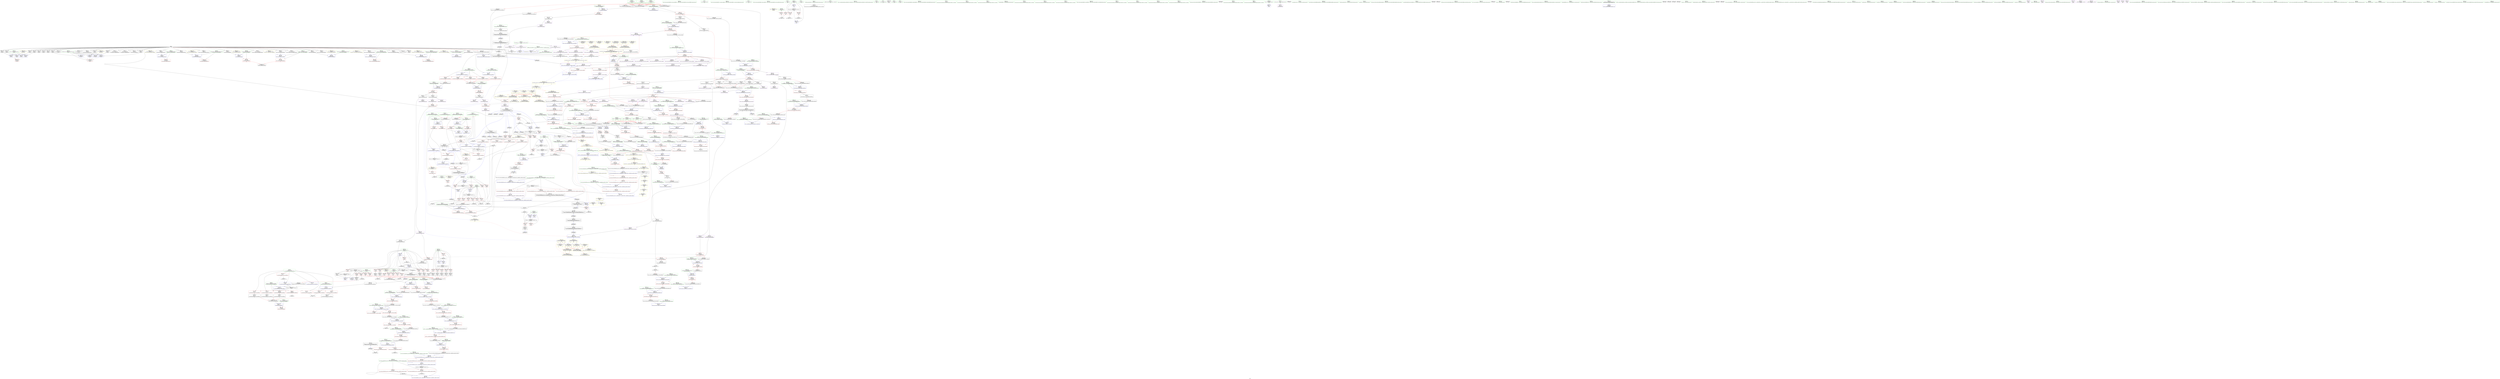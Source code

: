 digraph "SVFG" {
	label="SVFG";

	Node0x55ebc5d254e0 [shape=record,color=grey,label="{NodeID: 0\nNullPtr|{|<s37>77}}"];
	Node0x55ebc5d254e0 -> Node0x55ebc5d710f0[style=solid];
	Node0x55ebc5d254e0 -> Node0x55ebc5d711f0[style=solid];
	Node0x55ebc5d254e0 -> Node0x55ebc5d712c0[style=solid];
	Node0x55ebc5d254e0 -> Node0x55ebc5d71390[style=solid];
	Node0x55ebc5d254e0 -> Node0x55ebc5d71460[style=solid];
	Node0x55ebc5d254e0 -> Node0x55ebc5d71530[style=solid];
	Node0x55ebc5d254e0 -> Node0x55ebc5d71600[style=solid];
	Node0x55ebc5d254e0 -> Node0x55ebc5d716d0[style=solid];
	Node0x55ebc5d254e0 -> Node0x55ebc5d717a0[style=solid];
	Node0x55ebc5d254e0 -> Node0x55ebc5d71870[style=solid];
	Node0x55ebc5d254e0 -> Node0x55ebc5d71940[style=solid];
	Node0x55ebc5d254e0 -> Node0x55ebc5d71a10[style=solid];
	Node0x55ebc5d254e0 -> Node0x55ebc5d71ae0[style=solid];
	Node0x55ebc5d254e0 -> Node0x55ebc5d71bb0[style=solid];
	Node0x55ebc5d254e0 -> Node0x55ebc5d71c80[style=solid];
	Node0x55ebc5d254e0 -> Node0x55ebc5d71d50[style=solid];
	Node0x55ebc5d254e0 -> Node0x55ebc5d71e20[style=solid];
	Node0x55ebc5d254e0 -> Node0x55ebc5d71ef0[style=solid];
	Node0x55ebc5d254e0 -> Node0x55ebc5d71fc0[style=solid];
	Node0x55ebc5d254e0 -> Node0x55ebc5d72090[style=solid];
	Node0x55ebc5d254e0 -> Node0x55ebc5d72160[style=solid];
	Node0x55ebc5d254e0 -> Node0x55ebc5d72230[style=solid];
	Node0x55ebc5d254e0 -> Node0x55ebc5d72300[style=solid];
	Node0x55ebc5d254e0 -> Node0x55ebc5d723d0[style=solid];
	Node0x55ebc5d254e0 -> Node0x55ebc5d724a0[style=solid];
	Node0x55ebc5d254e0 -> Node0x55ebc5d72570[style=solid];
	Node0x55ebc5d254e0 -> Node0x55ebc5d72640[style=solid];
	Node0x55ebc5d254e0 -> Node0x55ebc5d72710[style=solid];
	Node0x55ebc5d254e0 -> Node0x55ebc5d727e0[style=solid];
	Node0x55ebc5d254e0 -> Node0x55ebc5d728b0[style=solid];
	Node0x55ebc5d254e0 -> Node0x55ebc5d72980[style=solid];
	Node0x55ebc5d254e0 -> Node0x55ebc5d8ddf0[style=solid];
	Node0x55ebc5d254e0 -> Node0x55ebc5d91970[style=solid];
	Node0x55ebc5d254e0 -> Node0x55ebc5d91a40[style=solid];
	Node0x55ebc5d254e0 -> Node0x55ebc5d91b10[style=solid];
	Node0x55ebc5d254e0 -> Node0x55ebc5da9730[style=solid];
	Node0x55ebc5d254e0 -> Node0x55ebc5dacb50[style=solid];
	Node0x55ebc5d254e0:s37 -> Node0x55ebc5d9c500[style=solid,color=red];
	Node0x55ebc5d9bbf0 [shape=record,color=black,label="{NodeID: 1550\n1121 = PHI(1100, )\n0th arg _ZNSt16allocator_traitsISaIxEE10deallocateERS0_Pxm }"];
	Node0x55ebc5d9bbf0 -> Node0x55ebc5d93ed0[style=solid];
	Node0x55ebc5d7a1b0 [shape=record,color=red,label="{NodeID: 443\n587\<--555\nexn\<--exn.slot\n_ZNSt6vectorIxSaIxEED2Ev\n|{<s0>55}}"];
	Node0x55ebc5d7a1b0:s0 -> Node0x55ebc5e49580[style=solid,color=red];
	Node0x55ebc5d6e0f0 [shape=record,color=green,label="{NodeID: 111\n689\<--690\n_ZNSt12_Vector_baseIxSaIxEE12_Vector_implC2ERKS0_\<--_ZNSt12_Vector_baseIxSaIxEE12_Vector_implC2ERKS0__field_insensitive\n}"];
	Node0x55ebc5d8f9c0 [shape=record,color=blue,label="{NodeID: 554\n243\<--86\nbestI\<--\n_Z5solvev\n}"];
	Node0x55ebc5d8f9c0 -> Node0x55ebc5dcfd10[style=dashed];
	Node0x55ebc5d72710 [shape=record,color=black,label="{NodeID: 222\n708\<--3\nlpad.val2\<--dummyVal\n_ZNSt12_Vector_baseIxSaIxEEC2EmRKS0_\n}"];
	Node0x55ebc5dd2540 [shape=record,color=black,label="{NodeID: 997\nMR_60V_4 = PHI(MR_60V_6, MR_60V_3, )\npts\{238 \}\n}"];
	Node0x55ebc5dd2540 -> Node0x55ebc5d77df0[style=dashed];
	Node0x55ebc5dd2540 -> Node0x55ebc5d77ec0[style=dashed];
	Node0x55ebc5dd2540 -> Node0x55ebc5d8fea0[style=dashed];
	Node0x55ebc5dd2540 -> Node0x55ebc5dd2540[style=dashed];
	Node0x55ebc5e013c0 [shape=record,color=yellow,style=double,label="{NodeID: 1440\n28V_2 = CSCHI(MR_28V_1)\npts\{2280001 \}\nCS[]|{<s0>36|<s1>42|<s2>44}}"];
	Node0x55ebc5e013c0:s0 -> Node0x55ebc5deb340[style=dashed,color=red];
	Node0x55ebc5e013c0:s1 -> Node0x55ebc5decea0[style=dashed,color=red];
	Node0x55ebc5e013c0:s2 -> Node0x55ebc5decea0[style=dashed,color=red];
	Node0x55ebc5d805a0 [shape=record,color=purple,label="{NodeID: 333\n811\<--806\n_M_impl\<--this1\n_ZNSt12_Vector_baseIxSaIxEE17_M_create_storageEm\n}"];
	Node0x55ebc5deb340 [shape=record,color=yellow,style=double,label="{NodeID: 1108\n28V_1 = ENCHI(MR_28V_0)\npts\{2280001 \}\nFun[_Z11getNextTimeRKSt6vectorIxSaIxEES3_xi]|{<s0>5}}"];
	Node0x55ebc5deb340:s0 -> Node0x55ebc5dec9b0[style=dashed,color=red];
	Node0x55ebc5d6a0e0 [shape=record,color=green,label="{NodeID: 1\n7\<--1\n__dso_handle\<--dummyObj\nGlob }"];
	Node0x55ebc5d9bd00 [shape=record,color=black,label="{NodeID: 1551\n1122 = PHI(1101, )\n1st arg _ZNSt16allocator_traitsISaIxEE10deallocateERS0_Pxm }"];
	Node0x55ebc5d9bd00 -> Node0x55ebc5d93fa0[style=solid];
	Node0x55ebc5d7a280 [shape=record,color=red,label="{NodeID: 444\n564\<--563\n\<--_M_start\n_ZNSt6vectorIxSaIxEED2Ev\n|{<s0>52}}"];
	Node0x55ebc5d7a280:s0 -> Node0x55ebc5d9e100[style=solid,color=red];
	Node0x55ebc5d6e1f0 [shape=record,color=green,label="{NodeID: 112\n693\<--694\n_ZNSt12_Vector_baseIxSaIxEE17_M_create_storageEm\<--_ZNSt12_Vector_baseIxSaIxEE17_M_create_storageEm_field_insensitive\n}"];
	Node0x55ebc5d8fa90 [shape=record,color=blue,label="{NodeID: 555\n245\<--112\ni24\<--\n_Z5solvev\n}"];
	Node0x55ebc5d8fa90 -> Node0x55ebc5d78950[style=dashed];
	Node0x55ebc5d8fa90 -> Node0x55ebc5d78a20[style=dashed];
	Node0x55ebc5d8fa90 -> Node0x55ebc5d78af0[style=dashed];
	Node0x55ebc5d8fa90 -> Node0x55ebc5d78bc0[style=dashed];
	Node0x55ebc5d8fa90 -> Node0x55ebc5d78c90[style=dashed];
	Node0x55ebc5d8fa90 -> Node0x55ebc5d78d60[style=dashed];
	Node0x55ebc5d8fa90 -> Node0x55ebc5d78e30[style=dashed];
	Node0x55ebc5d8fa90 -> Node0x55ebc5d8fd00[style=dashed];
	Node0x55ebc5d8fa90 -> Node0x55ebc5dd3940[style=dashed];
	Node0x55ebc5d727e0 [shape=record,color=black,label="{NodeID: 223\n764\<--3\n\<--dummyVal\n_ZNSt12_Vector_baseIxSaIxEED2Ev\n}"];
	Node0x55ebc5dd2a40 [shape=record,color=black,label="{NodeID: 998\nMR_62V_4 = PHI(MR_62V_5, MR_62V_3, )\npts\{240 \}\n}"];
	Node0x55ebc5dd2a40 -> Node0x55ebc5d77f90[style=dashed];
	Node0x55ebc5dd2a40 -> Node0x55ebc5d78060[style=dashed];
	Node0x55ebc5dd2a40 -> Node0x55ebc5d78130[style=dashed];
	Node0x55ebc5dd2a40 -> Node0x55ebc5d78200[style=dashed];
	Node0x55ebc5dd2a40 -> Node0x55ebc5d782d0[style=dashed];
	Node0x55ebc5dd2a40 -> Node0x55ebc5d783a0[style=dashed];
	Node0x55ebc5dd2a40 -> Node0x55ebc5d90040[style=dashed];
	Node0x55ebc5e014a0 [shape=record,color=yellow,style=double,label="{NodeID: 1441\n76V_2 = CSCHI(MR_76V_1)\npts\{2280002 \}\nCS[]|{<s0>42|<s1>44}}"];
	Node0x55ebc5e014a0:s0 -> Node0x55ebc5decfe0[style=dashed,color=red];
	Node0x55ebc5e014a0:s1 -> Node0x55ebc5decfe0[style=dashed,color=red];
	Node0x55ebc5d80670 [shape=record,color=purple,label="{NodeID: 334\n812\<--806\n_M_start\<--this1\n_ZNSt12_Vector_baseIxSaIxEE17_M_create_storageEm\n}"];
	Node0x55ebc5d80670 -> Node0x55ebc5d91d80[style=solid];
	Node0x55ebc5d6a170 [shape=record,color=green,label="{NodeID: 2\n8\<--1\n_ZSt3cin\<--dummyObj\nGlob }"];
	Node0x55ebc5d9be10 [shape=record,color=black,label="{NodeID: 1552\n1123 = PHI(1102, )\n2nd arg _ZNSt16allocator_traitsISaIxEE10deallocateERS0_Pxm }"];
	Node0x55ebc5d9be10 -> Node0x55ebc5d94070[style=solid];
	Node0x55ebc5d7a350 [shape=record,color=red,label="{NodeID: 445\n568\<--567\n\<--_M_finish\n_ZNSt6vectorIxSaIxEED2Ev\n|{<s0>52}}"];
	Node0x55ebc5d7a350:s0 -> Node0x55ebc5d9e210[style=solid,color=red];
	Node0x55ebc5d6e2f0 [shape=record,color=green,label="{NodeID: 113\n702\<--703\n_ZNSt12_Vector_baseIxSaIxEE12_Vector_implD2Ev\<--_ZNSt12_Vector_baseIxSaIxEE12_Vector_implD2Ev_field_insensitive\n}"];
	Node0x55ebc5d8fb60 [shape=record,color=blue,label="{NodeID: 556\n241\<--375\nbestS\<--\n_Z5solvev\n}"];
	Node0x55ebc5d8fb60 -> Node0x55ebc5dcfc20[style=dashed];
	Node0x55ebc5d728b0 [shape=record,color=black,label="{NodeID: 224\n765\<--3\n\<--dummyVal\n_ZNSt12_Vector_baseIxSaIxEED2Ev\n}"];
	Node0x55ebc5d728b0 -> Node0x55ebc5d91630[style=solid];
	Node0x55ebc5dd2f40 [shape=record,color=black,label="{NodeID: 999\nMR_64V_3 = PHI(MR_64V_5, MR_64V_1, )\npts\{242 \}\n}"];
	Node0x55ebc5dd2f40 -> Node0x55ebc5d8f8f0[style=dashed];
	Node0x55ebc5e01580 [shape=record,color=yellow,style=double,label="{NodeID: 1442\n22V_2 = CSCHI(MR_22V_1)\npts\{932 \}\nCS[]|{<s0>16}}"];
	Node0x55ebc5e01580:s0 -> Node0x55ebc5dee260[style=dashed,color=red];
	Node0x55ebc5d80740 [shape=record,color=purple,label="{NodeID: 335\n814\<--806\n_M_impl2\<--this1\n_ZNSt12_Vector_baseIxSaIxEE17_M_create_storageEm\n}"];
	Node0x55ebc5d6a420 [shape=record,color=green,label="{NodeID: 3\n9\<--1\n.str\<--dummyObj\nGlob }"];
	Node0x55ebc5d9bf20 [shape=record,color=black,label="{NodeID: 1553\n1083 = PHI(744, )\n0th arg _ZNSt12_Vector_baseIxSaIxEE13_M_deallocateEPxm }"];
	Node0x55ebc5d9bf20 -> Node0x55ebc5d93c60[style=solid];
	Node0x55ebc5d7a420 [shape=record,color=red,label="{NodeID: 446\n608\<--597\n\<--T\nmain\n}"];
	Node0x55ebc5d7a420 -> Node0x55ebc5dac850[style=solid];
	Node0x55ebc5d72e70 [shape=record,color=green,label="{NodeID: 114\n713\<--714\nthis.addr\<--this.addr_field_insensitive\n_ZNSt6vectorIxSaIxEE21_M_default_initializeEm\n}"];
	Node0x55ebc5d72e70 -> Node0x55ebc5d7ad10[style=solid];
	Node0x55ebc5d72e70 -> Node0x55ebc5d912f0[style=solid];
	Node0x55ebc5d8fc30 [shape=record,color=blue,label="{NodeID: 557\n243\<--378\nbestI\<--conv40\n_Z5solvev\n}"];
	Node0x55ebc5d8fc30 -> Node0x55ebc5dcfd10[style=dashed];
	Node0x55ebc5d72980 [shape=record,color=black,label="{NodeID: 225\n767\<--3\n\<--dummyVal\n_ZNSt12_Vector_baseIxSaIxEED2Ev\n}"];
	Node0x55ebc5d72980 -> Node0x55ebc5d91700[style=solid];
	Node0x55ebc5dd3440 [shape=record,color=black,label="{NodeID: 1000\nMR_66V_3 = PHI(MR_66V_5, MR_66V_1, )\npts\{244 \}\n}"];
	Node0x55ebc5dd3440 -> Node0x55ebc5d8f9c0[style=dashed];
	Node0x55ebc5e016e0 [shape=record,color=yellow,style=double,label="{NodeID: 1443\n24V_2 = CSCHI(MR_24V_1)\npts\{2200000 \}\nCS[]|{<s0>21|<s1>32|<s2>36|<s3>38|<s4>39|<s5>43|<s6>45}}"];
	Node0x55ebc5e016e0:s0 -> Node0x55ebc5df0e70[style=dashed,color=red];
	Node0x55ebc5e016e0:s1 -> Node0x55ebc5df0e70[style=dashed,color=red];
	Node0x55ebc5e016e0:s2 -> Node0x55ebc5deb180[style=dashed,color=red];
	Node0x55ebc5e016e0:s3 -> Node0x55ebc5df0e70[style=dashed,color=red];
	Node0x55ebc5e016e0:s4 -> Node0x55ebc5df0e70[style=dashed,color=red];
	Node0x55ebc5e016e0:s5 -> Node0x55ebc5decd60[style=dashed,color=red];
	Node0x55ebc5e016e0:s6 -> Node0x55ebc5decd60[style=dashed,color=red];
	Node0x55ebc5d80810 [shape=record,color=purple,label="{NodeID: 336\n815\<--806\n_M_start3\<--this1\n_ZNSt12_Vector_baseIxSaIxEE17_M_create_storageEm\n}"];
	Node0x55ebc5d80810 -> Node0x55ebc5d8b520[style=solid];
	Node0x55ebc5deb640 [shape=record,color=yellow,style=double,label="{NodeID: 1111\n172V_1 = ENCHI(MR_172V_0)\npts\{740 \}\nFun[_ZNSt12_Vector_baseIxSaIxEED2Ev]}"];
	Node0x55ebc5deb640 -> Node0x55ebc5d91630[style=dashed];
	Node0x55ebc5d6a4b0 [shape=record,color=green,label="{NodeID: 4\n11\<--1\n.str.1\<--dummyObj\nGlob }"];
	Node0x55ebc5d9c030 [shape=record,color=black,label="{NodeID: 1554\n1084 = PHI(747, )\n1st arg _ZNSt12_Vector_baseIxSaIxEE13_M_deallocateEPxm }"];
	Node0x55ebc5d9c030 -> Node0x55ebc5d93d30[style=solid];
	Node0x55ebc5d7a4f0 [shape=record,color=red,label="{NodeID: 447\n607\<--599\n\<--_t\nmain\n}"];
	Node0x55ebc5d7a4f0 -> Node0x55ebc5dac850[style=solid];
	Node0x55ebc5d72f40 [shape=record,color=green,label="{NodeID: 115\n715\<--716\n__n.addr\<--__n.addr_field_insensitive\n_ZNSt6vectorIxSaIxEE21_M_default_initializeEm\n}"];
	Node0x55ebc5d72f40 -> Node0x55ebc5d7ade0[style=solid];
	Node0x55ebc5d72f40 -> Node0x55ebc5d913c0[style=solid];
	Node0x55ebc5d8fd00 [shape=record,color=blue,label="{NodeID: 558\n245\<--383\ni24\<--inc42\n_Z5solvev\n}"];
	Node0x55ebc5d8fd00 -> Node0x55ebc5d78950[style=dashed];
	Node0x55ebc5d8fd00 -> Node0x55ebc5d78a20[style=dashed];
	Node0x55ebc5d8fd00 -> Node0x55ebc5d78af0[style=dashed];
	Node0x55ebc5d8fd00 -> Node0x55ebc5d78bc0[style=dashed];
	Node0x55ebc5d8fd00 -> Node0x55ebc5d78c90[style=dashed];
	Node0x55ebc5d8fd00 -> Node0x55ebc5d78d60[style=dashed];
	Node0x55ebc5d8fd00 -> Node0x55ebc5d78e30[style=dashed];
	Node0x55ebc5d8fd00 -> Node0x55ebc5d8fd00[style=dashed];
	Node0x55ebc5d8fd00 -> Node0x55ebc5dd3940[style=dashed];
	Node0x55ebc5d72a50 [shape=record,color=black,label="{NodeID: 226\n35\<--36\n\<--_ZNSt8ios_base4InitD1Ev\nCan only get source location for instruction, argument, global var or function.}"];
	Node0x55ebc5dd3940 [shape=record,color=black,label="{NodeID: 1001\nMR_68V_3 = PHI(MR_68V_5, MR_68V_1, )\npts\{246 \}\n}"];
	Node0x55ebc5dd3940 -> Node0x55ebc5d8fa90[style=dashed];
	Node0x55ebc5e017c0 [shape=record,color=yellow,style=double,label="{NodeID: 1444\n80V_2 = CSCHI(MR_80V_1)\npts\{2200001 2200002 \}\nCS[]|{<s0>43|<s1>43|<s2>45|<s3>45}}"];
	Node0x55ebc5e017c0:s0 -> Node0x55ebc5decea0[style=dashed,color=red];
	Node0x55ebc5e017c0:s1 -> Node0x55ebc5decfe0[style=dashed,color=red];
	Node0x55ebc5e017c0:s2 -> Node0x55ebc5decea0[style=dashed,color=red];
	Node0x55ebc5e017c0:s3 -> Node0x55ebc5decfe0[style=dashed,color=red];
	Node0x55ebc5d808e0 [shape=record,color=purple,label="{NodeID: 337\n817\<--806\n_M_impl4\<--this1\n_ZNSt12_Vector_baseIxSaIxEE17_M_create_storageEm\n}"];
	Node0x55ebc5deb720 [shape=record,color=yellow,style=double,label="{NodeID: 1112\n174V_1 = ENCHI(MR_174V_0)\npts\{742 \}\nFun[_ZNSt12_Vector_baseIxSaIxEED2Ev]}"];
	Node0x55ebc5deb720 -> Node0x55ebc5d91700[style=dashed];
	Node0x55ebc5d6a540 [shape=record,color=green,label="{NodeID: 5\n13\<--1\n__PRETTY_FUNCTION__._Z5solvev\<--dummyObj\nGlob }"];
	Node0x55ebc5d9c140 [shape=record,color=black,label="{NodeID: 1555\n1085 = PHI(757, )\n2nd arg _ZNSt12_Vector_baseIxSaIxEE13_M_deallocateEPxm }"];
	Node0x55ebc5d9c140 -> Node0x55ebc5d93e00[style=solid];
	Node0x55ebc5d7a5c0 [shape=record,color=red,label="{NodeID: 448\n615\<--599\n\<--_t\nmain\n}"];
	Node0x55ebc5d7a5c0 -> Node0x55ebc5dab4d0[style=solid];
	Node0x55ebc5d73010 [shape=record,color=green,label="{NodeID: 116\n728\<--729\n_ZSt27__uninitialized_default_n_aIPxmxET_S1_T0_RSaIT1_E\<--_ZSt27__uninitialized_default_n_aIPxmxET_S1_T0_RSaIT1_E_field_insensitive\n}"];
	Node0x55ebc5d8fdd0 [shape=record,color=blue,label="{NodeID: 559\n247\<--389\nnextT\<--call46\n_Z5solvev\n}"];
	Node0x55ebc5d8fdd0 -> Node0x55ebc5d78f00[style=dashed];
	Node0x55ebc5d8fdd0 -> Node0x55ebc5d78fd0[style=dashed];
	Node0x55ebc5d8fdd0 -> Node0x55ebc5d790a0[style=dashed];
	Node0x55ebc5d8fdd0 -> Node0x55ebc5d79170[style=dashed];
	Node0x55ebc5d8fdd0 -> Node0x55ebc5dd3e40[style=dashed];
	Node0x55ebc5d72b50 [shape=record,color=black,label="{NodeID: 227\n90\<--89\nconv\<--\n_Z11getNextTimeRKSt6vectorIxSaIxEES3_xi\n|{<s0>3}}"];
	Node0x55ebc5d72b50:s0 -> Node0x55ebc5d9b570[style=solid,color=red];
	Node0x55ebc5dd3e40 [shape=record,color=black,label="{NodeID: 1002\nMR_70V_3 = PHI(MR_70V_4, MR_70V_1, )\npts\{248 \}\n}"];
	Node0x55ebc5dd3e40 -> Node0x55ebc5d8fdd0[style=dashed];
	Node0x55ebc5e018a0 [shape=record,color=yellow,style=double,label="{NodeID: 1445\n99V_2 = CSCHI(MR_99V_1)\npts\{2200001 2280001 2320001 \}\nCS[]|{<s0>48}}"];
	Node0x55ebc5e018a0:s0 -> Node0x55ebc5d91490[style=dashed,color=red];
	Node0x55ebc5d809b0 [shape=record,color=purple,label="{NodeID: 338\n818\<--806\n_M_finish\<--this1\n_ZNSt12_Vector_baseIxSaIxEE17_M_create_storageEm\n}"];
	Node0x55ebc5d809b0 -> Node0x55ebc5d91e50[style=solid];
	Node0x55ebc5deb800 [shape=record,color=yellow,style=double,label="{NodeID: 1113\n97V_1 = ENCHI(MR_97V_0)\npts\{2200000 2280000 2320000 \}\nFun[_ZNSt12_Vector_baseIxSaIxEED2Ev]}"];
	Node0x55ebc5deb800 -> Node0x55ebc5d7b120[style=dashed];
	Node0x55ebc5deb800 -> Node0x55ebc5d8b040[style=dashed];
	Node0x55ebc5d6a5d0 [shape=record,color=green,label="{NodeID: 6\n15\<--1\n.str.2\<--dummyObj\nGlob }"];
	Node0x55ebc5d9c280 [shape=record,color=black,label="{NodeID: 1556\n906 = PHI(899, )\n0th arg _ZN9__gnu_cxx13new_allocatorIxE8allocateEmPKv }"];
	Node0x55ebc5d9c280 -> Node0x55ebc5d92740[style=solid];
	Node0x55ebc5d7a690 [shape=record,color=red,label="{NodeID: 449\n632\<--599\n\<--_t\nmain\n}"];
	Node0x55ebc5d7a690 -> Node0x55ebc5dab350[style=solid];
	Node0x55ebc5d73110 [shape=record,color=green,label="{NodeID: 117\n737\<--738\nthis.addr\<--this.addr_field_insensitive\n_ZNSt12_Vector_baseIxSaIxEED2Ev\n}"];
	Node0x55ebc5d73110 -> Node0x55ebc5d7af80[style=solid];
	Node0x55ebc5d73110 -> Node0x55ebc5d91560[style=solid];
	Node0x55ebc5d8fea0 [shape=record,color=blue,label="{NodeID: 560\n237\<--414\nret\<--add\n_Z5solvev\n}"];
	Node0x55ebc5d8fea0 -> Node0x55ebc5dd2540[style=dashed];
	Node0x55ebc5d72c20 [shape=record,color=black,label="{NodeID: 228\n109\<--106\nconv4\<--call3\n_Z11getNextTimeRKSt6vectorIxSaIxEES3_xi\n}"];
	Node0x55ebc5d72c20 -> Node0x55ebc5d8e570[style=solid];
	Node0x55ebc5dd4340 [shape=record,color=black,label="{NodeID: 1003\nMR_22V_8 = PHI(MR_22V_10, MR_22V_5, )\npts\{932 \}\n|{|<s7>36|<s8>60}}"];
	Node0x55ebc5dd4340 -> Node0x55ebc5d79310[style=dashed];
	Node0x55ebc5dd4340 -> Node0x55ebc5d793e0[style=dashed];
	Node0x55ebc5dd4340 -> Node0x55ebc5d794b0[style=dashed];
	Node0x55ebc5dd4340 -> Node0x55ebc5d79580[style=dashed];
	Node0x55ebc5dd4340 -> Node0x55ebc5d79650[style=dashed];
	Node0x55ebc5dd4340 -> Node0x55ebc5d8ff70[style=dashed];
	Node0x55ebc5dd4340 -> Node0x55ebc5dd4340[style=dashed];
	Node0x55ebc5dd4340:s7 -> Node0x55ebc5deb0a0[style=dashed,color=red];
	Node0x55ebc5dd4340:s8 -> Node0x55ebc5ddbb40[style=dashed,color=blue];
	Node0x55ebc5e01a60 [shape=record,color=yellow,style=double,label="{NodeID: 1446\n101V_2 = CSCHI(MR_101V_1)\npts\{2200002 2280002 2320002 \}\nCS[]|{<s0>13|<s1>16|<s2>19|<s3>49}}"];
	Node0x55ebc5e01a60:s0 -> Node0x55ebc5e017c0[style=dashed,color=blue];
	Node0x55ebc5e01a60:s1 -> Node0x55ebc5e014a0[style=dashed,color=blue];
	Node0x55ebc5e01a60:s2 -> Node0x55ebc5e010a0[style=dashed,color=blue];
	Node0x55ebc5e01a60:s3 -> Node0x55ebc5deb940[style=dashed,color=red];
	Node0x55ebc5d80a80 [shape=record,color=purple,label="{NodeID: 339\n820\<--806\n_M_impl5\<--this1\n_ZNSt12_Vector_baseIxSaIxEE17_M_create_storageEm\n}"];
	Node0x55ebc5deb940 [shape=record,color=yellow,style=double,label="{NodeID: 1114\n101V_1 = ENCHI(MR_101V_0)\npts\{2200002 2280002 2320002 \}\nFun[_ZNSt12_Vector_baseIxSaIxEED2Ev]}"];
	Node0x55ebc5deb940 -> Node0x55ebc5d8af70[style=dashed];
	Node0x55ebc5d6ae10 [shape=record,color=green,label="{NodeID: 7\n17\<--1\n_ZSt4cout\<--dummyObj\nGlob }"];
	Node0x55ebc5d9c3c0 [shape=record,color=black,label="{NodeID: 1557\n907 = PHI(900, )\n1st arg _ZN9__gnu_cxx13new_allocatorIxE8allocateEmPKv }"];
	Node0x55ebc5d9c3c0 -> Node0x55ebc5d92810[style=solid];
	Node0x55ebc5d7a760 [shape=record,color=red,label="{NodeID: 450\n659\<--656\nthis1\<--this.addr\n_ZN9__gnu_cxx13new_allocatorIxEC2Ev\n}"];
	Node0x55ebc5d731e0 [shape=record,color=green,label="{NodeID: 118\n739\<--740\nexn.slot\<--exn.slot_field_insensitive\n_ZNSt12_Vector_baseIxSaIxEED2Ev\n}"];
	Node0x55ebc5d731e0 -> Node0x55ebc5d7b050[style=solid];
	Node0x55ebc5d731e0 -> Node0x55ebc5d91630[style=solid];
	Node0x55ebc5d8ff70 [shape=record,color=blue,label="{NodeID: 561\n420\<--422\ncall52\<--sub53\n_Z5solvev\n}"];
	Node0x55ebc5d8ff70 -> Node0x55ebc5d79720[style=dashed];
	Node0x55ebc5d8ff70 -> Node0x55ebc5dd4340[style=dashed];
	Node0x55ebc5d72cf0 [shape=record,color=black,label="{NodeID: 229\n594\<--112\nmain_ret\<--\nmain\n}"];
	Node0x55ebc5e01ba0 [shape=record,color=yellow,style=double,label="{NodeID: 1447\n97V_2 = CSCHI(MR_97V_1)\npts\{2200000 2280000 2320000 \}\nCS[]|{<s0>13|<s1>16|<s2>19|<s3>48|<s4>49}}"];
	Node0x55ebc5e01ba0:s0 -> Node0x55ebc5e016e0[style=dashed,color=blue];
	Node0x55ebc5e01ba0:s1 -> Node0x55ebc5e012e0[style=dashed,color=blue];
	Node0x55ebc5e01ba0:s2 -> Node0x55ebc5e00fc0[style=dashed,color=blue];
	Node0x55ebc5e01ba0:s3 -> Node0x55ebc5deefa0[style=dashed,color=red];
	Node0x55ebc5e01ba0:s4 -> Node0x55ebc5deb800[style=dashed,color=red];
	Node0x55ebc5d80b50 [shape=record,color=purple,label="{NodeID: 340\n821\<--806\n_M_start6\<--this1\n_ZNSt12_Vector_baseIxSaIxEE17_M_create_storageEm\n}"];
	Node0x55ebc5d80b50 -> Node0x55ebc5d8b5f0[style=solid];
	Node0x55ebc5d6aea0 [shape=record,color=green,label="{NodeID: 8\n18\<--1\n.str.3\<--dummyObj\nGlob }"];
	Node0x55ebc5d9c500 [shape=record,color=black,label="{NodeID: 1558\n908 = PHI(3, )\n2nd arg _ZN9__gnu_cxx13new_allocatorIxE8allocateEmPKv }"];
	Node0x55ebc5d9c500 -> Node0x55ebc5d928e0[style=solid];
	Node0x55ebc5d7a830 [shape=record,color=red,label="{NodeID: 451\n666\<--663\nthis1\<--this.addr\n_ZN9__gnu_cxx13new_allocatorIxED2Ev\n}"];
	Node0x55ebc5d732b0 [shape=record,color=green,label="{NodeID: 119\n741\<--742\nehselector.slot\<--ehselector.slot_field_insensitive\n_ZNSt12_Vector_baseIxSaIxEED2Ev\n}"];
	Node0x55ebc5d732b0 -> Node0x55ebc5d91700[style=solid];
	Node0x55ebc5d90040 [shape=record,color=blue,label="{NodeID: 562\n239\<--438\nt\<--\n_Z5solvev\n}"];
	Node0x55ebc5d90040 -> Node0x55ebc5dd2a40[style=dashed];
	Node0x55ebc5d7b1e0 [shape=record,color=black,label="{NodeID: 230\n120\<--119\nconv6\<--\n_Z11getNextTimeRKSt6vectorIxSaIxEES3_xi\n|{<s0>6}}"];
	Node0x55ebc5d7b1e0:s0 -> Node0x55ebc5d9b570[style=solid,color=red];
	Node0x55ebc5e01ce0 [shape=record,color=yellow,style=double,label="{NodeID: 1448\n22V_2 = CSCHI(MR_22V_1)\npts\{932 \}\nCS[]|{<s0>13|<s1>16|<s2>19|<s3>19|<s4>19}}"];
	Node0x55ebc5e01ce0:s0 -> Node0x55ebc5e01580[style=dashed,color=blue];
	Node0x55ebc5e01ce0:s1 -> Node0x55ebc5e01180[style=dashed,color=blue];
	Node0x55ebc5e01ce0:s2 -> Node0x55ebc5d79240[style=dashed,color=blue];
	Node0x55ebc5e01ce0:s3 -> Node0x55ebc5d8ef30[style=dashed,color=blue];
	Node0x55ebc5e01ce0:s4 -> Node0x55ebc5dd4340[style=dashed,color=blue];
	Node0x55ebc5d80c20 [shape=record,color=purple,label="{NodeID: 341\n825\<--806\n_M_impl7\<--this1\n_ZNSt12_Vector_baseIxSaIxEE17_M_create_storageEm\n}"];
	Node0x55ebc5debb90 [shape=record,color=yellow,style=double,label="{NodeID: 1116\n22V_1 = ENCHI(MR_22V_0)\npts\{932 \}\nFun[_ZNSt27__uninitialized_default_n_1ILb1EE18__uninit_default_nIPxmEET_S3_T0_]|{<s0>83}}"];
	Node0x55ebc5debb90:s0 -> Node0x55ebc5df1470[style=dashed,color=red];
	Node0x55ebc5d6afa0 [shape=record,color=green,label="{NodeID: 9\n20\<--1\n.str.4\<--dummyObj\nGlob }"];
	Node0x55ebc5d9c640 [shape=record,color=black,label="{NodeID: 1559\n460 = PHI(221, 229, 233, )\n0th arg _ZNSaIxEC2Ev }"];
	Node0x55ebc5d9c640 -> Node0x55ebc5d90110[style=solid];
	Node0x55ebc5d7a900 [shape=record,color=red,label="{NodeID: 452\n685\<--672\nthis1\<--this.addr\n_ZNSt12_Vector_baseIxSaIxEEC2EmRKS0_\n|{|<s1>64}}"];
	Node0x55ebc5d7a900 -> Node0x55ebc5d7f8a0[style=solid];
	Node0x55ebc5d7a900:s1 -> Node0x55ebc5e48480[style=solid,color=red];
	Node0x55ebc5d73380 [shape=record,color=green,label="{NodeID: 120\n759\<--760\n_ZNSt12_Vector_baseIxSaIxEE13_M_deallocateEPxm\<--_ZNSt12_Vector_baseIxSaIxEE13_M_deallocateEPxm_field_insensitive\n}"];
	Node0x55ebc5d90110 [shape=record,color=blue,label="{NodeID: 563\n461\<--460\nthis.addr\<--this\n_ZNSaIxEC2Ev\n}"];
	Node0x55ebc5d90110 -> Node0x55ebc5d797f0[style=dashed];
	Node0x55ebc5d7b270 [shape=record,color=black,label="{NodeID: 231\n128\<--127\nconv9\<--\n_Z11getNextTimeRKSt6vectorIxSaIxEES3_xi\n|{<s0>7}}"];
	Node0x55ebc5d7b270:s0 -> Node0x55ebc5d9b570[style=solid,color=red];
	Node0x55ebc5dd5240 [shape=record,color=black,label="{NodeID: 1006\nMR_22V_2 = PHI(MR_22V_3, MR_22V_1, )\npts\{932 \}\n|{|<s1>85}}"];
	Node0x55ebc5dd5240 -> Node0x55ebc5d93920[style=dashed];
	Node0x55ebc5dd5240:s1 -> Node0x55ebc5e029e0[style=dashed,color=blue];
	Node0x55ebc5e01e40 [shape=record,color=yellow,style=double,label="{NodeID: 1449\n99V_3 = CSCHI(MR_99V_2)\npts\{2200001 2280001 2320001 \}\nCS[]|{<s0>13|<s1>16|<s2>19}}"];
	Node0x55ebc5e01e40:s0 -> Node0x55ebc5e017c0[style=dashed,color=blue];
	Node0x55ebc5e01e40:s1 -> Node0x55ebc5e013c0[style=dashed,color=blue];
	Node0x55ebc5e01e40:s2 -> Node0x55ebc5e010a0[style=dashed,color=blue];
	Node0x55ebc5d80cf0 [shape=record,color=purple,label="{NodeID: 342\n826\<--806\n_M_end_of_storage\<--this1\n_ZNSt12_Vector_baseIxSaIxEE17_M_create_storageEm\n}"];
	Node0x55ebc5d80cf0 -> Node0x55ebc5d91f20[style=solid];
	Node0x55ebc5d6b0a0 [shape=record,color=green,label="{NodeID: 10\n23\<--1\n\<--dummyObj\nCan only get source location for instruction, argument, global var or function.}"];
	Node0x55ebc5d9c920 [shape=record,color=black,label="{NodeID: 1560\n839 = PHI(785, )\n0th arg _ZNSaIxEC2ERKS_ }"];
	Node0x55ebc5d9c920 -> Node0x55ebc5d920c0[style=solid];
	Node0x55ebc5d7a9d0 [shape=record,color=red,label="{NodeID: 453\n691\<--674\n\<--__n.addr\n_ZNSt12_Vector_baseIxSaIxEEC2EmRKS0_\n|{<s0>64}}"];
	Node0x55ebc5d7a9d0:s0 -> Node0x55ebc5e48590[style=solid,color=red];
	Node0x55ebc5d73480 [shape=record,color=green,label="{NodeID: 121\n778\<--779\nthis.addr\<--this.addr_field_insensitive\n_ZNSt12_Vector_baseIxSaIxEE12_Vector_implC2ERKS0_\n}"];
	Node0x55ebc5d73480 -> Node0x55ebc5d8b110[style=solid];
	Node0x55ebc5d73480 -> Node0x55ebc5d917d0[style=solid];
	Node0x55ebc5d901e0 [shape=record,color=blue,label="{NodeID: 564\n474\<--471\nthis.addr\<--this\n_ZNSt6vectorIxSaIxEEC2EmRKS0_\n}"];
	Node0x55ebc5d901e0 -> Node0x55ebc5d798c0[style=dashed];
	Node0x55ebc5d7b300 [shape=record,color=black,label="{NodeID: 232\n136\<--135\nconv12\<--\n_Z11getNextTimeRKSt6vectorIxSaIxEES3_xi\n|{<s0>8}}"];
	Node0x55ebc5d7b300:s0 -> Node0x55ebc5d9b570[style=solid,color=red];
	Node0x55ebc5dd5740 [shape=record,color=black,label="{NodeID: 1007\nMR_244V_3 = PHI(MR_244V_4, MR_244V_2, )\npts\{1041 \}\n}"];
	Node0x55ebc5dd5740 -> Node0x55ebc5d8c970[style=dashed];
	Node0x55ebc5dd5740 -> Node0x55ebc5d8ca40[style=dashed];
	Node0x55ebc5dd5740 -> Node0x55ebc5d8cb10[style=dashed];
	Node0x55ebc5dd5740 -> Node0x55ebc5d93ac0[style=dashed];
	Node0x55ebc5d80dc0 [shape=record,color=purple,label="{NodeID: 343\n879\<--875\n_M_impl\<--this1\n_ZNSt12_Vector_baseIxSaIxEE11_M_allocateEm\n}"];
	Node0x55ebc5d80dc0 -> Node0x55ebc5d7d5f0[style=solid];
	Node0x55ebc5d6b1a0 [shape=record,color=green,label="{NodeID: 11\n82\<--1\n\<--dummyObj\nCan only get source location for instruction, argument, global var or function.}"];
	Node0x55ebc5d9ca30 [shape=record,color=black,label="{NodeID: 1561\n840 = PHI(786, )\n1st arg _ZNSaIxEC2ERKS_ }"];
	Node0x55ebc5d9ca30 -> Node0x55ebc5d92190[style=solid];
	Node0x55ebc5d7aaa0 [shape=record,color=red,label="{NodeID: 454\n687\<--676\n\<--__a.addr\n_ZNSt12_Vector_baseIxSaIxEEC2EmRKS0_\n|{<s0>63}}"];
	Node0x55ebc5d7aaa0:s0 -> Node0x55ebc5e46de0[style=solid,color=red];
	Node0x55ebc5d73550 [shape=record,color=green,label="{NodeID: 122\n780\<--781\n__a.addr\<--__a.addr_field_insensitive\n_ZNSt12_Vector_baseIxSaIxEE12_Vector_implC2ERKS0_\n}"];
	Node0x55ebc5d73550 -> Node0x55ebc5d8b1e0[style=solid];
	Node0x55ebc5d73550 -> Node0x55ebc5d918a0[style=solid];
	Node0x55ebc5d902b0 [shape=record,color=blue,label="{NodeID: 565\n476\<--472\n__n.addr\<--__n\n_ZNSt6vectorIxSaIxEEC2EmRKS0_\n}"];
	Node0x55ebc5d902b0 -> Node0x55ebc5d79990[style=dashed];
	Node0x55ebc5d902b0 -> Node0x55ebc5d79a60[style=dashed];
	Node0x55ebc5d7b3d0 [shape=record,color=black,label="{NodeID: 233\n51\<--148\n_Z11getNextTimeRKSt6vectorIxSaIxEES3_xi_ret\<--\n_Z11getNextTimeRKSt6vectorIxSaIxEES3_xi\n|{<s0>36}}"];
	Node0x55ebc5d7b3d0:s0 -> Node0x55ebc5e43f50[style=solid,color=blue];
	Node0x55ebc5dd5c40 [shape=record,color=black,label="{NodeID: 1008\nMR_252V_3 = PHI(MR_252V_4, MR_252V_2, )\npts\{1049 \}\n}"];
	Node0x55ebc5dd5c40 -> Node0x55ebc5d8ce50[style=dashed];
	Node0x55ebc5dd5c40 -> Node0x55ebc5d8cf20[style=dashed];
	Node0x55ebc5dd5c40 -> Node0x55ebc5d939f0[style=dashed];
	Node0x55ebc5e020e0 [shape=record,color=yellow,style=double,label="{NodeID: 1451\n161V_2 = CSCHI(MR_161V_1)\npts\{2200000 2200001 2200002 2280000 2280001 2280002 2320000 2320001 2320002 \}\nCS[]|{<s0>64|<s1>64|<s2>64}}"];
	Node0x55ebc5e020e0:s0 -> Node0x55ebc5d91d80[style=dashed,color=red];
	Node0x55ebc5e020e0:s1 -> Node0x55ebc5d91e50[style=dashed,color=red];
	Node0x55ebc5e020e0:s2 -> Node0x55ebc5d91f20[style=dashed,color=red];
	Node0x55ebc5d80e90 [shape=record,color=purple,label="{NodeID: 344\n973\<--972\n_M_impl\<--this1\n_ZNSt12_Vector_baseIxSaIxEE19_M_get_Tp_allocatorEv\n}"];
	Node0x55ebc5d80e90 -> Node0x55ebc5d7dc70[style=solid];
	Node0x55ebc5d6b2a0 [shape=record,color=green,label="{NodeID: 12\n86\<--1\n\<--dummyObj\nCan only get source location for instruction, argument, global var or function.}"];
	Node0x55ebc5d9cb40 [shape=record,color=black,label="{NodeID: 1562\n151 = PHI(66, 64, )\n0th arg _ZSt3maxIxERKT_S2_S2_ }"];
	Node0x55ebc5d9cb40 -> Node0x55ebc5d8e8b0[style=solid];
	Node0x55ebc5d7ab70 [shape=record,color=red,label="{NodeID: 455\n705\<--678\nexn\<--exn.slot\n_ZNSt12_Vector_baseIxSaIxEEC2EmRKS0_\n}"];
	Node0x55ebc5d73620 [shape=record,color=green,label="{NodeID: 123\n788\<--789\n_ZNSaIxEC2ERKS_\<--_ZNSaIxEC2ERKS__field_insensitive\n}"];
	Node0x55ebc5d90380 [shape=record,color=blue,label="{NodeID: 566\n478\<--473\n__a.addr\<--__a\n_ZNSt6vectorIxSaIxEEC2EmRKS0_\n}"];
	Node0x55ebc5d90380 -> Node0x55ebc5d79b30[style=dashed];
	Node0x55ebc5d7b4a0 [shape=record,color=black,label="{NodeID: 234\n150\<--173\n_ZSt3maxIxERKT_S2_S2__ret\<--\n_ZSt3maxIxERKT_S2_S2_\n|{<s0>4|<s1>9}}"];
	Node0x55ebc5d7b4a0:s0 -> Node0x55ebc5e42cb0[style=solid,color=blue];
	Node0x55ebc5d7b4a0:s1 -> Node0x55ebc5e43010[style=solid,color=blue];
	Node0x55ebc5e022a0 [shape=record,color=yellow,style=double,label="{NodeID: 1452\n161V_3 = CSCHI(MR_161V_2)\npts\{2200000 2200001 2200002 2280000 2280001 2280002 2320000 2320001 2320002 \}\nCS[]|{<s0>47|<s1>47|<s2>47}}"];
	Node0x55ebc5e022a0:s0 -> Node0x55ebc5e018a0[style=dashed,color=blue];
	Node0x55ebc5e022a0:s1 -> Node0x55ebc5e01a60[style=dashed,color=blue];
	Node0x55ebc5e022a0:s2 -> Node0x55ebc5e01ba0[style=dashed,color=blue];
	Node0x55ebc5d80f60 [shape=record,color=purple,label="{NodeID: 345\n1070\<--1069\nincdec.ptr\<--\n_ZSt10__fill_n_aIPxmxEN9__gnu_cxx11__enable_ifIXsr11__is_scalarIT1_EE7__valueET_E6__typeES4_T0_RKS3_\n}"];
	Node0x55ebc5d80f60 -> Node0x55ebc5d93ac0[style=solid];
	Node0x55ebc5d6b3a0 [shape=record,color=green,label="{NodeID: 13\n112\<--1\n\<--dummyObj\nCan only get source location for instruction, argument, global var or function.}"];
	Node0x55ebc5d9cc90 [shape=record,color=black,label="{NodeID: 1563\n152 = PHI(68, 70, )\n1st arg _ZSt3maxIxERKT_S2_S2_ }"];
	Node0x55ebc5d9cc90 -> Node0x55ebc5d8e980[style=solid];
	Node0x55ebc5d7ac40 [shape=record,color=red,label="{NodeID: 456\n706\<--680\nsel\<--ehselector.slot\n_ZNSt12_Vector_baseIxSaIxEEC2EmRKS0_\n}"];
	Node0x55ebc5d73720 [shape=record,color=green,label="{NodeID: 124\n800\<--801\nthis.addr\<--this.addr_field_insensitive\n_ZNSt12_Vector_baseIxSaIxEE17_M_create_storageEm\n}"];
	Node0x55ebc5d73720 -> Node0x55ebc5d8b2b0[style=solid];
	Node0x55ebc5d73720 -> Node0x55ebc5d91be0[style=solid];
	Node0x55ebc5d90450 [shape=record,color=blue,label="{NodeID: 567\n480\<--500\nexn.slot\<--\n_ZNSt6vectorIxSaIxEEC2EmRKS0_\n}"];
	Node0x55ebc5d90450 -> Node0x55ebc5d79c00[style=dashed];
	Node0x55ebc5d7b570 [shape=record,color=black,label="{NodeID: 235\n185\<--184\n\<--this1\n_ZNKSt6vectorIxSaIxEEixEm\n}"];
	Node0x55ebc5d7b570 -> Node0x55ebc5d7eee0[style=solid];
	Node0x55ebc5d7b570 -> Node0x55ebc5d7efb0[style=solid];
	Node0x55ebc5e02460 [shape=record,color=yellow,style=double,label="{NodeID: 1453\n22V_2 = CSCHI(MR_22V_1)\npts\{932 \}\nCS[]|{<s0>48}}"];
	Node0x55ebc5e02460:s0 -> Node0x55ebc5e01ce0[style=dashed,color=blue];
	Node0x55ebc5d81030 [shape=record,color=purple,label="{NodeID: 346\n1099\<--1095\n_M_impl\<--this1\n_ZNSt12_Vector_baseIxSaIxEE13_M_deallocateEPxm\n}"];
	Node0x55ebc5d81030 -> Node0x55ebc5d7e220[style=solid];
	Node0x55ebc5d6b4a0 [shape=record,color=green,label="{NodeID: 14\n144\<--1\n\<--dummyObj\nCan only get source location for instruction, argument, global var or function.}"];
	Node0x55ebc5d9ce10 [shape=record,color=black,label="{NodeID: 1564\n530 = PHI(219, 227, 231, 227, 219, 227, 231, 231, 219, 219, )\n0th arg _ZNSt6vectorIxSaIxEEixEm }"];
	Node0x55ebc5d9ce10 -> Node0x55ebc5d906c0[style=solid];
	Node0x55ebc5d7ad10 [shape=record,color=red,label="{NodeID: 457\n719\<--713\nthis1\<--this.addr\n_ZNSt6vectorIxSaIxEE21_M_default_initializeEm\n}"];
	Node0x55ebc5d7ad10 -> Node0x55ebc5d7cea0[style=solid];
	Node0x55ebc5d7ad10 -> Node0x55ebc5d7cf70[style=solid];
	Node0x55ebc5d7ad10 -> Node0x55ebc5d7d040[style=solid];
	Node0x55ebc5d737f0 [shape=record,color=green,label="{NodeID: 125\n802\<--803\n__n.addr\<--__n.addr_field_insensitive\n_ZNSt12_Vector_baseIxSaIxEE17_M_create_storageEm\n}"];
	Node0x55ebc5d737f0 -> Node0x55ebc5d8b380[style=solid];
	Node0x55ebc5d737f0 -> Node0x55ebc5d8b450[style=solid];
	Node0x55ebc5d737f0 -> Node0x55ebc5d91cb0[style=solid];
	Node0x55ebc5d90520 [shape=record,color=blue,label="{NodeID: 568\n482\<--502\nehselector.slot\<--\n_ZNSt6vectorIxSaIxEEC2EmRKS0_\n}"];
	Node0x55ebc5d90520 -> Node0x55ebc5d79cd0[style=dashed];
	Node0x55ebc5d7b640 [shape=record,color=black,label="{NodeID: 236\n175\<--190\n_ZNKSt6vectorIxSaIxEEixEm_ret\<--add.ptr\n_ZNKSt6vectorIxSaIxEEixEm\n|{<s0>3|<s1>6|<s2>7|<s3>8}}"];
	Node0x55ebc5d7b640:s0 -> Node0x55ebc5e39fb0[style=solid,color=blue];
	Node0x55ebc5d7b640:s1 -> Node0x55ebc5e42ed0[style=solid,color=blue];
	Node0x55ebc5d7b640:s2 -> Node0x55ebc5e42660[style=solid,color=blue];
	Node0x55ebc5d7b640:s3 -> Node0x55ebc5e42790[style=solid,color=blue];
	Node0x55ebc5e025c0 [shape=record,color=yellow,style=double,label="{NodeID: 1454\n22V_2 = CSCHI(MR_22V_1)\npts\{932 \}\nCS[]|{<s0>67}}"];
	Node0x55ebc5e025c0:s0 -> Node0x55ebc5e02460[style=dashed,color=blue];
	Node0x55ebc5d81100 [shape=record,color=purple,label="{NodeID: 347\n190\<--188\nadd.ptr\<--\n_ZNKSt6vectorIxSaIxEEixEm\n}"];
	Node0x55ebc5d81100 -> Node0x55ebc5d7b640[style=solid];
	Node0x55ebc5d6b5a0 [shape=record,color=green,label="{NodeID: 15\n210\<--1\n\<--dummyObj\nCan only get source location for instruction, argument, global var or function.}"];
	Node0x55ebc5d9d610 [shape=record,color=black,label="{NodeID: 1565\n531 = PHI(279, 285, 289, 293, 353, 360, 366, 373, 419, 424, )\n1st arg _ZNSt6vectorIxSaIxEEixEm }"];
	Node0x55ebc5d9d610 -> Node0x55ebc5d90790[style=solid];
	Node0x55ebc5d7ade0 [shape=record,color=red,label="{NodeID: 458\n724\<--715\n\<--__n.addr\n_ZNSt6vectorIxSaIxEE21_M_default_initializeEm\n|{<s0>67}}"];
	Node0x55ebc5d7ade0:s0 -> Node0x55ebc5d9dbb0[style=solid,color=red];
	Node0x55ebc5d738c0 [shape=record,color=green,label="{NodeID: 126\n809\<--810\n_ZNSt12_Vector_baseIxSaIxEE11_M_allocateEm\<--_ZNSt12_Vector_baseIxSaIxEE11_M_allocateEm_field_insensitive\n}"];
	Node0x55ebc5d905f0 [shape=record,color=blue,label="{NodeID: 569\n520\<--519\nthis.addr\<--this\n_ZNSaIxED2Ev\n}"];
	Node0x55ebc5d905f0 -> Node0x55ebc5d79da0[style=dashed];
	Node0x55ebc5d7b710 [shape=record,color=black,label="{NodeID: 237\n198\<--197\n\<--this1\n_ZNKSt6vectorIxSaIxEE4sizeEv\n}"];
	Node0x55ebc5d7b710 -> Node0x55ebc5d7f080[style=solid];
	Node0x55ebc5d7b710 -> Node0x55ebc5d7f150[style=solid];
	Node0x55ebc5e02720 [shape=record,color=yellow,style=double,label="{NodeID: 1455\n22V_2 = CSCHI(MR_22V_1)\npts\{932 \}\nCS[]|{<s0>81}}"];
	Node0x55ebc5e02720:s0 -> Node0x55ebc5e025c0[style=dashed,color=blue];
	Node0x55ebc5d811d0 [shape=record,color=purple,label="{NodeID: 348\n544\<--542\nadd.ptr\<--\n_ZNSt6vectorIxSaIxEEixEm\n}"];
	Node0x55ebc5d811d0 -> Node0x55ebc5d7c9c0[style=solid];
	Node0x55ebc5d6b6a0 [shape=record,color=green,label="{NodeID: 16\n334\<--1\n\<--dummyObj\nCan only get source location for instruction, argument, global var or function.}"];
	Node0x55ebc5d9d990 [shape=record,color=black,label="{NodeID: 1566\n655 = PHI(465, )\n0th arg _ZN9__gnu_cxx13new_allocatorIxEC2Ev }"];
	Node0x55ebc5d9d990 -> Node0x55ebc5d90d40[style=solid];
	Node0x55ebc5d7aeb0 [shape=record,color=red,label="{NodeID: 459\n723\<--722\n\<--_M_start\n_ZNSt6vectorIxSaIxEE21_M_default_initializeEm\n|{<s0>67}}"];
	Node0x55ebc5d7aeb0:s0 -> Node0x55ebc5d9daa0[style=solid,color=red];
	Node0x55ebc5d739c0 [shape=record,color=green,label="{NodeID: 127\n831\<--832\nthis.addr\<--this.addr_field_insensitive\n_ZNSt12_Vector_baseIxSaIxEE12_Vector_implD2Ev\n}"];
	Node0x55ebc5d739c0 -> Node0x55ebc5d8b6c0[style=solid];
	Node0x55ebc5d739c0 -> Node0x55ebc5d91ff0[style=solid];
	Node0x55ebc5d906c0 [shape=record,color=blue,label="{NodeID: 570\n532\<--530\nthis.addr\<--this\n_ZNSt6vectorIxSaIxEEixEm\n}"];
	Node0x55ebc5d906c0 -> Node0x55ebc5d79e70[style=dashed];
	Node0x55ebc5d7b7e0 [shape=record,color=black,label="{NodeID: 238\n202\<--197\n\<--this1\n_ZNKSt6vectorIxSaIxEE4sizeEv\n}"];
	Node0x55ebc5d7b7e0 -> Node0x55ebc5d7f220[style=solid];
	Node0x55ebc5d7b7e0 -> Node0x55ebc5d7f2f0[style=solid];
	Node0x55ebc5e02880 [shape=record,color=yellow,style=double,label="{NodeID: 1456\n22V_2 = CSCHI(MR_22V_1)\npts\{932 \}\nCS[]|{<s0>82}}"];
	Node0x55ebc5e02880:s0 -> Node0x55ebc5e02720[style=dashed,color=blue];
	Node0x55ebc5d812a0 [shape=record,color=purple,label="{NodeID: 349\n824\<--822\nadd.ptr\<--\n_ZNSt12_Vector_baseIxSaIxEE17_M_create_storageEm\n}"];
	Node0x55ebc5d812a0 -> Node0x55ebc5d91f20[style=solid];
	Node0x55ebc5d6b7a0 [shape=record,color=green,label="{NodeID: 17\n337\<--1\n\<--dummyObj\nCan only get source location for instruction, argument, global var or function.}"];
	Node0x55ebc5d9daa0 [shape=record,color=black,label="{NodeID: 1567\n949 = PHI(723, )\n0th arg _ZSt27__uninitialized_default_n_aIPxmxET_S1_T0_RSaIT1_E }"];
	Node0x55ebc5d9daa0 -> Node0x55ebc5d92a80[style=solid];
	Node0x55ebc5d7af80 [shape=record,color=red,label="{NodeID: 460\n744\<--737\nthis1\<--this.addr\n_ZNSt12_Vector_baseIxSaIxEED2Ev\n|{|<s8>68}}"];
	Node0x55ebc5d7af80 -> Node0x55ebc5d7fcb0[style=solid];
	Node0x55ebc5d7af80 -> Node0x55ebc5d7fd80[style=solid];
	Node0x55ebc5d7af80 -> Node0x55ebc5d7fe50[style=solid];
	Node0x55ebc5d7af80 -> Node0x55ebc5d7ff20[style=solid];
	Node0x55ebc5d7af80 -> Node0x55ebc5d7fff0[style=solid];
	Node0x55ebc5d7af80 -> Node0x55ebc5d800c0[style=solid];
	Node0x55ebc5d7af80 -> Node0x55ebc5d80190[style=solid];
	Node0x55ebc5d7af80 -> Node0x55ebc5d80260[style=solid];
	Node0x55ebc5d7af80:s8 -> Node0x55ebc5d9bf20[style=solid,color=red];
	Node0x55ebc5d73a90 [shape=record,color=green,label="{NodeID: 128\n841\<--842\nthis.addr\<--this.addr_field_insensitive\n_ZNSaIxEC2ERKS_\n}"];
	Node0x55ebc5d73a90 -> Node0x55ebc5d8b790[style=solid];
	Node0x55ebc5d73a90 -> Node0x55ebc5d920c0[style=solid];
	Node0x55ebc5d90790 [shape=record,color=blue,label="{NodeID: 571\n534\<--531\n__n.addr\<--__n\n_ZNSt6vectorIxSaIxEEixEm\n}"];
	Node0x55ebc5d90790 -> Node0x55ebc5d79f40[style=dashed];
	Node0x55ebc5d7b8b0 [shape=record,color=black,label="{NodeID: 239\n206\<--201\nsub.ptr.lhs.cast\<--\n_ZNKSt6vectorIxSaIxEE4sizeEv\n}"];
	Node0x55ebc5d7b8b0 -> Node0x55ebc5daa750[style=solid];
	Node0x55ebc5e029e0 [shape=record,color=yellow,style=double,label="{NodeID: 1457\n22V_2 = CSCHI(MR_22V_1)\npts\{932 \}\nCS[]|{<s0>83}}"];
	Node0x55ebc5e029e0:s0 -> Node0x55ebc5e02880[style=dashed,color=blue];
	Node0x55ebc5d81370 [shape=record,color=red,label="{NodeID: 350\n105\<--56\n\<--T.addr\n_Z11getNextTimeRKSt6vectorIxSaIxEES3_xi\n|{<s0>5}}"];
	Node0x55ebc5d81370:s0 -> Node0x55ebc5e488c0[style=solid,color=red];
	Node0x55ebc5d6b8a0 [shape=record,color=green,label="{NodeID: 18\n400\<--1\n\<--dummyObj\nCan only get source location for instruction, argument, global var or function.}"];
	Node0x55ebc5d9dbb0 [shape=record,color=black,label="{NodeID: 1568\n950 = PHI(724, )\n1st arg _ZSt27__uninitialized_default_n_aIPxmxET_S1_T0_RSaIT1_E }"];
	Node0x55ebc5d9dbb0 -> Node0x55ebc5d92b50[style=solid];
	Node0x55ebc5d7b050 [shape=record,color=red,label="{NodeID: 461\n772\<--739\nexn\<--exn.slot\n_ZNSt12_Vector_baseIxSaIxEED2Ev\n|{<s0>71}}"];
	Node0x55ebc5d7b050:s0 -> Node0x55ebc5e49580[style=solid,color=red];
	Node0x55ebc5d73b60 [shape=record,color=green,label="{NodeID: 129\n843\<--844\n__a.addr\<--__a.addr_field_insensitive\n_ZNSaIxEC2ERKS_\n}"];
	Node0x55ebc5d73b60 -> Node0x55ebc5d8b860[style=solid];
	Node0x55ebc5d73b60 -> Node0x55ebc5d92190[style=solid];
	Node0x55ebc5d90860 [shape=record,color=blue,label="{NodeID: 572\n553\<--552\nthis.addr\<--this\n_ZNSt6vectorIxSaIxEED2Ev\n}"];
	Node0x55ebc5d90860 -> Node0x55ebc5d7a0e0[style=dashed];
	Node0x55ebc5d7b980 [shape=record,color=black,label="{NodeID: 240\n207\<--205\nsub.ptr.rhs.cast\<--\n_ZNKSt6vectorIxSaIxEE4sizeEv\n}"];
	Node0x55ebc5d7b980 -> Node0x55ebc5daa750[style=solid];
	Node0x55ebc5e39fb0 [shape=record,color=black,label="{NodeID: 1458\n91 = PHI(175, )\n}"];
	Node0x55ebc5e39fb0 -> Node0x55ebc5d82070[style=solid];
	Node0x55ebc5d81440 [shape=record,color=red,label="{NodeID: 351\n118\<--56\n\<--T.addr\n_Z11getNextTimeRKSt6vectorIxSaIxEES3_xi\n|{<s0>6}}"];
	Node0x55ebc5d81440:s0 -> Node0x55ebc5d9b1c0[style=solid,color=red];
	Node0x55ebc5d6b9a0 [shape=record,color=green,label="{NodeID: 19\n434\<--1\n\<--dummyObj\nCan only get source location for instruction, argument, global var or function.}"];
	Node0x55ebc5d9dcc0 [shape=record,color=black,label="{NodeID: 1569\n951 = PHI(726, )\n2nd arg _ZSt27__uninitialized_default_n_aIPxmxET_S1_T0_RSaIT1_E }"];
	Node0x55ebc5d9dcc0 -> Node0x55ebc5d92c20[style=solid];
	Node0x55ebc5d7b120 [shape=record,color=red,label="{NodeID: 462\n747\<--746\n\<--_M_start\n_ZNSt12_Vector_baseIxSaIxEED2Ev\n|{<s0>68}}"];
	Node0x55ebc5d7b120:s0 -> Node0x55ebc5d9c030[style=solid,color=red];
	Node0x55ebc5d73c30 [shape=record,color=green,label="{NodeID: 130\n852\<--853\n_ZN9__gnu_cxx13new_allocatorIxEC2ERKS1_\<--_ZN9__gnu_cxx13new_allocatorIxEC2ERKS1__field_insensitive\n}"];
	Node0x55ebc5d90930 [shape=record,color=blue,label="{NodeID: 573\n555\<--580\nexn.slot\<--\n_ZNSt6vectorIxSaIxEED2Ev\n}"];
	Node0x55ebc5d90930 -> Node0x55ebc5d7a1b0[style=dashed];
	Node0x55ebc5d7ba50 [shape=record,color=black,label="{NodeID: 241\n192\<--209\n_ZNKSt6vectorIxSaIxEE4sizeEv_ret\<--sub.ptr.div\n_ZNKSt6vectorIxSaIxEE4sizeEv\n|{<s0>5}}"];
	Node0x55ebc5d7ba50:s0 -> Node0x55ebc5e42dc0[style=solid,color=blue];
	Node0x55ebc5e3a400 [shape=record,color=black,label="{NodeID: 1459\n283 = PHI()\n}"];
	Node0x55ebc5d81510 [shape=record,color=red,label="{NodeID: 352\n126\<--56\n\<--T.addr\n_Z11getNextTimeRKSt6vectorIxSaIxEES3_xi\n|{<s0>7}}"];
	Node0x55ebc5d81510:s0 -> Node0x55ebc5d9b1c0[style=solid,color=red];
	Node0x55ebc5d6baa0 [shape=record,color=green,label="{NodeID: 20\n944\<--1\n\<--dummyObj\nCan only get source location for instruction, argument, global var or function.}"];
	Node0x55ebc5d9ddd0 [shape=record,color=black,label="{NodeID: 1570\n1014 = PHI(1006, )\n0th arg _ZSt6fill_nIPxmxET_S1_T0_RKT1_ }"];
	Node0x55ebc5d9ddd0 -> Node0x55ebc5d932a0[style=solid];
	Node0x55ebc5d8af70 [shape=record,color=red,label="{NodeID: 463\n750\<--749\n\<--_M_end_of_storage\n_ZNSt12_Vector_baseIxSaIxEED2Ev\n}"];
	Node0x55ebc5d8af70 -> Node0x55ebc5d7d110[style=solid];
	Node0x55ebc5d73d30 [shape=record,color=green,label="{NodeID: 131\n858\<--859\nthis.addr\<--this.addr_field_insensitive\n_ZN9__gnu_cxx13new_allocatorIxEC2ERKS1_\n}"];
	Node0x55ebc5d73d30 -> Node0x55ebc5d8b930[style=solid];
	Node0x55ebc5d73d30 -> Node0x55ebc5d92260[style=solid];
	Node0x55ebc5d90a00 [shape=record,color=blue,label="{NodeID: 574\n557\<--582\nehselector.slot\<--\n_ZNSt6vectorIxSaIxEED2Ev\n}"];
	Node0x55ebc5d7bb20 [shape=record,color=black,label="{NodeID: 242\n274\<--273\nconv\<--\n_Z5solvev\n}"];
	Node0x55ebc5d7bb20 -> Node0x55ebc5dac6d0[style=solid];
	Node0x55ebc5e42660 [shape=record,color=black,label="{NodeID: 1460\n129 = PHI(175, )\n}"];
	Node0x55ebc5e42660 -> Node0x55ebc5d822e0[style=solid];
	Node0x55ebc5d815e0 [shape=record,color=red,label="{NodeID: 353\n134\<--56\n\<--T.addr\n_Z11getNextTimeRKSt6vectorIxSaIxEES3_xi\n|{<s0>8}}"];
	Node0x55ebc5d815e0:s0 -> Node0x55ebc5d9b1c0[style=solid,color=red];
	Node0x55ebc5d6bba0 [shape=record,color=green,label="{NodeID: 21\n988\<--1\n\<--dummyObj\nCan only get source location for instruction, argument, global var or function.}"];
	Node0x55ebc5d9dee0 [shape=record,color=black,label="{NodeID: 1571\n1015 = PHI(1007, )\n1st arg _ZSt6fill_nIPxmxET_S1_T0_RKT1_ }"];
	Node0x55ebc5d9dee0 -> Node0x55ebc5d93370[style=solid];
	Node0x55ebc5d8b040 [shape=record,color=red,label="{NodeID: 464\n753\<--752\n\<--_M_start4\n_ZNSt12_Vector_baseIxSaIxEED2Ev\n}"];
	Node0x55ebc5d8b040 -> Node0x55ebc5d7d1e0[style=solid];
	Node0x55ebc5d73e00 [shape=record,color=green,label="{NodeID: 132\n860\<--861\n.addr\<--.addr_field_insensitive\n_ZN9__gnu_cxx13new_allocatorIxEC2ERKS1_\n}"];
	Node0x55ebc5d73e00 -> Node0x55ebc5d92330[style=solid];
	Node0x55ebc5d90ad0 [shape=record,color=blue,label="{NodeID: 575\n595\<--112\nretval\<--\nmain\n}"];
	Node0x55ebc5d7bbf0 [shape=record,color=black,label="{NodeID: 243\n279\<--278\nconv8\<--\n_Z5solvev\n|{<s0>21}}"];
	Node0x55ebc5d7bbf0:s0 -> Node0x55ebc5d9d610[style=solid,color=red];
	Node0x55ebc5e42790 [shape=record,color=black,label="{NodeID: 1461\n137 = PHI(175, )\n}"];
	Node0x55ebc5e42790 -> Node0x55ebc5d823b0[style=solid];
	Node0x55ebc5d816b0 [shape=record,color=red,label="{NodeID: 354\n88\<--58\n\<--C.addr\n_Z11getNextTimeRKSt6vectorIxSaIxEES3_xi\n|{<s0>3}}"];
	Node0x55ebc5d816b0:s0 -> Node0x55ebc5d9b1c0[style=solid,color=red];
	Node0x55ebc5dec8d0 [shape=record,color=yellow,style=double,label="{NodeID: 1129\n26V_1 = ENCHI(MR_26V_0)\npts\{2280000 \}\nFun[_ZNKSt6vectorIxSaIxEE4sizeEv]}"];
	Node0x55ebc5dec8d0 -> Node0x55ebc5d771c0[style=dashed];
	Node0x55ebc5d6bca0 [shape=record,color=green,label="{NodeID: 22\n4\<--6\n_ZStL8__ioinit\<--_ZStL8__ioinit_field_insensitive\nGlob }"];
	Node0x55ebc5d6bca0 -> Node0x55ebc5d7e490[style=solid];
	Node0x55ebc5d9dff0 [shape=record,color=black,label="{NodeID: 1572\n1016 = PHI(1002, )\n2nd arg _ZSt6fill_nIPxmxET_S1_T0_RKT1_ }"];
	Node0x55ebc5d9dff0 -> Node0x55ebc5d93440[style=solid];
	Node0x55ebc5d8b110 [shape=record,color=red,label="{NodeID: 465\n784\<--778\nthis1\<--this.addr\n_ZNSt12_Vector_baseIxSaIxEE12_Vector_implC2ERKS0_\n}"];
	Node0x55ebc5d8b110 -> Node0x55ebc5d7d2b0[style=solid];
	Node0x55ebc5d8b110 -> Node0x55ebc5d80330[style=solid];
	Node0x55ebc5d8b110 -> Node0x55ebc5d80400[style=solid];
	Node0x55ebc5d8b110 -> Node0x55ebc5d804d0[style=solid];
	Node0x55ebc5d73ed0 [shape=record,color=green,label="{NodeID: 133\n869\<--870\nthis.addr\<--this.addr_field_insensitive\n_ZNSt12_Vector_baseIxSaIxEE11_M_allocateEm\n}"];
	Node0x55ebc5d73ed0 -> Node0x55ebc5d8ba00[style=solid];
	Node0x55ebc5d73ed0 -> Node0x55ebc5d92400[style=solid];
	Node0x55ebc5d90ba0 [shape=record,color=blue,label="{NodeID: 576\n599\<--112\n_t\<--\nmain\n}"];
	Node0x55ebc5d90ba0 -> Node0x55ebc5ddb640[style=dashed];
	Node0x55ebc5d7bcc0 [shape=record,color=black,label="{NodeID: 244\n285\<--284\nconv13\<--\n_Z5solvev\n|{<s0>23}}"];
	Node0x55ebc5d7bcc0:s0 -> Node0x55ebc5d9d610[style=solid,color=red];
	Node0x55ebc5e428d0 [shape=record,color=black,label="{NodeID: 1462\n34 = PHI()\n}"];
	Node0x55ebc5d81780 [shape=record,color=red,label="{NodeID: 355\n87\<--60\n\<--curTime.addr\n_Z11getNextTimeRKSt6vectorIxSaIxEES3_xi\n}"];
	Node0x55ebc5d81780 -> Node0x55ebc5daa8d0[style=solid];
	Node0x55ebc5dec9b0 [shape=record,color=yellow,style=double,label="{NodeID: 1130\n28V_1 = ENCHI(MR_28V_0)\npts\{2280001 \}\nFun[_ZNKSt6vectorIxSaIxEE4sizeEv]}"];
	Node0x55ebc5dec9b0 -> Node0x55ebc5d82e40[style=dashed];
	Node0x55ebc5d6bda0 [shape=record,color=green,label="{NodeID: 23\n22\<--26\nllvm.global_ctors\<--llvm.global_ctors_field_insensitive\nGlob }"];
	Node0x55ebc5d6bda0 -> Node0x55ebc5d7ebe0[style=solid];
	Node0x55ebc5d6bda0 -> Node0x55ebc5d7ece0[style=solid];
	Node0x55ebc5d6bda0 -> Node0x55ebc5d7ede0[style=solid];
	Node0x55ebc5d9e100 [shape=record,color=black,label="{NodeID: 1573\n1164 = PHI(564, )\n0th arg _ZSt8_DestroyIPxxEvT_S1_RSaIT0_E }"];
	Node0x55ebc5d9e100 -> Node0x55ebc5d943b0[style=solid];
	Node0x55ebc5d8b1e0 [shape=record,color=red,label="{NodeID: 466\n786\<--780\n\<--__a.addr\n_ZNSt12_Vector_baseIxSaIxEE12_Vector_implC2ERKS0_\n|{<s0>72}}"];
	Node0x55ebc5d8b1e0:s0 -> Node0x55ebc5d9ca30[style=solid,color=red];
	Node0x55ebc5d73fa0 [shape=record,color=green,label="{NodeID: 134\n871\<--872\n__n.addr\<--__n.addr_field_insensitive\n_ZNSt12_Vector_baseIxSaIxEE11_M_allocateEm\n}"];
	Node0x55ebc5d73fa0 -> Node0x55ebc5d8bad0[style=solid];
	Node0x55ebc5d73fa0 -> Node0x55ebc5d8bba0[style=solid];
	Node0x55ebc5d73fa0 -> Node0x55ebc5d924d0[style=solid];
	Node0x55ebc5d90c70 [shape=record,color=blue,label="{NodeID: 577\n599\<--633\n_t\<--inc\nmain\n}"];
	Node0x55ebc5d90c70 -> Node0x55ebc5ddb640[style=dashed];
	Node0x55ebc5d7bd90 [shape=record,color=black,label="{NodeID: 245\n289\<--288\nconv17\<--\n_Z5solvev\n|{<s0>25}}"];
	Node0x55ebc5d7bd90:s0 -> Node0x55ebc5d9d610[style=solid,color=red];
	Node0x55ebc5e429a0 [shape=record,color=black,label="{NodeID: 1463\n420 = PHI(529, )\n}"];
	Node0x55ebc5e429a0 -> Node0x55ebc5d79650[style=solid];
	Node0x55ebc5e429a0 -> Node0x55ebc5d8ff70[style=solid];
	Node0x55ebc5d81850 [shape=record,color=red,label="{NodeID: 356\n123\<--60\n\<--curTime.addr\n_Z11getNextTimeRKSt6vectorIxSaIxEES3_xi\n}"];
	Node0x55ebc5d81850 -> Node0x55ebc5dabad0[style=solid];
	Node0x55ebc5d6bea0 [shape=record,color=green,label="{NodeID: 24\n27\<--28\n__cxx_global_var_init\<--__cxx_global_var_init_field_insensitive\n}"];
	Node0x55ebc5d9e210 [shape=record,color=black,label="{NodeID: 1574\n1165 = PHI(568, )\n1st arg _ZSt8_DestroyIPxxEvT_S1_RSaIT0_E }"];
	Node0x55ebc5d9e210 -> Node0x55ebc5d94480[style=solid];
	Node0x55ebc5d8b2b0 [shape=record,color=red,label="{NodeID: 467\n806\<--800\nthis1\<--this.addr\n_ZNSt12_Vector_baseIxSaIxEE17_M_create_storageEm\n|{|<s10>73}}"];
	Node0x55ebc5d8b2b0 -> Node0x55ebc5d805a0[style=solid];
	Node0x55ebc5d8b2b0 -> Node0x55ebc5d80670[style=solid];
	Node0x55ebc5d8b2b0 -> Node0x55ebc5d80740[style=solid];
	Node0x55ebc5d8b2b0 -> Node0x55ebc5d80810[style=solid];
	Node0x55ebc5d8b2b0 -> Node0x55ebc5d808e0[style=solid];
	Node0x55ebc5d8b2b0 -> Node0x55ebc5d809b0[style=solid];
	Node0x55ebc5d8b2b0 -> Node0x55ebc5d80a80[style=solid];
	Node0x55ebc5d8b2b0 -> Node0x55ebc5d80b50[style=solid];
	Node0x55ebc5d8b2b0 -> Node0x55ebc5d80c20[style=solid];
	Node0x55ebc5d8b2b0 -> Node0x55ebc5d80cf0[style=solid];
	Node0x55ebc5d8b2b0:s10 -> Node0x55ebc5e486a0[style=solid,color=red];
	Node0x55ebc5d74070 [shape=record,color=green,label="{NodeID: 135\n883\<--884\n_ZNSt16allocator_traitsISaIxEE8allocateERS0_m\<--_ZNSt16allocator_traitsISaIxEE8allocateERS0_m_field_insensitive\n}"];
	Node0x55ebc5d90d40 [shape=record,color=blue,label="{NodeID: 578\n656\<--655\nthis.addr\<--this\n_ZN9__gnu_cxx13new_allocatorIxEC2Ev\n}"];
	Node0x55ebc5d90d40 -> Node0x55ebc5d7a760[style=dashed];
	Node0x55ebc5d7be60 [shape=record,color=black,label="{NodeID: 246\n293\<--292\nconv21\<--\n_Z5solvev\n|{<s0>27}}"];
	Node0x55ebc5d7be60:s0 -> Node0x55ebc5d9d610[style=solid,color=red];
	Node0x55ebc5e42ba0 [shape=record,color=black,label="{NodeID: 1464\n425 = PHI(529, )\n}"];
	Node0x55ebc5e42ba0 -> Node0x55ebc5d79720[style=solid];
	Node0x55ebc5d81920 [shape=record,color=red,label="{NodeID: 357\n80\<--62\n\<--bestI.addr\n_Z11getNextTimeRKSt6vectorIxSaIxEES3_xi\n}"];
	Node0x55ebc5d81920 -> Node0x55ebc5daccd0[style=solid];
	Node0x55ebc5decba0 [shape=record,color=yellow,style=double,label="{NodeID: 1132\n119V_1 = ENCHI(MR_119V_0)\npts\{556 \}\nFun[_ZNSt6vectorIxSaIxEED2Ev]}"];
	Node0x55ebc5decba0 -> Node0x55ebc5d90930[style=dashed];
	Node0x55ebc5d6bfa0 [shape=record,color=green,label="{NodeID: 25\n31\<--32\n_ZNSt8ios_base4InitC1Ev\<--_ZNSt8ios_base4InitC1Ev_field_insensitive\n}"];
	Node0x55ebc5d9e320 [shape=record,color=black,label="{NodeID: 1575\n1166 = PHI(570, )\n2nd arg _ZSt8_DestroyIPxxEvT_S1_RSaIT0_E }"];
	Node0x55ebc5d9e320 -> Node0x55ebc5d94550[style=solid];
	Node0x55ebc5d8b380 [shape=record,color=red,label="{NodeID: 468\n807\<--802\n\<--__n.addr\n_ZNSt12_Vector_baseIxSaIxEE17_M_create_storageEm\n|{<s0>73}}"];
	Node0x55ebc5d8b380:s0 -> Node0x55ebc5e487b0[style=solid,color=red];
	Node0x55ebc5d74170 [shape=record,color=green,label="{NodeID: 136\n892\<--893\n__a.addr\<--__a.addr_field_insensitive\n_ZNSt16allocator_traitsISaIxEE8allocateERS0_m\n}"];
	Node0x55ebc5d74170 -> Node0x55ebc5d8bc70[style=solid];
	Node0x55ebc5d74170 -> Node0x55ebc5d925a0[style=solid];
	Node0x55ebc5d90e10 [shape=record,color=blue,label="{NodeID: 579\n663\<--662\nthis.addr\<--this\n_ZN9__gnu_cxx13new_allocatorIxED2Ev\n}"];
	Node0x55ebc5d90e10 -> Node0x55ebc5d7a830[style=dashed];
	Node0x55ebc5d7bf30 [shape=record,color=black,label="{NodeID: 247\n348\<--347\nconv26\<--\n_Z5solvev\n}"];
	Node0x55ebc5d7bf30 -> Node0x55ebc5dabc50[style=solid];
	Node0x55ebc5e42cb0 [shape=record,color=black,label="{NodeID: 1465\n97 = PHI(150, )\n}"];
	Node0x55ebc5e42cb0 -> Node0x55ebc5d82140[style=solid];
	Node0x55ebc5d819f0 [shape=record,color=red,label="{NodeID: 358\n89\<--62\n\<--bestI.addr\n_Z11getNextTimeRKSt6vectorIxSaIxEES3_xi\n}"];
	Node0x55ebc5d819f0 -> Node0x55ebc5d72b50[style=solid];
	Node0x55ebc5decc80 [shape=record,color=yellow,style=double,label="{NodeID: 1133\n121V_1 = ENCHI(MR_121V_0)\npts\{558 \}\nFun[_ZNSt6vectorIxSaIxEED2Ev]}"];
	Node0x55ebc5decc80 -> Node0x55ebc5d90a00[style=dashed];
	Node0x55ebc5d6c0a0 [shape=record,color=green,label="{NodeID: 26\n37\<--38\n__cxa_atexit\<--__cxa_atexit_field_insensitive\n}"];
	Node0x55ebc5d8b450 [shape=record,color=red,label="{NodeID: 469\n823\<--802\n\<--__n.addr\n_ZNSt12_Vector_baseIxSaIxEE17_M_create_storageEm\n}"];
	Node0x55ebc5d74240 [shape=record,color=green,label="{NodeID: 137\n894\<--895\n__n.addr\<--__n.addr_field_insensitive\n_ZNSt16allocator_traitsISaIxEE8allocateERS0_m\n}"];
	Node0x55ebc5d74240 -> Node0x55ebc5d8bd40[style=solid];
	Node0x55ebc5d74240 -> Node0x55ebc5d92670[style=solid];
	Node0x55ebc5d90ee0 [shape=record,color=blue,label="{NodeID: 580\n672\<--669\nthis.addr\<--this\n_ZNSt12_Vector_baseIxSaIxEEC2EmRKS0_\n}"];
	Node0x55ebc5d90ee0 -> Node0x55ebc5d7a900[style=dashed];
	Node0x55ebc5d7c000 [shape=record,color=black,label="{NodeID: 248\n353\<--352\nconv29\<--\n_Z5solvev\n|{<s0>32}}"];
	Node0x55ebc5d7c000:s0 -> Node0x55ebc5d9d610[style=solid,color=red];
	Node0x55ebc5e42dc0 [shape=record,color=black,label="{NodeID: 1466\n106 = PHI(192, )\n}"];
	Node0x55ebc5e42dc0 -> Node0x55ebc5d72c20[style=solid];
	Node0x55ebc5d81ac0 [shape=record,color=red,label="{NodeID: 359\n131\<--70\n\<--t2\n_Z11getNextTimeRKSt6vectorIxSaIxEES3_xi\n}"];
	Node0x55ebc5d81ac0 -> Node0x55ebc5dace50[style=solid];
	Node0x55ebc5decd60 [shape=record,color=yellow,style=double,label="{NodeID: 1134\n97V_1 = ENCHI(MR_97V_0)\npts\{2200000 2280000 2320000 \}\nFun[_ZNSt6vectorIxSaIxEED2Ev]|{|<s1>53|<s2>54}}"];
	Node0x55ebc5decd60 -> Node0x55ebc5d7a280[style=dashed];
	Node0x55ebc5decd60:s1 -> Node0x55ebc5deb800[style=dashed,color=red];
	Node0x55ebc5decd60:s2 -> Node0x55ebc5deb800[style=dashed,color=red];
	Node0x55ebc5d6c1a0 [shape=record,color=green,label="{NodeID: 27\n36\<--42\n_ZNSt8ios_base4InitD1Ev\<--_ZNSt8ios_base4InitD1Ev_field_insensitive\n}"];
	Node0x55ebc5d6c1a0 -> Node0x55ebc5d72a50[style=solid];
	Node0x55ebc5d8b520 [shape=record,color=red,label="{NodeID: 470\n816\<--815\n\<--_M_start3\n_ZNSt12_Vector_baseIxSaIxEE17_M_create_storageEm\n}"];
	Node0x55ebc5d8b520 -> Node0x55ebc5d91e50[style=solid];
	Node0x55ebc5d74310 [shape=record,color=green,label="{NodeID: 138\n902\<--903\n_ZN9__gnu_cxx13new_allocatorIxE8allocateEmPKv\<--_ZN9__gnu_cxx13new_allocatorIxE8allocateEmPKv_field_insensitive\n}"];
	Node0x55ebc5d90fb0 [shape=record,color=blue,label="{NodeID: 581\n674\<--670\n__n.addr\<--__n\n_ZNSt12_Vector_baseIxSaIxEEC2EmRKS0_\n}"];
	Node0x55ebc5d90fb0 -> Node0x55ebc5d7a9d0[style=dashed];
	Node0x55ebc5d7c0d0 [shape=record,color=black,label="{NodeID: 249\n360\<--359\nconv31\<--\n_Z5solvev\n|{<s0>33}}"];
	Node0x55ebc5d7c0d0:s0 -> Node0x55ebc5d9d610[style=solid,color=red];
	Node0x55ebc5e42ed0 [shape=record,color=black,label="{NodeID: 1467\n121 = PHI(175, )\n}"];
	Node0x55ebc5e42ed0 -> Node0x55ebc5d82210[style=solid];
	Node0x55ebc5d81b90 [shape=record,color=red,label="{NodeID: 360\n115\<--72\n\<--size\n_Z11getNextTimeRKSt6vectorIxSaIxEES3_xi\n}"];
	Node0x55ebc5d81b90 -> Node0x55ebc5dac550[style=solid];
	Node0x55ebc5decea0 [shape=record,color=yellow,style=double,label="{NodeID: 1135\n99V_1 = ENCHI(MR_99V_0)\npts\{2200001 2280001 2320001 \}\nFun[_ZNSt6vectorIxSaIxEED2Ev]}"];
	Node0x55ebc5decea0 -> Node0x55ebc5d7a350[style=dashed];
	Node0x55ebc5d6c2a0 [shape=record,color=green,label="{NodeID: 28\n49\<--50\n_Z11getNextTimeRKSt6vectorIxSaIxEES3_xi\<--_Z11getNextTimeRKSt6vectorIxSaIxEES3_xi_field_insensitive\n}"];
	Node0x55ebc5d8b5f0 [shape=record,color=red,label="{NodeID: 471\n822\<--821\n\<--_M_start6\n_ZNSt12_Vector_baseIxSaIxEE17_M_create_storageEm\n}"];
	Node0x55ebc5d8b5f0 -> Node0x55ebc5d812a0[style=solid];
	Node0x55ebc5d74410 [shape=record,color=green,label="{NodeID: 139\n909\<--910\nthis.addr\<--this.addr_field_insensitive\n_ZN9__gnu_cxx13new_allocatorIxE8allocateEmPKv\n}"];
	Node0x55ebc5d74410 -> Node0x55ebc5d8be10[style=solid];
	Node0x55ebc5d74410 -> Node0x55ebc5d92740[style=solid];
	Node0x55ebc5d91080 [shape=record,color=blue,label="{NodeID: 582\n676\<--671\n__a.addr\<--__a\n_ZNSt12_Vector_baseIxSaIxEEC2EmRKS0_\n}"];
	Node0x55ebc5d91080 -> Node0x55ebc5d7aaa0[style=dashed];
	Node0x55ebc5d7c1a0 [shape=record,color=black,label="{NodeID: 250\n366\<--365\nconv35\<--\n_Z5solvev\n|{<s0>34}}"];
	Node0x55ebc5d7c1a0:s0 -> Node0x55ebc5d9d610[style=solid,color=red];
	Node0x55ebc5e43010 [shape=record,color=black,label="{NodeID: 1468\n147 = PHI(150, )\n}"];
	Node0x55ebc5e43010 -> Node0x55ebc5d82480[style=solid];
	Node0x55ebc5d81c60 [shape=record,color=red,label="{NodeID: 361\n114\<--74\n\<--i\n_Z11getNextTimeRKSt6vectorIxSaIxEES3_xi\n}"];
	Node0x55ebc5d81c60 -> Node0x55ebc5dac550[style=solid];
	Node0x55ebc5decfe0 [shape=record,color=yellow,style=double,label="{NodeID: 1136\n101V_1 = ENCHI(MR_101V_0)\npts\{2200002 2280002 2320002 \}\nFun[_ZNSt6vectorIxSaIxEED2Ev]|{<s0>53|<s1>54}}"];
	Node0x55ebc5decfe0:s0 -> Node0x55ebc5deb940[style=dashed,color=red];
	Node0x55ebc5decfe0:s1 -> Node0x55ebc5deb940[style=dashed,color=red];
	Node0x55ebc5d6c3a0 [shape=record,color=green,label="{NodeID: 29\n56\<--57\nT.addr\<--T.addr_field_insensitive\n_Z11getNextTimeRKSt6vectorIxSaIxEES3_xi\n}"];
	Node0x55ebc5d6c3a0 -> Node0x55ebc5d81370[style=solid];
	Node0x55ebc5d6c3a0 -> Node0x55ebc5d81440[style=solid];
	Node0x55ebc5d6c3a0 -> Node0x55ebc5d81510[style=solid];
	Node0x55ebc5d6c3a0 -> Node0x55ebc5d815e0[style=solid];
	Node0x55ebc5d6c3a0 -> Node0x55ebc5d8def0[style=solid];
	Node0x55ebc5d8b6c0 [shape=record,color=red,label="{NodeID: 472\n834\<--831\nthis1\<--this.addr\n_ZNSt12_Vector_baseIxSaIxEE12_Vector_implD2Ev\n}"];
	Node0x55ebc5d8b6c0 -> Node0x55ebc5d7d380[style=solid];
	Node0x55ebc5d744e0 [shape=record,color=green,label="{NodeID: 140\n911\<--912\n__n.addr\<--__n.addr_field_insensitive\n_ZN9__gnu_cxx13new_allocatorIxE8allocateEmPKv\n}"];
	Node0x55ebc5d744e0 -> Node0x55ebc5d8bee0[style=solid];
	Node0x55ebc5d744e0 -> Node0x55ebc5d8bfb0[style=solid];
	Node0x55ebc5d744e0 -> Node0x55ebc5d92810[style=solid];
	Node0x55ebc5d91150 [shape=record,color=blue,label="{NodeID: 583\n678\<--697\nexn.slot\<--\n_ZNSt12_Vector_baseIxSaIxEEC2EmRKS0_\n}"];
	Node0x55ebc5d91150 -> Node0x55ebc5d7ab70[style=dashed];
	Node0x55ebc5d7c270 [shape=record,color=black,label="{NodeID: 251\n373\<--372\nconv38\<--\n_Z5solvev\n|{<s0>35}}"];
	Node0x55ebc5d7c270:s0 -> Node0x55ebc5d9d610[style=solid,color=red];
	Node0x55ebc5ddb640 [shape=record,color=black,label="{NodeID: 1026\nMR_130V_3 = PHI(MR_130V_4, MR_130V_2, )\npts\{600 \}\n}"];
	Node0x55ebc5ddb640 -> Node0x55ebc5d7a4f0[style=dashed];
	Node0x55ebc5ddb640 -> Node0x55ebc5d7a5c0[style=dashed];
	Node0x55ebc5ddb640 -> Node0x55ebc5d7a690[style=dashed];
	Node0x55ebc5ddb640 -> Node0x55ebc5d90c70[style=dashed];
	Node0x55ebc5e43150 [shape=record,color=black,label="{NodeID: 1469\n249 = PHI()\n}"];
	Node0x55ebc5d81d30 [shape=record,color=red,label="{NodeID: 362\n119\<--74\n\<--i\n_Z11getNextTimeRKSt6vectorIxSaIxEES3_xi\n}"];
	Node0x55ebc5d81d30 -> Node0x55ebc5d7b1e0[style=solid];
	Node0x55ebc5d6c470 [shape=record,color=green,label="{NodeID: 30\n58\<--59\nC.addr\<--C.addr_field_insensitive\n_Z11getNextTimeRKSt6vectorIxSaIxEES3_xi\n}"];
	Node0x55ebc5d6c470 -> Node0x55ebc5d816b0[style=solid];
	Node0x55ebc5d6c470 -> Node0x55ebc5d8dfc0[style=solid];
	Node0x55ebc5d8b790 [shape=record,color=red,label="{NodeID: 473\n847\<--841\nthis1\<--this.addr\n_ZNSaIxEC2ERKS_\n}"];
	Node0x55ebc5d8b790 -> Node0x55ebc5d7d450[style=solid];
	Node0x55ebc5d745b0 [shape=record,color=green,label="{NodeID: 141\n913\<--914\n.addr\<--.addr_field_insensitive\n_ZN9__gnu_cxx13new_allocatorIxE8allocateEmPKv\n}"];
	Node0x55ebc5d745b0 -> Node0x55ebc5d928e0[style=solid];
	Node0x55ebc5d91220 [shape=record,color=blue,label="{NodeID: 584\n680\<--699\nehselector.slot\<--\n_ZNSt12_Vector_baseIxSaIxEEC2EmRKS0_\n}"];
	Node0x55ebc5d91220 -> Node0x55ebc5d7ac40[style=dashed];
	Node0x55ebc5d7c340 [shape=record,color=black,label="{NodeID: 252\n378\<--377\nconv40\<--\n_Z5solvev\n}"];
	Node0x55ebc5d7c340 -> Node0x55ebc5d8fc30[style=solid];
	Node0x55ebc5ddbb40 [shape=record,color=black,label="{NodeID: 1027\nMR_22V_2 = PHI(MR_22V_3, MR_22V_1, )\npts\{932 \}\n|{<s0>60}}"];
	Node0x55ebc5ddbb40:s0 -> Node0x55ebc5de9bf0[style=dashed,color=red];
	Node0x55ebc5e43220 [shape=record,color=black,label="{NodeID: 1470\n252 = PHI()\n}"];
	Node0x55ebc5d81e00 [shape=record,color=red,label="{NodeID: 363\n127\<--74\n\<--i\n_Z11getNextTimeRKSt6vectorIxSaIxEES3_xi\n}"];
	Node0x55ebc5d81e00 -> Node0x55ebc5d7b270[style=solid];
	Node0x55ebc5d6c540 [shape=record,color=green,label="{NodeID: 31\n60\<--61\ncurTime.addr\<--curTime.addr_field_insensitive\n_Z11getNextTimeRKSt6vectorIxSaIxEES3_xi\n}"];
	Node0x55ebc5d6c540 -> Node0x55ebc5d81780[style=solid];
	Node0x55ebc5d6c540 -> Node0x55ebc5d81850[style=solid];
	Node0x55ebc5d6c540 -> Node0x55ebc5d8e090[style=solid];
	Node0x55ebc5d8b860 [shape=record,color=red,label="{NodeID: 474\n849\<--843\n\<--__a.addr\n_ZNSaIxEC2ERKS_\n}"];
	Node0x55ebc5d8b860 -> Node0x55ebc5d7d520[style=solid];
	Node0x55ebc5d74680 [shape=record,color=green,label="{NodeID: 142\n921\<--922\n_ZNK9__gnu_cxx13new_allocatorIxE8max_sizeEv\<--_ZNK9__gnu_cxx13new_allocatorIxE8max_sizeEv_field_insensitive\n}"];
	Node0x55ebc5d912f0 [shape=record,color=blue,label="{NodeID: 585\n713\<--711\nthis.addr\<--this\n_ZNSt6vectorIxSaIxEE21_M_default_initializeEm\n}"];
	Node0x55ebc5d912f0 -> Node0x55ebc5d7ad10[style=dashed];
	Node0x55ebc5d7c410 [shape=record,color=black,label="{NodeID: 253\n388\<--387\nconv44\<--\n_Z5solvev\n|{<s0>36}}"];
	Node0x55ebc5d7c410:s0 -> Node0x55ebc5e47e20[style=solid,color=red];
	Node0x55ebc5e432f0 [shape=record,color=black,label="{NodeID: 1471\n280 = PHI(529, )\n}"];
	Node0x55ebc5d81ed0 [shape=record,color=red,label="{NodeID: 364\n135\<--74\n\<--i\n_Z11getNextTimeRKSt6vectorIxSaIxEES3_xi\n}"];
	Node0x55ebc5d81ed0 -> Node0x55ebc5d7b300[style=solid];
	Node0x55ebc5d6c610 [shape=record,color=green,label="{NodeID: 32\n62\<--63\nbestI.addr\<--bestI.addr_field_insensitive\n_Z11getNextTimeRKSt6vectorIxSaIxEES3_xi\n}"];
	Node0x55ebc5d6c610 -> Node0x55ebc5d81920[style=solid];
	Node0x55ebc5d6c610 -> Node0x55ebc5d819f0[style=solid];
	Node0x55ebc5d6c610 -> Node0x55ebc5d8e160[style=solid];
	Node0x55ebc5d8b930 [shape=record,color=red,label="{NodeID: 475\n864\<--858\nthis1\<--this.addr\n_ZN9__gnu_cxx13new_allocatorIxEC2ERKS1_\n}"];
	Node0x55ebc5d74780 [shape=record,color=green,label="{NodeID: 143\n926\<--927\n_ZSt17__throw_bad_allocv\<--_ZSt17__throw_bad_allocv_field_insensitive\n}"];
	Node0x55ebc5d913c0 [shape=record,color=blue,label="{NodeID: 586\n715\<--712\n__n.addr\<--__n\n_ZNSt6vectorIxSaIxEE21_M_default_initializeEm\n}"];
	Node0x55ebc5d913c0 -> Node0x55ebc5d7ade0[style=dashed];
	Node0x55ebc5d7c4e0 [shape=record,color=black,label="{NodeID: 254\n214\<--441\n_Z5solvev_ret\<--\n_Z5solvev\n|{<s0>60}}"];
	Node0x55ebc5d7c4e0:s0 -> Node0x55ebc5e44680[style=solid,color=blue];
	Node0x55ebc5e43490 [shape=record,color=black,label="{NodeID: 1472\n286 = PHI(529, )\n}"];
	Node0x55ebc5d81fa0 [shape=record,color=red,label="{NodeID: 365\n142\<--74\n\<--i\n_Z11getNextTimeRKSt6vectorIxSaIxEES3_xi\n}"];
	Node0x55ebc5d81fa0 -> Node0x55ebc5daaa50[style=solid];
	Node0x55ebc5ded3f0 [shape=record,color=yellow,style=double,label="{NodeID: 1140\n157V_1 = ENCHI(MR_157V_0)\npts\{679 \}\nFun[_ZNSt12_Vector_baseIxSaIxEEC2EmRKS0_]}"];
	Node0x55ebc5ded3f0 -> Node0x55ebc5d91150[style=dashed];
	Node0x55ebc5d6c6e0 [shape=record,color=green,label="{NodeID: 33\n64\<--65\nt1\<--t1_field_insensitive\n_Z11getNextTimeRKSt6vectorIxSaIxEES3_xi\n|{|<s1>9}}"];
	Node0x55ebc5d6c6e0 -> Node0x55ebc5d8e3d0[style=solid];
	Node0x55ebc5d6c6e0:s1 -> Node0x55ebc5d9cb40[style=solid,color=red];
	Node0x55ebc5d8ba00 [shape=record,color=red,label="{NodeID: 476\n875\<--869\nthis1\<--this.addr\n_ZNSt12_Vector_baseIxSaIxEE11_M_allocateEm\n}"];
	Node0x55ebc5d8ba00 -> Node0x55ebc5d80dc0[style=solid];
	Node0x55ebc5d74880 [shape=record,color=green,label="{NodeID: 144\n931\<--932\ncall2\<--call2_field_insensitive\n_ZN9__gnu_cxx13new_allocatorIxE8allocateEmPKv\n}"];
	Node0x55ebc5d74880 -> Node0x55ebc5d7d930[style=solid];
	Node0x55ebc5d91490 [shape=record,color=blue,label="{NodeID: 587\n732\<--727\n_M_finish\<--call2\n_ZNSt6vectorIxSaIxEE21_M_default_initializeEm\n|{<s0>48}}"];
	Node0x55ebc5d91490:s0 -> Node0x55ebc5e01e40[style=dashed,color=blue];
	Node0x55ebc5d7c5b0 [shape=record,color=black,label="{NodeID: 255\n465\<--464\n\<--this1\n_ZNSaIxEC2Ev\n|{<s0>46}}"];
	Node0x55ebc5d7c5b0:s0 -> Node0x55ebc5d9d990[style=solid,color=red];
	Node0x55ebc5e435d0 [shape=record,color=black,label="{NodeID: 1473\n287 = PHI()\n}"];
	Node0x55ebc5d82070 [shape=record,color=red,label="{NodeID: 366\n94\<--91\n\<--call\n_Z11getNextTimeRKSt6vectorIxSaIxEES3_xi\n}"];
	Node0x55ebc5d82070 -> Node0x55ebc5daa8d0[style=solid];
	Node0x55ebc5ded4d0 [shape=record,color=yellow,style=double,label="{NodeID: 1141\n159V_1 = ENCHI(MR_159V_0)\npts\{681 \}\nFun[_ZNSt12_Vector_baseIxSaIxEEC2EmRKS0_]}"];
	Node0x55ebc5ded4d0 -> Node0x55ebc5d91220[style=dashed];
	Node0x55ebc5d6c7b0 [shape=record,color=green,label="{NodeID: 34\n66\<--67\nref.tmp\<--ref.tmp_field_insensitive\n_Z11getNextTimeRKSt6vectorIxSaIxEES3_xi\n|{|<s1>4}}"];
	Node0x55ebc5d6c7b0 -> Node0x55ebc5d8e230[style=solid];
	Node0x55ebc5d6c7b0:s1 -> Node0x55ebc5d9cb40[style=solid,color=red];
	Node0x55ebc5d8bad0 [shape=record,color=red,label="{NodeID: 477\n876\<--871\n\<--__n.addr\n_ZNSt12_Vector_baseIxSaIxEE11_M_allocateEm\n}"];
	Node0x55ebc5d8bad0 -> Node0x55ebc5dad150[style=solid];
	Node0x55ebc5d74950 [shape=record,color=green,label="{NodeID: 145\n933\<--934\n_Znwm\<--_Znwm_field_insensitive\n}"];
	Node0x55ebc5d91560 [shape=record,color=blue,label="{NodeID: 588\n737\<--736\nthis.addr\<--this\n_ZNSt12_Vector_baseIxSaIxEED2Ev\n}"];
	Node0x55ebc5d91560 -> Node0x55ebc5d7af80[style=dashed];
	Node0x55ebc5d7c680 [shape=record,color=black,label="{NodeID: 256\n488\<--487\n\<--this1\n_ZNSt6vectorIxSaIxEEC2EmRKS0_\n|{<s0>47}}"];
	Node0x55ebc5d7c680:s0 -> Node0x55ebc5e48f20[style=solid,color=red];
	Node0x55ebc5e436a0 [shape=record,color=black,label="{NodeID: 1474\n290 = PHI(529, )\n}"];
	Node0x55ebc5d82140 [shape=record,color=red,label="{NodeID: 367\n100\<--97\n\<--call2\n_Z11getNextTimeRKSt6vectorIxSaIxEES3_xi\n}"];
	Node0x55ebc5d82140 -> Node0x55ebc5da9190[style=solid];
	Node0x55ebc5ded5b0 [shape=record,color=yellow,style=double,label="{NodeID: 1142\n161V_1 = ENCHI(MR_161V_0)\npts\{2200000 2200001 2200002 2280000 2280001 2280002 2320000 2320001 2320002 \}\nFun[_ZNSt12_Vector_baseIxSaIxEEC2EmRKS0_]|{<s0>63|<s1>63|<s2>63}}"];
	Node0x55ebc5ded5b0:s0 -> Node0x55ebc5d91970[style=dashed,color=red];
	Node0x55ebc5ded5b0:s1 -> Node0x55ebc5d91a40[style=dashed,color=red];
	Node0x55ebc5ded5b0:s2 -> Node0x55ebc5d91b10[style=dashed,color=red];
	Node0x55ebc5d6c880 [shape=record,color=green,label="{NodeID: 35\n68\<--69\nref.tmp1\<--ref.tmp1_field_insensitive\n_Z11getNextTimeRKSt6vectorIxSaIxEES3_xi\n|{|<s1>4}}"];
	Node0x55ebc5d6c880 -> Node0x55ebc5d8e300[style=solid];
	Node0x55ebc5d6c880:s1 -> Node0x55ebc5d9cc90[style=solid,color=red];
	Node0x55ebc5d8bba0 [shape=record,color=red,label="{NodeID: 478\n881\<--871\n\<--__n.addr\n_ZNSt12_Vector_baseIxSaIxEE11_M_allocateEm\n|{<s0>76}}"];
	Node0x55ebc5d8bba0:s0 -> Node0x55ebc5d9ab30[style=solid,color=red];
	Node0x55ebc5d74a50 [shape=record,color=green,label="{NodeID: 146\n939\<--940\nthis.addr\<--this.addr_field_insensitive\n_ZNK9__gnu_cxx13new_allocatorIxE8max_sizeEv\n}"];
	Node0x55ebc5d74a50 -> Node0x55ebc5d8c080[style=solid];
	Node0x55ebc5d74a50 -> Node0x55ebc5d929b0[style=solid];
	Node0x55ebc5d91630 [shape=record,color=blue,label="{NodeID: 589\n739\<--765\nexn.slot\<--\n_ZNSt12_Vector_baseIxSaIxEED2Ev\n}"];
	Node0x55ebc5d91630 -> Node0x55ebc5d7b050[style=dashed];
	Node0x55ebc5d7c750 [shape=record,color=black,label="{NodeID: 257\n504\<--487\n\<--this1\n_ZNSt6vectorIxSaIxEEC2EmRKS0_\n|{<s0>49}}"];
	Node0x55ebc5d7c750:s0 -> Node0x55ebc5e47850[style=solid,color=red];
	Node0x55ebc5e43810 [shape=record,color=black,label="{NodeID: 1475\n291 = PHI()\n}"];
	Node0x55ebc5d82210 [shape=record,color=red,label="{NodeID: 368\n122\<--121\n\<--call7\n_Z11getNextTimeRKSt6vectorIxSaIxEES3_xi\n}"];
	Node0x55ebc5d82210 -> Node0x55ebc5dabad0[style=solid];
	Node0x55ebc5d6c950 [shape=record,color=green,label="{NodeID: 36\n70\<--71\nt2\<--t2_field_insensitive\n_Z11getNextTimeRKSt6vectorIxSaIxEES3_xi\n|{|<s3>9}}"];
	Node0x55ebc5d6c950 -> Node0x55ebc5d81ac0[style=solid];
	Node0x55ebc5d6c950 -> Node0x55ebc5d8e4a0[style=solid];
	Node0x55ebc5d6c950 -> Node0x55ebc5d8e710[style=solid];
	Node0x55ebc5d6c950:s3 -> Node0x55ebc5d9cc90[style=solid,color=red];
	Node0x55ebc5d8bc70 [shape=record,color=red,label="{NodeID: 479\n898\<--892\n\<--__a.addr\n_ZNSt16allocator_traitsISaIxEE8allocateERS0_m\n}"];
	Node0x55ebc5d8bc70 -> Node0x55ebc5d7d790[style=solid];
	Node0x55ebc5d74b20 [shape=record,color=green,label="{NodeID: 147\n952\<--953\n__first.addr\<--__first.addr_field_insensitive\n_ZSt27__uninitialized_default_n_aIPxmxET_S1_T0_RSaIT1_E\n}"];
	Node0x55ebc5d74b20 -> Node0x55ebc5d8c150[style=solid];
	Node0x55ebc5d74b20 -> Node0x55ebc5d92a80[style=solid];
	Node0x55ebc5d91700 [shape=record,color=blue,label="{NodeID: 590\n741\<--767\nehselector.slot\<--\n_ZNSt12_Vector_baseIxSaIxEED2Ev\n}"];
	Node0x55ebc5d7c820 [shape=record,color=black,label="{NodeID: 258\n524\<--523\n\<--this1\n_ZNSaIxED2Ev\n|{<s0>50}}"];
	Node0x55ebc5d7c820:s0 -> Node0x55ebc5e479e0[style=solid,color=red];
	Node0x55ebc5e438e0 [shape=record,color=black,label="{NodeID: 1476\n294 = PHI(529, )\n}"];
	Node0x55ebc5e438e0 -> Node0x55ebc5d79240[style=solid];
	Node0x55ebc5e438e0 -> Node0x55ebc5d8ef30[style=solid];
	Node0x55ebc5d822e0 [shape=record,color=red,label="{NodeID: 369\n130\<--129\n\<--call10\n_Z11getNextTimeRKSt6vectorIxSaIxEES3_xi\n}"];
	Node0x55ebc5d822e0 -> Node0x55ebc5dace50[style=solid];
	Node0x55ebc5ded800 [shape=record,color=yellow,style=double,label="{NodeID: 1144\n22V_1 = ENCHI(MR_22V_0)\npts\{932 \}\nFun[_ZSt25__uninitialized_default_nIPxmET_S1_T0_]|{<s0>82}}"];
	Node0x55ebc5ded800:s0 -> Node0x55ebc5debb90[style=dashed,color=red];
	Node0x55ebc5d6ca20 [shape=record,color=green,label="{NodeID: 37\n72\<--73\nsize\<--size_field_insensitive\n_Z11getNextTimeRKSt6vectorIxSaIxEES3_xi\n}"];
	Node0x55ebc5d6ca20 -> Node0x55ebc5d81b90[style=solid];
	Node0x55ebc5d6ca20 -> Node0x55ebc5d8e570[style=solid];
	Node0x55ebc5d8bd40 [shape=record,color=red,label="{NodeID: 480\n900\<--894\n\<--__n.addr\n_ZNSt16allocator_traitsISaIxEE8allocateERS0_m\n|{<s0>77}}"];
	Node0x55ebc5d8bd40:s0 -> Node0x55ebc5d9c3c0[style=solid,color=red];
	Node0x55ebc5d74bf0 [shape=record,color=green,label="{NodeID: 148\n954\<--955\n__n.addr\<--__n.addr_field_insensitive\n_ZSt27__uninitialized_default_n_aIPxmxET_S1_T0_RSaIT1_E\n}"];
	Node0x55ebc5d74bf0 -> Node0x55ebc5d8c220[style=solid];
	Node0x55ebc5d74bf0 -> Node0x55ebc5d92b50[style=solid];
	Node0x55ebc5d917d0 [shape=record,color=blue,label="{NodeID: 591\n778\<--776\nthis.addr\<--this\n_ZNSt12_Vector_baseIxSaIxEE12_Vector_implC2ERKS0_\n}"];
	Node0x55ebc5d917d0 -> Node0x55ebc5d8b110[style=dashed];
	Node0x55ebc5d7c8f0 [shape=record,color=black,label="{NodeID: 259\n539\<--538\n\<--this1\n_ZNSt6vectorIxSaIxEEixEm\n}"];
	Node0x55ebc5d7c8f0 -> Node0x55ebc5d7f3c0[style=solid];
	Node0x55ebc5d7c8f0 -> Node0x55ebc5d7f490[style=solid];
	Node0x55ebc5e43ae0 [shape=record,color=black,label="{NodeID: 1477\n354 = PHI(529, )\n}"];
	Node0x55ebc5e43ae0 -> Node0x55ebc5d79310[style=solid];
	Node0x55ebc5d823b0 [shape=record,color=red,label="{NodeID: 370\n138\<--137\n\<--call13\n_Z11getNextTimeRKSt6vectorIxSaIxEES3_xi\n}"];
	Node0x55ebc5d823b0 -> Node0x55ebc5d8e710[style=solid];
	Node0x55ebc5d6caf0 [shape=record,color=green,label="{NodeID: 38\n74\<--75\ni\<--i_field_insensitive\n_Z11getNextTimeRKSt6vectorIxSaIxEES3_xi\n}"];
	Node0x55ebc5d6caf0 -> Node0x55ebc5d81c60[style=solid];
	Node0x55ebc5d6caf0 -> Node0x55ebc5d81d30[style=solid];
	Node0x55ebc5d6caf0 -> Node0x55ebc5d81e00[style=solid];
	Node0x55ebc5d6caf0 -> Node0x55ebc5d81ed0[style=solid];
	Node0x55ebc5d6caf0 -> Node0x55ebc5d81fa0[style=solid];
	Node0x55ebc5d6caf0 -> Node0x55ebc5d8e640[style=solid];
	Node0x55ebc5d6caf0 -> Node0x55ebc5d8e7e0[style=solid];
	Node0x55ebc5d8be10 [shape=record,color=red,label="{NodeID: 481\n918\<--909\nthis1\<--this.addr\n_ZN9__gnu_cxx13new_allocatorIxE8allocateEmPKv\n|{<s0>78}}"];
	Node0x55ebc5d8be10:s0 -> Node0x55ebc5e47f30[style=solid,color=red];
	Node0x55ebc5d74cc0 [shape=record,color=green,label="{NodeID: 149\n956\<--957\n.addr\<--.addr_field_insensitive\n_ZSt27__uninitialized_default_n_aIPxmxET_S1_T0_RSaIT1_E\n}"];
	Node0x55ebc5d74cc0 -> Node0x55ebc5d92c20[style=solid];
	Node0x55ebc5d918a0 [shape=record,color=blue,label="{NodeID: 592\n780\<--777\n__a.addr\<--__a\n_ZNSt12_Vector_baseIxSaIxEE12_Vector_implC2ERKS0_\n}"];
	Node0x55ebc5d918a0 -> Node0x55ebc5d8b1e0[style=dashed];
	Node0x55ebc5d7c9c0 [shape=record,color=black,label="{NodeID: 260\n529\<--544\n_ZNSt6vectorIxSaIxEEixEm_ret\<--add.ptr\n_ZNSt6vectorIxSaIxEEixEm\n|{<s0>21|<s1>23|<s2>25|<s3>27|<s4>32|<s5>33|<s6>34|<s7>35|<s8>38|<s9>39}}"];
	Node0x55ebc5d7c9c0:s0 -> Node0x55ebc5e432f0[style=solid,color=blue];
	Node0x55ebc5d7c9c0:s1 -> Node0x55ebc5e43490[style=solid,color=blue];
	Node0x55ebc5d7c9c0:s2 -> Node0x55ebc5e436a0[style=solid,color=blue];
	Node0x55ebc5d7c9c0:s3 -> Node0x55ebc5e438e0[style=solid,color=blue];
	Node0x55ebc5d7c9c0:s4 -> Node0x55ebc5e43ae0[style=solid,color=blue];
	Node0x55ebc5d7c9c0:s5 -> Node0x55ebc5e43bf0[style=solid,color=blue];
	Node0x55ebc5d7c9c0:s6 -> Node0x55ebc5e43d00[style=solid,color=blue];
	Node0x55ebc5d7c9c0:s7 -> Node0x55ebc5e43e10[style=solid,color=blue];
	Node0x55ebc5d7c9c0:s8 -> Node0x55ebc5e429a0[style=solid,color=blue];
	Node0x55ebc5d7c9c0:s9 -> Node0x55ebc5e42ba0[style=solid,color=blue];
	Node0x55ebc5e43bf0 [shape=record,color=black,label="{NodeID: 1478\n361 = PHI(529, )\n}"];
	Node0x55ebc5e43bf0 -> Node0x55ebc5d793e0[style=solid];
	Node0x55ebc5d82480 [shape=record,color=red,label="{NodeID: 371\n148\<--147\n\<--call14\n_Z11getNextTimeRKSt6vectorIxSaIxEES3_xi\n}"];
	Node0x55ebc5d82480 -> Node0x55ebc5d7b3d0[style=solid];
	Node0x55ebc5d6cbc0 [shape=record,color=green,label="{NodeID: 39\n92\<--93\n_ZNKSt6vectorIxSaIxEEixEm\<--_ZNKSt6vectorIxSaIxEEixEm_field_insensitive\n}"];
	Node0x55ebc5d8bee0 [shape=record,color=red,label="{NodeID: 482\n919\<--911\n\<--__n.addr\n_ZN9__gnu_cxx13new_allocatorIxE8allocateEmPKv\n}"];
	Node0x55ebc5d8bee0 -> Node0x55ebc5dac3d0[style=solid];
	Node0x55ebc5d74d90 [shape=record,color=green,label="{NodeID: 150\n964\<--965\n_ZSt25__uninitialized_default_nIPxmET_S1_T0_\<--_ZSt25__uninitialized_default_nIPxmET_S1_T0__field_insensitive\n}"];
	Node0x55ebc5d91970 [shape=record,color=blue, style = dotted,label="{NodeID: 593\n790\<--3\n_M_start\<--dummyVal\n_ZNSt12_Vector_baseIxSaIxEE12_Vector_implC2ERKS0_\n|{<s0>63}}"];
	Node0x55ebc5d91970:s0 -> Node0x55ebc5e020e0[style=dashed,color=blue];
	Node0x55ebc5d7ca90 [shape=record,color=black,label="{NodeID: 261\n561\<--560\n\<--this1\n_ZNSt6vectorIxSaIxEED2Ev\n}"];
	Node0x55ebc5d7ca90 -> Node0x55ebc5d7f560[style=solid];
	Node0x55ebc5d7ca90 -> Node0x55ebc5d7f630[style=solid];
	Node0x55ebc5e43d00 [shape=record,color=black,label="{NodeID: 1479\n367 = PHI(529, )\n}"];
	Node0x55ebc5e43d00 -> Node0x55ebc5d794b0[style=solid];
	Node0x55ebc5d82550 [shape=record,color=red,label="{NodeID: 372\n173\<--153\n\<--retval\n_ZSt3maxIxERKT_S2_S2_\n}"];
	Node0x55ebc5d82550 -> Node0x55ebc5d7b4a0[style=solid];
	Node0x55ebc5d6ccc0 [shape=record,color=green,label="{NodeID: 40\n98\<--99\n_ZSt3maxIxERKT_S2_S2_\<--_ZSt3maxIxERKT_S2_S2__field_insensitive\n}"];
	Node0x55ebc5d8bfb0 [shape=record,color=red,label="{NodeID: 483\n929\<--911\n\<--__n.addr\n_ZN9__gnu_cxx13new_allocatorIxE8allocateEmPKv\n}"];
	Node0x55ebc5d8bfb0 -> Node0x55ebc5daa450[style=solid];
	Node0x55ebc5d74e90 [shape=record,color=green,label="{NodeID: 151\n969\<--970\nthis.addr\<--this.addr_field_insensitive\n_ZNSt12_Vector_baseIxSaIxEE19_M_get_Tp_allocatorEv\n}"];
	Node0x55ebc5d74e90 -> Node0x55ebc5d8c2f0[style=solid];
	Node0x55ebc5d74e90 -> Node0x55ebc5d92cf0[style=solid];
	Node0x55ebc5d91a40 [shape=record,color=blue, style = dotted,label="{NodeID: 594\n792\<--3\n_M_finish\<--dummyVal\n_ZNSt12_Vector_baseIxSaIxEE12_Vector_implC2ERKS0_\n|{<s0>63}}"];
	Node0x55ebc5d91a40:s0 -> Node0x55ebc5e020e0[style=dashed,color=blue];
	Node0x55ebc5d7cb60 [shape=record,color=black,label="{NodeID: 262\n565\<--560\n\<--this1\n_ZNSt6vectorIxSaIxEED2Ev\n}"];
	Node0x55ebc5d7cb60 -> Node0x55ebc5d7f700[style=solid];
	Node0x55ebc5d7cb60 -> Node0x55ebc5d7f7d0[style=solid];
	Node0x55ebc5e43e10 [shape=record,color=black,label="{NodeID: 1480\n374 = PHI(529, )\n}"];
	Node0x55ebc5e43e10 -> Node0x55ebc5d79580[style=solid];
	Node0x55ebc5d82620 [shape=record,color=red,label="{NodeID: 373\n161\<--155\n\<--__a.addr\n_ZSt3maxIxERKT_S2_S2_\n}"];
	Node0x55ebc5d82620 -> Node0x55ebc5d82960[style=solid];
	Node0x55ebc5d6cdc0 [shape=record,color=green,label="{NodeID: 41\n107\<--108\n_ZNKSt6vectorIxSaIxEE4sizeEv\<--_ZNKSt6vectorIxSaIxEE4sizeEv_field_insensitive\n}"];
	Node0x55ebc5d8c080 [shape=record,color=red,label="{NodeID: 484\n942\<--939\nthis1\<--this.addr\n_ZNK9__gnu_cxx13new_allocatorIxE8max_sizeEv\n}"];
	Node0x55ebc5d74f60 [shape=record,color=green,label="{NodeID: 152\n979\<--980\n__first.addr\<--__first.addr_field_insensitive\n_ZSt25__uninitialized_default_nIPxmET_S1_T0_\n}"];
	Node0x55ebc5d74f60 -> Node0x55ebc5d8c3c0[style=solid];
	Node0x55ebc5d74f60 -> Node0x55ebc5d92dc0[style=solid];
	Node0x55ebc5d91b10 [shape=record,color=blue, style = dotted,label="{NodeID: 595\n794\<--3\n_M_end_of_storage\<--dummyVal\n_ZNSt12_Vector_baseIxSaIxEE12_Vector_implC2ERKS0_\n|{<s0>63}}"];
	Node0x55ebc5d91b10:s0 -> Node0x55ebc5e020e0[style=dashed,color=blue];
	Node0x55ebc5d7cc30 [shape=record,color=black,label="{NodeID: 263\n569\<--560\n\<--this1\n_ZNSt6vectorIxSaIxEED2Ev\n|{<s0>51}}"];
	Node0x55ebc5d7cc30:s0 -> Node0x55ebc5d9b770[style=solid,color=red];
	Node0x55ebc5e43f50 [shape=record,color=black,label="{NodeID: 1481\n389 = PHI(51, )\n}"];
	Node0x55ebc5e43f50 -> Node0x55ebc5d8fdd0[style=solid];
	Node0x55ebc5d826f0 [shape=record,color=red,label="{NodeID: 374\n170\<--155\n\<--__a.addr\n_ZSt3maxIxERKT_S2_S2_\n}"];
	Node0x55ebc5d826f0 -> Node0x55ebc5d8eb20[style=solid];
	Node0x55ebc5d6cec0 [shape=record,color=green,label="{NodeID: 42\n153\<--154\nretval\<--retval_field_insensitive\n_ZSt3maxIxERKT_S2_S2_\n}"];
	Node0x55ebc5d6cec0 -> Node0x55ebc5d82550[style=solid];
	Node0x55ebc5d6cec0 -> Node0x55ebc5d8ea50[style=solid];
	Node0x55ebc5d6cec0 -> Node0x55ebc5d8eb20[style=solid];
	Node0x55ebc5d8c150 [shape=record,color=red,label="{NodeID: 485\n961\<--952\n\<--__first.addr\n_ZSt27__uninitialized_default_n_aIPxmxET_S1_T0_RSaIT1_E\n|{<s0>81}}"];
	Node0x55ebc5d8c150:s0 -> Node0x55ebc5e49360[style=solid,color=red];
	Node0x55ebc5d75030 [shape=record,color=green,label="{NodeID: 153\n981\<--982\n__n.addr\<--__n.addr_field_insensitive\n_ZSt25__uninitialized_default_nIPxmET_S1_T0_\n}"];
	Node0x55ebc5d75030 -> Node0x55ebc5d8c490[style=solid];
	Node0x55ebc5d75030 -> Node0x55ebc5d92e90[style=solid];
	Node0x55ebc5d91be0 [shape=record,color=blue,label="{NodeID: 596\n800\<--798\nthis.addr\<--this\n_ZNSt12_Vector_baseIxSaIxEE17_M_create_storageEm\n}"];
	Node0x55ebc5d91be0 -> Node0x55ebc5d8b2b0[style=dashed];
	Node0x55ebc5d7cd00 [shape=record,color=black,label="{NodeID: 264\n576\<--560\n\<--this1\n_ZNSt6vectorIxSaIxEED2Ev\n|{<s0>53}}"];
	Node0x55ebc5d7cd00:s0 -> Node0x55ebc5e47850[style=solid,color=red];
	Node0x55ebc5e44090 [shape=record,color=black,label="{NodeID: 1482\n808 = PHI(866, )\n}"];
	Node0x55ebc5e44090 -> Node0x55ebc5d91d80[style=solid];
	Node0x55ebc5d827c0 [shape=record,color=red,label="{NodeID: 375\n163\<--157\n\<--__b.addr\n_ZSt3maxIxERKT_S2_S2_\n}"];
	Node0x55ebc5d827c0 -> Node0x55ebc5d82a30[style=solid];
	Node0x55ebc5d6cf90 [shape=record,color=green,label="{NodeID: 43\n155\<--156\n__a.addr\<--__a.addr_field_insensitive\n_ZSt3maxIxERKT_S2_S2_\n}"];
	Node0x55ebc5d6cf90 -> Node0x55ebc5d82620[style=solid];
	Node0x55ebc5d6cf90 -> Node0x55ebc5d826f0[style=solid];
	Node0x55ebc5d6cf90 -> Node0x55ebc5d8e8b0[style=solid];
	Node0x55ebc5d8c220 [shape=record,color=red,label="{NodeID: 486\n962\<--954\n\<--__n.addr\n_ZSt27__uninitialized_default_n_aIPxmxET_S1_T0_RSaIT1_E\n|{<s0>81}}"];
	Node0x55ebc5d8c220:s0 -> Node0x55ebc5e49470[style=solid,color=red];
	Node0x55ebc5d75100 [shape=record,color=green,label="{NodeID: 154\n983\<--984\n__assignable\<--__assignable_field_insensitive\n_ZSt25__uninitialized_default_nIPxmET_S1_T0_\n}"];
	Node0x55ebc5d75100 -> Node0x55ebc5d92f60[style=solid];
	Node0x55ebc5d91cb0 [shape=record,color=blue,label="{NodeID: 597\n802\<--799\n__n.addr\<--__n\n_ZNSt12_Vector_baseIxSaIxEE17_M_create_storageEm\n}"];
	Node0x55ebc5d91cb0 -> Node0x55ebc5d8b380[style=dashed];
	Node0x55ebc5d91cb0 -> Node0x55ebc5d8b450[style=dashed];
	Node0x55ebc5d7cdd0 [shape=record,color=black,label="{NodeID: 265\n584\<--560\n\<--this1\n_ZNSt6vectorIxSaIxEED2Ev\n|{<s0>54}}"];
	Node0x55ebc5d7cdd0:s0 -> Node0x55ebc5e47850[style=solid,color=red];
	Node0x55ebc5e441d0 [shape=record,color=black,label="{NodeID: 1483\n570 = PHI(967, )\n|{<s0>52}}"];
	Node0x55ebc5e441d0:s0 -> Node0x55ebc5d9e320[style=solid,color=red];
	Node0x55ebc5d82890 [shape=record,color=red,label="{NodeID: 376\n167\<--157\n\<--__b.addr\n_ZSt3maxIxERKT_S2_S2_\n}"];
	Node0x55ebc5d82890 -> Node0x55ebc5d8ea50[style=solid];
	Node0x55ebc5d6d060 [shape=record,color=green,label="{NodeID: 44\n157\<--158\n__b.addr\<--__b.addr_field_insensitive\n_ZSt3maxIxERKT_S2_S2_\n}"];
	Node0x55ebc5d6d060 -> Node0x55ebc5d827c0[style=solid];
	Node0x55ebc5d6d060 -> Node0x55ebc5d82890[style=solid];
	Node0x55ebc5d6d060 -> Node0x55ebc5d8e980[style=solid];
	Node0x55ebc5d8c2f0 [shape=record,color=red,label="{NodeID: 487\n972\<--969\nthis1\<--this.addr\n_ZNSt12_Vector_baseIxSaIxEE19_M_get_Tp_allocatorEv\n}"];
	Node0x55ebc5d8c2f0 -> Node0x55ebc5d80e90[style=solid];
	Node0x55ebc5d751d0 [shape=record,color=green,label="{NodeID: 155\n992\<--993\n_ZNSt27__uninitialized_default_n_1ILb1EE18__uninit_default_nIPxmEET_S3_T0_\<--_ZNSt27__uninitialized_default_n_1ILb1EE18__uninit_default_nIPxmEET_S3_T0__field_insensitive\n}"];
	Node0x55ebc5d91d80 [shape=record,color=blue,label="{NodeID: 598\n812\<--808\n_M_start\<--call\n_ZNSt12_Vector_baseIxSaIxEE17_M_create_storageEm\n|{|<s2>64}}"];
	Node0x55ebc5d91d80 -> Node0x55ebc5d8b520[style=dashed];
	Node0x55ebc5d91d80 -> Node0x55ebc5d8b5f0[style=dashed];
	Node0x55ebc5d91d80:s2 -> Node0x55ebc5e022a0[style=dashed,color=blue];
	Node0x55ebc5d7cea0 [shape=record,color=black,label="{NodeID: 266\n720\<--719\n\<--this1\n_ZNSt6vectorIxSaIxEE21_M_default_initializeEm\n}"];
	Node0x55ebc5d7cea0 -> Node0x55ebc5d7f970[style=solid];
	Node0x55ebc5d7cea0 -> Node0x55ebc5d7fa40[style=solid];
	Node0x55ebc5e44310 [shape=record,color=black,label="{NodeID: 1484\n602 = PHI()\n}"];
	Node0x55ebc5d82960 [shape=record,color=red,label="{NodeID: 377\n162\<--161\n\<--\n_ZSt3maxIxERKT_S2_S2_\n}"];
	Node0x55ebc5d82960 -> Node0x55ebc5dabf50[style=solid];
	Node0x55ebc5d6d130 [shape=record,color=green,label="{NodeID: 45\n178\<--179\nthis.addr\<--this.addr_field_insensitive\n_ZNKSt6vectorIxSaIxEEixEm\n}"];
	Node0x55ebc5d6d130 -> Node0x55ebc5d82b00[style=solid];
	Node0x55ebc5d6d130 -> Node0x55ebc5d8ebf0[style=solid];
	Node0x55ebc5d8c3c0 [shape=record,color=red,label="{NodeID: 488\n989\<--979\n\<--__first.addr\n_ZSt25__uninitialized_default_nIPxmET_S1_T0_\n|{<s0>82}}"];
	Node0x55ebc5d8c3c0:s0 -> Node0x55ebc5e48040[style=solid,color=red];
	Node0x55ebc5d752d0 [shape=record,color=green,label="{NodeID: 156\n998\<--999\n__first.addr\<--__first.addr_field_insensitive\n_ZNSt27__uninitialized_default_n_1ILb1EE18__uninit_default_nIPxmEET_S3_T0_\n}"];
	Node0x55ebc5d752d0 -> Node0x55ebc5d8c560[style=solid];
	Node0x55ebc5d752d0 -> Node0x55ebc5d93030[style=solid];
	Node0x55ebc5d91e50 [shape=record,color=blue,label="{NodeID: 599\n818\<--816\n_M_finish\<--\n_ZNSt12_Vector_baseIxSaIxEE17_M_create_storageEm\n|{<s0>64}}"];
	Node0x55ebc5d91e50:s0 -> Node0x55ebc5e022a0[style=dashed,color=blue];
	Node0x55ebc5d7cf70 [shape=record,color=black,label="{NodeID: 267\n725\<--719\n\<--this1\n_ZNSt6vectorIxSaIxEE21_M_default_initializeEm\n|{<s0>66}}"];
	Node0x55ebc5d7cf70:s0 -> Node0x55ebc5d9b770[style=solid,color=red];
	Node0x55ebc5e443e0 [shape=record,color=black,label="{NodeID: 1485\n612 = PHI()\n}"];
	Node0x55ebc5d82a30 [shape=record,color=red,label="{NodeID: 378\n164\<--163\n\<--\n_ZSt3maxIxERKT_S2_S2_\n}"];
	Node0x55ebc5d82a30 -> Node0x55ebc5dabf50[style=solid];
	Node0x55ebc5dee0a0 [shape=record,color=yellow,style=double,label="{NodeID: 1153\n92V_1 = ENCHI(MR_92V_0)\npts\{481 \}\nFun[_ZNSt6vectorIxSaIxEEC2EmRKS0_]}"];
	Node0x55ebc5dee0a0 -> Node0x55ebc5d90450[style=dashed];
	Node0x55ebc5d6d200 [shape=record,color=green,label="{NodeID: 46\n180\<--181\n__n.addr\<--__n.addr_field_insensitive\n_ZNKSt6vectorIxSaIxEEixEm\n}"];
	Node0x55ebc5d6d200 -> Node0x55ebc5d82bd0[style=solid];
	Node0x55ebc5d6d200 -> Node0x55ebc5d8ecc0[style=solid];
	Node0x55ebc5d8c490 [shape=record,color=red,label="{NodeID: 489\n990\<--981\n\<--__n.addr\n_ZSt25__uninitialized_default_nIPxmET_S1_T0_\n|{<s0>82}}"];
	Node0x55ebc5d8c490:s0 -> Node0x55ebc5e48150[style=solid,color=red];
	Node0x55ebc5d753a0 [shape=record,color=green,label="{NodeID: 157\n1000\<--1001\n__n.addr\<--__n.addr_field_insensitive\n_ZNSt27__uninitialized_default_n_1ILb1EE18__uninit_default_nIPxmEET_S3_T0_\n}"];
	Node0x55ebc5d753a0 -> Node0x55ebc5d8c630[style=solid];
	Node0x55ebc5d753a0 -> Node0x55ebc5d93100[style=solid];
	Node0x55ebc5d91f20 [shape=record,color=blue,label="{NodeID: 600\n826\<--824\n_M_end_of_storage\<--add.ptr\n_ZNSt12_Vector_baseIxSaIxEE17_M_create_storageEm\n|{<s0>64}}"];
	Node0x55ebc5d91f20:s0 -> Node0x55ebc5e022a0[style=dashed,color=blue];
	Node0x55ebc5d7d040 [shape=record,color=black,label="{NodeID: 268\n730\<--719\n\<--this1\n_ZNSt6vectorIxSaIxEE21_M_default_initializeEm\n}"];
	Node0x55ebc5d7d040 -> Node0x55ebc5d7fb10[style=solid];
	Node0x55ebc5d7d040 -> Node0x55ebc5d7fbe0[style=solid];
	Node0x55ebc5e444b0 [shape=record,color=black,label="{NodeID: 1486\n617 = PHI()\n}"];
	Node0x55ebc5d82b00 [shape=record,color=red,label="{NodeID: 379\n184\<--178\nthis1\<--this.addr\n_ZNKSt6vectorIxSaIxEEixEm\n}"];
	Node0x55ebc5d82b00 -> Node0x55ebc5d7b570[style=solid];
	Node0x55ebc5dee180 [shape=record,color=yellow,style=double,label="{NodeID: 1154\n94V_1 = ENCHI(MR_94V_0)\npts\{483 \}\nFun[_ZNSt6vectorIxSaIxEEC2EmRKS0_]}"];
	Node0x55ebc5dee180 -> Node0x55ebc5d90520[style=dashed];
	Node0x55ebc5d6d2d0 [shape=record,color=green,label="{NodeID: 47\n194\<--195\nthis.addr\<--this.addr_field_insensitive\n_ZNKSt6vectorIxSaIxEE4sizeEv\n}"];
	Node0x55ebc5d6d2d0 -> Node0x55ebc5d82d70[style=solid];
	Node0x55ebc5d6d2d0 -> Node0x55ebc5d8ed90[style=solid];
	Node0x55ebc5d8c560 [shape=record,color=red,label="{NodeID: 490\n1006\<--998\n\<--__first.addr\n_ZNSt27__uninitialized_default_n_1ILb1EE18__uninit_default_nIPxmEET_S3_T0_\n|{<s0>83}}"];
	Node0x55ebc5d8c560:s0 -> Node0x55ebc5d9ddd0[style=solid,color=red];
	Node0x55ebc5d75470 [shape=record,color=green,label="{NodeID: 158\n1002\<--1003\nref.tmp\<--ref.tmp_field_insensitive\n_ZNSt27__uninitialized_default_n_1ILb1EE18__uninit_default_nIPxmEET_S3_T0_\n|{|<s1>83}}"];
	Node0x55ebc5d75470 -> Node0x55ebc5d931d0[style=solid];
	Node0x55ebc5d75470:s1 -> Node0x55ebc5d9dff0[style=solid,color=red];
	Node0x55ebc5d91ff0 [shape=record,color=blue,label="{NodeID: 601\n831\<--830\nthis.addr\<--this\n_ZNSt12_Vector_baseIxSaIxEE12_Vector_implD2Ev\n}"];
	Node0x55ebc5d91ff0 -> Node0x55ebc5d8b6c0[style=dashed];
	Node0x55ebc5d7d110 [shape=record,color=black,label="{NodeID: 269\n754\<--750\nsub.ptr.lhs.cast\<--\n_ZNSt12_Vector_baseIxSaIxEED2Ev\n}"];
	Node0x55ebc5d7d110 -> Node0x55ebc5daa150[style=solid];
	Node0x55ebc5e44580 [shape=record,color=black,label="{NodeID: 1487\n621 = PHI()\n}"];
	Node0x55ebc5d82bd0 [shape=record,color=red,label="{NodeID: 380\n189\<--180\n\<--__n.addr\n_ZNKSt6vectorIxSaIxEEixEm\n}"];
	Node0x55ebc5dee260 [shape=record,color=yellow,style=double,label="{NodeID: 1155\n22V_1 = ENCHI(MR_22V_0)\npts\{932 \}\nFun[_ZNSt6vectorIxSaIxEEC2EmRKS0_]|{<s0>48}}"];
	Node0x55ebc5dee260:s0 -> Node0x55ebc5deeec0[style=dashed,color=red];
	Node0x55ebc5d6e3c0 [shape=record,color=green,label="{NodeID: 48\n212\<--213\n_Z5solvev\<--_Z5solvev_field_insensitive\n}"];
	Node0x55ebc5d8c630 [shape=record,color=red,label="{NodeID: 491\n1007\<--1000\n\<--__n.addr\n_ZNSt27__uninitialized_default_n_1ILb1EE18__uninit_default_nIPxmEET_S3_T0_\n|{<s0>83}}"];
	Node0x55ebc5d8c630:s0 -> Node0x55ebc5d9dee0[style=solid,color=red];
	Node0x55ebc5d75540 [shape=record,color=green,label="{NodeID: 159\n1010\<--1011\n_ZSt6fill_nIPxmxET_S1_T0_RKT1_\<--_ZSt6fill_nIPxmxET_S1_T0_RKT1__field_insensitive\n}"];
	Node0x55ebc5d920c0 [shape=record,color=blue,label="{NodeID: 602\n841\<--839\nthis.addr\<--this\n_ZNSaIxEC2ERKS_\n}"];
	Node0x55ebc5d920c0 -> Node0x55ebc5d8b790[style=dashed];
	Node0x55ebc5d7d1e0 [shape=record,color=black,label="{NodeID: 270\n755\<--753\nsub.ptr.rhs.cast\<--\n_ZNSt12_Vector_baseIxSaIxEED2Ev\n}"];
	Node0x55ebc5d7d1e0 -> Node0x55ebc5daa150[style=solid];
	Node0x55ebc5e44680 [shape=record,color=black,label="{NodeID: 1488\n622 = PHI(214, )\n}"];
	Node0x55ebc5d82ca0 [shape=record,color=red,label="{NodeID: 381\n188\<--187\n\<--_M_start\n_ZNKSt6vectorIxSaIxEEixEm\n}"];
	Node0x55ebc5d82ca0 -> Node0x55ebc5d81100[style=solid];
	Node0x55ebc5dee340 [shape=record,color=yellow,style=double,label="{NodeID: 1156\n97V_1 = ENCHI(MR_97V_0)\npts\{2200000 2280000 2320000 \}\nFun[_ZNSt6vectorIxSaIxEEC2EmRKS0_]|{<s0>47}}"];
	Node0x55ebc5dee340:s0 -> Node0x55ebc5ded5b0[style=dashed,color=red];
	Node0x55ebc5d6e4c0 [shape=record,color=green,label="{NodeID: 49\n215\<--216\nN\<--N_field_insensitive\n_Z5solvev\n}"];
	Node0x55ebc5d6e4c0 -> Node0x55ebc5d77290[style=solid];
	Node0x55ebc5d6e4c0 -> Node0x55ebc5d77360[style=solid];
	Node0x55ebc5d6e4c0 -> Node0x55ebc5d77430[style=solid];
	Node0x55ebc5d6e4c0 -> Node0x55ebc5d77500[style=solid];
	Node0x55ebc5d6e4c0 -> Node0x55ebc5d775d0[style=solid];
	Node0x55ebc5d8c700 [shape=record,color=red,label="{NodeID: 492\n1026\<--1017\n\<--__first.addr\n_ZSt6fill_nIPxmxET_S1_T0_RKT1_\n|{<s0>84}}"];
	Node0x55ebc5d8c700:s0 -> Node0x55ebc5e49250[style=solid,color=red];
	Node0x55ebc5d75640 [shape=record,color=green,label="{NodeID: 160\n1017\<--1018\n__first.addr\<--__first.addr_field_insensitive\n_ZSt6fill_nIPxmxET_S1_T0_RKT1_\n}"];
	Node0x55ebc5d75640 -> Node0x55ebc5d8c700[style=solid];
	Node0x55ebc5d75640 -> Node0x55ebc5d932a0[style=solid];
	Node0x55ebc5d92190 [shape=record,color=blue,label="{NodeID: 603\n843\<--840\n__a.addr\<--__a\n_ZNSaIxEC2ERKS_\n}"];
	Node0x55ebc5d92190 -> Node0x55ebc5d8b860[style=dashed];
	Node0x55ebc5d7d2b0 [shape=record,color=black,label="{NodeID: 271\n785\<--784\n\<--this1\n_ZNSt12_Vector_baseIxSaIxEE12_Vector_implC2ERKS0_\n|{<s0>72}}"];
	Node0x55ebc5d7d2b0:s0 -> Node0x55ebc5d9c920[style=solid,color=red];
	Node0x55ebc5e44850 [shape=record,color=black,label="{NodeID: 1489\n623 = PHI()\n}"];
	Node0x55ebc5d82d70 [shape=record,color=red,label="{NodeID: 382\n197\<--194\nthis1\<--this.addr\n_ZNKSt6vectorIxSaIxEE4sizeEv\n}"];
	Node0x55ebc5d82d70 -> Node0x55ebc5d7b710[style=solid];
	Node0x55ebc5d82d70 -> Node0x55ebc5d7b7e0[style=solid];
	Node0x55ebc5dee480 [shape=record,color=yellow,style=double,label="{NodeID: 1157\n99V_1 = ENCHI(MR_99V_0)\npts\{2200001 2280001 2320001 \}\nFun[_ZNSt6vectorIxSaIxEEC2EmRKS0_]|{<s0>47}}"];
	Node0x55ebc5dee480:s0 -> Node0x55ebc5ded5b0[style=dashed,color=red];
	Node0x55ebc5d6e590 [shape=record,color=green,label="{NodeID: 50\n217\<--218\nK\<--K_field_insensitive\n_Z5solvev\n}"];
	Node0x55ebc5d6e590 -> Node0x55ebc5d776a0[style=solid];
	Node0x55ebc5d8c7d0 [shape=record,color=red,label="{NodeID: 493\n1030\<--1019\n\<--__n.addr\n_ZSt6fill_nIPxmxET_S1_T0_RKT1_\n|{<s0>85}}"];
	Node0x55ebc5d8c7d0:s0 -> Node0x55ebc5d9b9d0[style=solid,color=red];
	Node0x55ebc5d75710 [shape=record,color=green,label="{NodeID: 161\n1019\<--1020\n__n.addr\<--__n.addr_field_insensitive\n_ZSt6fill_nIPxmxET_S1_T0_RKT1_\n}"];
	Node0x55ebc5d75710 -> Node0x55ebc5d8c7d0[style=solid];
	Node0x55ebc5d75710 -> Node0x55ebc5d93370[style=solid];
	Node0x55ebc5d92260 [shape=record,color=blue,label="{NodeID: 604\n858\<--856\nthis.addr\<--this\n_ZN9__gnu_cxx13new_allocatorIxEC2ERKS1_\n}"];
	Node0x55ebc5d92260 -> Node0x55ebc5d8b930[style=dashed];
	Node0x55ebc5d7d380 [shape=record,color=black,label="{NodeID: 272\n835\<--834\n\<--this1\n_ZNSt12_Vector_baseIxSaIxEE12_Vector_implD2Ev\n|{<s0>74}}"];
	Node0x55ebc5d7d380:s0 -> Node0x55ebc5e47010[style=solid,color=red];
	Node0x55ebc5e44920 [shape=record,color=black,label="{NodeID: 1490\n626 = PHI()\n}"];
	Node0x55ebc5d82e40 [shape=record,color=red,label="{NodeID: 383\n201\<--200\n\<--_M_finish\n_ZNKSt6vectorIxSaIxEE4sizeEv\n}"];
	Node0x55ebc5d82e40 -> Node0x55ebc5d7b8b0[style=solid];
	Node0x55ebc5dee5c0 [shape=record,color=yellow,style=double,label="{NodeID: 1158\n101V_1 = ENCHI(MR_101V_0)\npts\{2200002 2280002 2320002 \}\nFun[_ZNSt6vectorIxSaIxEEC2EmRKS0_]|{<s0>47}}"];
	Node0x55ebc5dee5c0:s0 -> Node0x55ebc5ded5b0[style=dashed,color=red];
	Node0x55ebc5d6e660 [shape=record,color=green,label="{NodeID: 51\n219\<--220\nC\<--C_field_insensitive\n_Z5solvev\n|{<s0>13|<s1>21|<s2>32|<s3>36|<s4>38|<s5>39|<s6>43|<s7>45}}"];
	Node0x55ebc5d6e660:s0 -> Node0x55ebc5e498f0[style=solid,color=red];
	Node0x55ebc5d6e660:s1 -> Node0x55ebc5d9ce10[style=solid,color=red];
	Node0x55ebc5d6e660:s2 -> Node0x55ebc5d9ce10[style=solid,color=red];
	Node0x55ebc5d6e660:s3 -> Node0x55ebc5e47c00[style=solid,color=red];
	Node0x55ebc5d6e660:s4 -> Node0x55ebc5d9ce10[style=solid,color=red];
	Node0x55ebc5d6e660:s5 -> Node0x55ebc5d9ce10[style=solid,color=red];
	Node0x55ebc5d6e660:s6 -> Node0x55ebc5e489d0[style=solid,color=red];
	Node0x55ebc5d6e660:s7 -> Node0x55ebc5e489d0[style=solid,color=red];
	Node0x55ebc5d8c8a0 [shape=record,color=red,label="{NodeID: 494\n1031\<--1021\n\<--__value.addr\n_ZSt6fill_nIPxmxET_S1_T0_RKT1_\n|{<s0>85}}"];
	Node0x55ebc5d8c8a0:s0 -> Node0x55ebc5d9bae0[style=solid,color=red];
	Node0x55ebc5d757e0 [shape=record,color=green,label="{NodeID: 162\n1021\<--1022\n__value.addr\<--__value.addr_field_insensitive\n_ZSt6fill_nIPxmxET_S1_T0_RKT1_\n}"];
	Node0x55ebc5d757e0 -> Node0x55ebc5d8c8a0[style=solid];
	Node0x55ebc5d757e0 -> Node0x55ebc5d93440[style=solid];
	Node0x55ebc5d92330 [shape=record,color=blue,label="{NodeID: 605\n860\<--857\n.addr\<--\n_ZN9__gnu_cxx13new_allocatorIxEC2ERKS1_\n}"];
	Node0x55ebc5d7d450 [shape=record,color=black,label="{NodeID: 273\n848\<--847\n\<--this1\n_ZNSaIxEC2ERKS_\n|{<s0>75}}"];
	Node0x55ebc5d7d450:s0 -> Node0x55ebc5e47630[style=solid,color=red];
	Node0x55ebc5e449f0 [shape=record,color=black,label="{NodeID: 1491\n726 = PHI(967, )\n|{<s0>67}}"];
	Node0x55ebc5e449f0:s0 -> Node0x55ebc5d9dcc0[style=solid,color=red];
	Node0x55ebc5d771c0 [shape=record,color=red,label="{NodeID: 384\n205\<--204\n\<--_M_start\n_ZNKSt6vectorIxSaIxEE4sizeEv\n}"];
	Node0x55ebc5d771c0 -> Node0x55ebc5d7b980[style=solid];
	Node0x55ebc5d6e730 [shape=record,color=green,label="{NodeID: 52\n221\<--222\nref.tmp\<--ref.tmp_field_insensitive\n_Z5solvev\n|{<s0>12|<s1>13|<s2>14|<s3>28}}"];
	Node0x55ebc5d6e730:s0 -> Node0x55ebc5d9c640[style=solid,color=red];
	Node0x55ebc5d6e730:s1 -> Node0x55ebc5e49c70[style=solid,color=red];
	Node0x55ebc5d6e730:s2 -> Node0x55ebc5e47010[style=solid,color=red];
	Node0x55ebc5d6e730:s3 -> Node0x55ebc5e47010[style=solid,color=red];
	Node0x55ebc5d8c970 [shape=record,color=red,label="{NodeID: 495\n1063\<--1040\n\<--__first.addr\n_ZSt10__fill_n_aIPxmxEN9__gnu_cxx11__enable_ifIXsr11__is_scalarIT1_EE7__valueET_E6__typeES4_T0_RKS3_\n}"];
	Node0x55ebc5d8c970 -> Node0x55ebc5d93920[style=solid];
	Node0x55ebc5d758b0 [shape=record,color=green,label="{NodeID: 163\n1028\<--1029\n_ZSt12__niter_baseIPxET_S1_\<--_ZSt12__niter_baseIPxET_S1__field_insensitive\n}"];
	Node0x55ebc5d92400 [shape=record,color=blue,label="{NodeID: 606\n869\<--867\nthis.addr\<--this\n_ZNSt12_Vector_baseIxSaIxEE11_M_allocateEm\n}"];
	Node0x55ebc5d92400 -> Node0x55ebc5d8ba00[style=dashed];
	Node0x55ebc5d7d520 [shape=record,color=black,label="{NodeID: 274\n850\<--849\n\<--\n_ZNSaIxEC2ERKS_\n|{<s0>75}}"];
	Node0x55ebc5d7d520:s0 -> Node0x55ebc5e47740[style=solid,color=red];
	Node0x55ebc5e44b90 [shape=record,color=black,label="{NodeID: 1492\n727 = PHI(948, )\n}"];
	Node0x55ebc5e44b90 -> Node0x55ebc5d91490[style=solid];
	Node0x55ebc5d77290 [shape=record,color=red,label="{NodeID: 385\n253\<--215\n\<--N\n_Z5solvev\n|{<s0>13}}"];
	Node0x55ebc5d77290:s0 -> Node0x55ebc5e49ab0[style=solid,color=red];
	Node0x55ebc5d6e800 [shape=record,color=green,label="{NodeID: 53\n223\<--224\nexn.slot\<--exn.slot_field_insensitive\n_Z5solvev\n}"];
	Node0x55ebc5d6e800 -> Node0x55ebc5d77770[style=solid];
	Node0x55ebc5d6e800 -> Node0x55ebc5d8f0d0[style=solid];
	Node0x55ebc5d6e800 -> Node0x55ebc5d8f270[style=solid];
	Node0x55ebc5d6e800 -> Node0x55ebc5d8f410[style=solid];
	Node0x55ebc5d6e800 -> Node0x55ebc5d8f5b0[style=solid];
	Node0x55ebc5d8ca40 [shape=record,color=red,label="{NodeID: 496\n1069\<--1040\n\<--__first.addr\n_ZSt10__fill_n_aIPxmxEN9__gnu_cxx11__enable_ifIXsr11__is_scalarIT1_EE7__valueET_E6__typeES4_T0_RKS3_\n}"];
	Node0x55ebc5d8ca40 -> Node0x55ebc5d80f60[style=solid];
	Node0x55ebc5d759b0 [shape=record,color=green,label="{NodeID: 164\n1033\<--1034\n_ZSt10__fill_n_aIPxmxEN9__gnu_cxx11__enable_ifIXsr11__is_scalarIT1_EE7__valueET_E6__typeES4_T0_RKS3_\<--_ZSt10__fill_n_aIPxmxEN9__gnu_cxx11__enable_ifIXsr11__is_scalarIT1_EE7__valueET_E6__typeES4_T0_RKS3__field_insensitive\n}"];
	Node0x55ebc5d924d0 [shape=record,color=blue,label="{NodeID: 607\n871\<--868\n__n.addr\<--__n\n_ZNSt12_Vector_baseIxSaIxEE11_M_allocateEm\n}"];
	Node0x55ebc5d924d0 -> Node0x55ebc5d8bad0[style=dashed];
	Node0x55ebc5d924d0 -> Node0x55ebc5d8bba0[style=dashed];
	Node0x55ebc5d7d5f0 [shape=record,color=black,label="{NodeID: 275\n880\<--879\n\<--_M_impl\n_ZNSt12_Vector_baseIxSaIxEE11_M_allocateEm\n|{<s0>76}}"];
	Node0x55ebc5d7d5f0:s0 -> Node0x55ebc5d9aa20[style=solid,color=red];
	Node0x55ebc5e44cd0 [shape=record,color=black,label="{NodeID: 1493\n882 = PHI(889, )\n}"];
	Node0x55ebc5e44cd0 -> Node0x55ebc5da9730[style=solid];
	Node0x55ebc5d77360 [shape=record,color=red,label="{NodeID: 386\n263\<--215\n\<--N\n_Z5solvev\n|{<s0>16}}"];
	Node0x55ebc5d77360:s0 -> Node0x55ebc5e49ab0[style=solid,color=red];
	Node0x55ebc5d6e8d0 [shape=record,color=green,label="{NodeID: 54\n225\<--226\nehselector.slot\<--ehselector.slot_field_insensitive\n_Z5solvev\n}"];
	Node0x55ebc5d6e8d0 -> Node0x55ebc5d77840[style=solid];
	Node0x55ebc5d6e8d0 -> Node0x55ebc5d8f1a0[style=solid];
	Node0x55ebc5d6e8d0 -> Node0x55ebc5d8f340[style=solid];
	Node0x55ebc5d6e8d0 -> Node0x55ebc5d8f4e0[style=solid];
	Node0x55ebc5d6e8d0 -> Node0x55ebc5d8f680[style=solid];
	Node0x55ebc5d8cb10 [shape=record,color=red,label="{NodeID: 497\n1073\<--1040\n\<--__first.addr\n_ZSt10__fill_n_aIPxmxEN9__gnu_cxx11__enable_ifIXsr11__is_scalarIT1_EE7__valueET_E6__typeES4_T0_RKS3_\n}"];
	Node0x55ebc5d8cb10 -> Node0x55ebc5d7e080[style=solid];
	Node0x55ebc5d75ab0 [shape=record,color=green,label="{NodeID: 165\n1040\<--1041\n__first.addr\<--__first.addr_field_insensitive\n_ZSt10__fill_n_aIPxmxEN9__gnu_cxx11__enable_ifIXsr11__is_scalarIT1_EE7__valueET_E6__typeES4_T0_RKS3_\n}"];
	Node0x55ebc5d75ab0 -> Node0x55ebc5d8c970[style=solid];
	Node0x55ebc5d75ab0 -> Node0x55ebc5d8ca40[style=solid];
	Node0x55ebc5d75ab0 -> Node0x55ebc5d8cb10[style=solid];
	Node0x55ebc5d75ab0 -> Node0x55ebc5d93510[style=solid];
	Node0x55ebc5d75ab0 -> Node0x55ebc5d93ac0[style=solid];
	Node0x55ebc5d925a0 [shape=record,color=blue,label="{NodeID: 608\n892\<--890\n__a.addr\<--__a\n_ZNSt16allocator_traitsISaIxEE8allocateERS0_m\n}"];
	Node0x55ebc5d925a0 -> Node0x55ebc5d8bc70[style=dashed];
	Node0x55ebc5d7d6c0 [shape=record,color=black,label="{NodeID: 276\n866\<--887\n_ZNSt12_Vector_baseIxSaIxEE11_M_allocateEm_ret\<--cond\n_ZNSt12_Vector_baseIxSaIxEE11_M_allocateEm\n|{<s0>73}}"];
	Node0x55ebc5d7d6c0:s0 -> Node0x55ebc5e44090[style=solid,color=blue];
	Node0x55ebc5e44e10 [shape=record,color=black,label="{NodeID: 1494\n901 = PHI(905, )\n}"];
	Node0x55ebc5e44e10 -> Node0x55ebc5d7d860[style=solid];
	Node0x55ebc5d77430 [shape=record,color=red,label="{NodeID: 387\n267\<--215\n\<--N\n_Z5solvev\n|{<s0>19}}"];
	Node0x55ebc5d77430:s0 -> Node0x55ebc5e49ab0[style=solid,color=red];
	Node0x55ebc5d6e9a0 [shape=record,color=green,label="{NodeID: 55\n227\<--228\nT\<--T_field_insensitive\n_Z5solvev\n|{<s0>16|<s1>23|<s2>27|<s3>33|<s4>36|<s5>42|<s6>44}}"];
	Node0x55ebc5d6e9a0:s0 -> Node0x55ebc5e498f0[style=solid,color=red];
	Node0x55ebc5d6e9a0:s1 -> Node0x55ebc5d9ce10[style=solid,color=red];
	Node0x55ebc5d6e9a0:s2 -> Node0x55ebc5d9ce10[style=solid,color=red];
	Node0x55ebc5d6e9a0:s3 -> Node0x55ebc5d9ce10[style=solid,color=red];
	Node0x55ebc5d6e9a0:s4 -> Node0x55ebc5e47af0[style=solid,color=red];
	Node0x55ebc5d6e9a0:s5 -> Node0x55ebc5e489d0[style=solid,color=red];
	Node0x55ebc5d6e9a0:s6 -> Node0x55ebc5e489d0[style=solid,color=red];
	Node0x55ebc5d8cbe0 [shape=record,color=red,label="{NodeID: 498\n1056\<--1042\n\<--__n.addr\n_ZSt10__fill_n_aIPxmxEN9__gnu_cxx11__enable_ifIXsr11__is_scalarIT1_EE7__valueET_E6__typeES4_T0_RKS3_\n}"];
	Node0x55ebc5d8cbe0 -> Node0x55ebc5d93850[style=solid];
	Node0x55ebc5d75b80 [shape=record,color=green,label="{NodeID: 166\n1042\<--1043\n__n.addr\<--__n.addr_field_insensitive\n_ZSt10__fill_n_aIPxmxEN9__gnu_cxx11__enable_ifIXsr11__is_scalarIT1_EE7__valueET_E6__typeES4_T0_RKS3_\n}"];
	Node0x55ebc5d75b80 -> Node0x55ebc5d8cbe0[style=solid];
	Node0x55ebc5d75b80 -> Node0x55ebc5d935e0[style=solid];
	Node0x55ebc5d92670 [shape=record,color=blue,label="{NodeID: 609\n894\<--891\n__n.addr\<--__n\n_ZNSt16allocator_traitsISaIxEE8allocateERS0_m\n}"];
	Node0x55ebc5d92670 -> Node0x55ebc5d8bd40[style=dashed];
	Node0x55ebc5d7d790 [shape=record,color=black,label="{NodeID: 277\n899\<--898\n\<--\n_ZNSt16allocator_traitsISaIxEE8allocateERS0_m\n|{<s0>77}}"];
	Node0x55ebc5d7d790:s0 -> Node0x55ebc5d9c280[style=solid,color=red];
	Node0x55ebc5e44f50 [shape=record,color=black,label="{NodeID: 1495\n920 = PHI(937, )\n}"];
	Node0x55ebc5e44f50 -> Node0x55ebc5dac3d0[style=solid];
	Node0x55ebc5d77500 [shape=record,color=red,label="{NodeID: 388\n275\<--215\n\<--N\n_Z5solvev\n}"];
	Node0x55ebc5d77500 -> Node0x55ebc5dac6d0[style=solid];
	Node0x55ebc5d6ea70 [shape=record,color=green,label="{NodeID: 56\n229\<--230\nref.tmp2\<--ref.tmp2_field_insensitive\n_Z5solvev\n|{<s0>15|<s1>16|<s2>17|<s3>29}}"];
	Node0x55ebc5d6ea70:s0 -> Node0x55ebc5d9c640[style=solid,color=red];
	Node0x55ebc5d6ea70:s1 -> Node0x55ebc5e49c70[style=solid,color=red];
	Node0x55ebc5d6ea70:s2 -> Node0x55ebc5e47010[style=solid,color=red];
	Node0x55ebc5d6ea70:s3 -> Node0x55ebc5e47010[style=solid,color=red];
	Node0x55ebc5d8ccb0 [shape=record,color=red,label="{NodeID: 499\n1053\<--1044\n\<--__value.addr\n_ZSt10__fill_n_aIPxmxEN9__gnu_cxx11__enable_ifIXsr11__is_scalarIT1_EE7__valueET_E6__typeES4_T0_RKS3_\n}"];
	Node0x55ebc5d8ccb0 -> Node0x55ebc5d8cff0[style=solid];
	Node0x55ebc5d75c50 [shape=record,color=green,label="{NodeID: 167\n1044\<--1045\n__value.addr\<--__value.addr_field_insensitive\n_ZSt10__fill_n_aIPxmxEN9__gnu_cxx11__enable_ifIXsr11__is_scalarIT1_EE7__valueET_E6__typeES4_T0_RKS3_\n}"];
	Node0x55ebc5d75c50 -> Node0x55ebc5d8ccb0[style=solid];
	Node0x55ebc5d75c50 -> Node0x55ebc5d936b0[style=solid];
	Node0x55ebc5d92740 [shape=record,color=blue,label="{NodeID: 610\n909\<--906\nthis.addr\<--this\n_ZN9__gnu_cxx13new_allocatorIxE8allocateEmPKv\n}"];
	Node0x55ebc5d92740 -> Node0x55ebc5d8be10[style=dashed];
	Node0x55ebc5d7d860 [shape=record,color=black,label="{NodeID: 278\n889\<--901\n_ZNSt16allocator_traitsISaIxEE8allocateERS0_m_ret\<--call\n_ZNSt16allocator_traitsISaIxEE8allocateERS0_m\n|{<s0>76}}"];
	Node0x55ebc5d7d860:s0 -> Node0x55ebc5e44cd0[style=solid,color=blue];
	Node0x55ebc5e45090 [shape=record,color=black,label="{NodeID: 1496\n963 = PHI(976, )\n}"];
	Node0x55ebc5e45090 -> Node0x55ebc5d7dba0[style=solid];
	Node0x55ebc5d775d0 [shape=record,color=red,label="{NodeID: 389\n349\<--215\n\<--N\n_Z5solvev\n}"];
	Node0x55ebc5d775d0 -> Node0x55ebc5dabc50[style=solid];
	Node0x55ebc5d6eb40 [shape=record,color=green,label="{NodeID: 57\n231\<--232\nS\<--S_field_insensitive\n_Z5solvev\n|{<s0>19|<s1>25|<s2>31|<s3>34|<s4>35|<s5>41}}"];
	Node0x55ebc5d6eb40:s0 -> Node0x55ebc5e498f0[style=solid,color=red];
	Node0x55ebc5d6eb40:s1 -> Node0x55ebc5d9ce10[style=solid,color=red];
	Node0x55ebc5d6eb40:s2 -> Node0x55ebc5e489d0[style=solid,color=red];
	Node0x55ebc5d6eb40:s3 -> Node0x55ebc5d9ce10[style=solid,color=red];
	Node0x55ebc5d6eb40:s4 -> Node0x55ebc5d9ce10[style=solid,color=red];
	Node0x55ebc5d6eb40:s5 -> Node0x55ebc5e489d0[style=solid,color=red];
	Node0x55ebc5d8cd80 [shape=record,color=red,label="{NodeID: 500\n1062\<--1046\n\<--__tmp\n_ZSt10__fill_n_aIPxmxEN9__gnu_cxx11__enable_ifIXsr11__is_scalarIT1_EE7__valueET_E6__typeES4_T0_RKS3_\n}"];
	Node0x55ebc5d8cd80 -> Node0x55ebc5d93920[style=solid];
	Node0x55ebc5d75d20 [shape=record,color=green,label="{NodeID: 168\n1046\<--1047\n__tmp\<--__tmp_field_insensitive\n_ZSt10__fill_n_aIPxmxEN9__gnu_cxx11__enable_ifIXsr11__is_scalarIT1_EE7__valueET_E6__typeES4_T0_RKS3_\n}"];
	Node0x55ebc5d75d20 -> Node0x55ebc5d8cd80[style=solid];
	Node0x55ebc5d75d20 -> Node0x55ebc5d93780[style=solid];
	Node0x55ebc5d92810 [shape=record,color=blue,label="{NodeID: 611\n911\<--907\n__n.addr\<--__n\n_ZN9__gnu_cxx13new_allocatorIxE8allocateEmPKv\n}"];
	Node0x55ebc5d92810 -> Node0x55ebc5d8bee0[style=dashed];
	Node0x55ebc5d92810 -> Node0x55ebc5d8bfb0[style=dashed];
	Node0x55ebc5d7d930 [shape=record,color=black,label="{NodeID: 279\n935\<--931\n\<--call2\n_ZN9__gnu_cxx13new_allocatorIxE8allocateEmPKv\n}"];
	Node0x55ebc5d7d930 -> Node0x55ebc5d7da00[style=solid];
	Node0x55ebc5e451d0 [shape=record,color=black,label="{NodeID: 1497\n991 = PHI(995, )\n}"];
	Node0x55ebc5e451d0 -> Node0x55ebc5d7de10[style=solid];
	Node0x55ebc5d776a0 [shape=record,color=red,label="{NodeID: 390\n335\<--217\n\<--K\n_Z5solvev\n}"];
	Node0x55ebc5d776a0 -> Node0x55ebc5da9cd0[style=solid];
	Node0x55ebc5d6ec10 [shape=record,color=green,label="{NodeID: 58\n233\<--234\nref.tmp5\<--ref.tmp5_field_insensitive\n_Z5solvev\n|{<s0>18|<s1>19|<s2>20|<s3>30}}"];
	Node0x55ebc5d6ec10:s0 -> Node0x55ebc5d9c640[style=solid,color=red];
	Node0x55ebc5d6ec10:s1 -> Node0x55ebc5e49c70[style=solid,color=red];
	Node0x55ebc5d6ec10:s2 -> Node0x55ebc5e47010[style=solid,color=red];
	Node0x55ebc5d6ec10:s3 -> Node0x55ebc5e47010[style=solid,color=red];
	Node0x55ebc5d8ce50 [shape=record,color=red,label="{NodeID: 501\n1059\<--1048\n\<--__niter\n_ZSt10__fill_n_aIPxmxEN9__gnu_cxx11__enable_ifIXsr11__is_scalarIT1_EE7__valueET_E6__typeES4_T0_RKS3_\n}"];
	Node0x55ebc5d8ce50 -> Node0x55ebc5dad450[style=solid];
	Node0x55ebc5d75df0 [shape=record,color=green,label="{NodeID: 169\n1048\<--1049\n__niter\<--__niter_field_insensitive\n_ZSt10__fill_n_aIPxmxEN9__gnu_cxx11__enable_ifIXsr11__is_scalarIT1_EE7__valueET_E6__typeES4_T0_RKS3_\n}"];
	Node0x55ebc5d75df0 -> Node0x55ebc5d8ce50[style=solid];
	Node0x55ebc5d75df0 -> Node0x55ebc5d8cf20[style=solid];
	Node0x55ebc5d75df0 -> Node0x55ebc5d93850[style=solid];
	Node0x55ebc5d75df0 -> Node0x55ebc5d939f0[style=solid];
	Node0x55ebc5d928e0 [shape=record,color=blue,label="{NodeID: 612\n913\<--908\n.addr\<--\n_ZN9__gnu_cxx13new_allocatorIxE8allocateEmPKv\n}"];
	Node0x55ebc5d7da00 [shape=record,color=black,label="{NodeID: 280\n905\<--935\n_ZN9__gnu_cxx13new_allocatorIxE8allocateEmPKv_ret\<--\n_ZN9__gnu_cxx13new_allocatorIxE8allocateEmPKv\n|{<s0>77}}"];
	Node0x55ebc5d7da00:s0 -> Node0x55ebc5e44e10[style=solid,color=blue];
	Node0x55ebc5e45310 [shape=record,color=black,label="{NodeID: 1498\n1009 = PHI(1013, )\n}"];
	Node0x55ebc5e45310 -> Node0x55ebc5d7dee0[style=solid];
	Node0x55ebc5d77770 [shape=record,color=red,label="{NodeID: 391\n450\<--223\nexn\<--exn.slot\n_Z5solvev\n}"];
	Node0x55ebc5d6ece0 [shape=record,color=green,label="{NodeID: 59\n235\<--236\ni\<--i_field_insensitive\n_Z5solvev\n}"];
	Node0x55ebc5d6ece0 -> Node0x55ebc5d77910[style=solid];
	Node0x55ebc5d6ece0 -> Node0x55ebc5d779e0[style=solid];
	Node0x55ebc5d6ece0 -> Node0x55ebc5d77ab0[style=solid];
	Node0x55ebc5d6ece0 -> Node0x55ebc5d77b80[style=solid];
	Node0x55ebc5d6ece0 -> Node0x55ebc5d77c50[style=solid];
	Node0x55ebc5d6ece0 -> Node0x55ebc5d77d20[style=solid];
	Node0x55ebc5d6ece0 -> Node0x55ebc5d8ee60[style=solid];
	Node0x55ebc5d6ece0 -> Node0x55ebc5d8f000[style=solid];
	Node0x55ebc5d8cf20 [shape=record,color=red,label="{NodeID: 502\n1066\<--1048\n\<--__niter\n_ZSt10__fill_n_aIPxmxEN9__gnu_cxx11__enable_ifIXsr11__is_scalarIT1_EE7__valueET_E6__typeES4_T0_RKS3_\n}"];
	Node0x55ebc5d8cf20 -> Node0x55ebc5dab650[style=solid];
	Node0x55ebc5d75ec0 [shape=record,color=green,label="{NodeID: 170\n1077\<--1078\n__it.addr\<--__it.addr_field_insensitive\n_ZSt12__niter_baseIPxET_S1_\n}"];
	Node0x55ebc5d75ec0 -> Node0x55ebc5d8d0c0[style=solid];
	Node0x55ebc5d75ec0 -> Node0x55ebc5d93b90[style=solid];
	Node0x55ebc5d929b0 [shape=record,color=blue,label="{NodeID: 613\n939\<--938\nthis.addr\<--this\n_ZNK9__gnu_cxx13new_allocatorIxE8max_sizeEv\n}"];
	Node0x55ebc5d929b0 -> Node0x55ebc5d8c080[style=dashed];
	Node0x55ebc5d7dad0 [shape=record,color=black,label="{NodeID: 281\n937\<--944\n_ZNK9__gnu_cxx13new_allocatorIxE8max_sizeEv_ret\<--\n_ZNK9__gnu_cxx13new_allocatorIxE8max_sizeEv\n|{<s0>78}}"];
	Node0x55ebc5d7dad0:s0 -> Node0x55ebc5e44f50[style=solid,color=blue];
	Node0x55ebc5e45450 [shape=record,color=black,label="{NodeID: 1499\n1027 = PHI(1075, )\n|{<s0>85}}"];
	Node0x55ebc5e45450:s0 -> Node0x55ebc5d9b8c0[style=solid,color=red];
	Node0x55ebc5d77840 [shape=record,color=red,label="{NodeID: 392\n451\<--225\nsel\<--ehselector.slot\n_Z5solvev\n}"];
	Node0x55ebc5deeec0 [shape=record,color=yellow,style=double,label="{NodeID: 1167\n22V_1 = ENCHI(MR_22V_0)\npts\{932 \}\nFun[_ZNSt6vectorIxSaIxEE21_M_default_initializeEm]|{<s0>67}}"];
	Node0x55ebc5deeec0:s0 -> Node0x55ebc5df10c0[style=dashed,color=red];
	Node0x55ebc5d6edb0 [shape=record,color=green,label="{NodeID: 60\n237\<--238\nret\<--ret_field_insensitive\n_Z5solvev\n}"];
	Node0x55ebc5d6edb0 -> Node0x55ebc5d77df0[style=solid];
	Node0x55ebc5d6edb0 -> Node0x55ebc5d77ec0[style=solid];
	Node0x55ebc5d6edb0 -> Node0x55ebc5d8f750[style=solid];
	Node0x55ebc5d6edb0 -> Node0x55ebc5d8fea0[style=solid];
	Node0x55ebc5d8cff0 [shape=record,color=red,label="{NodeID: 503\n1054\<--1053\n\<--\n_ZSt10__fill_n_aIPxmxEN9__gnu_cxx11__enable_ifIXsr11__is_scalarIT1_EE7__valueET_E6__typeES4_T0_RKS3_\n}"];
	Node0x55ebc5d8cff0 -> Node0x55ebc5d93780[style=solid];
	Node0x55ebc5d75f90 [shape=record,color=green,label="{NodeID: 171\n1086\<--1087\nthis.addr\<--this.addr_field_insensitive\n_ZNSt12_Vector_baseIxSaIxEE13_M_deallocateEPxm\n}"];
	Node0x55ebc5d75f90 -> Node0x55ebc5d8d190[style=solid];
	Node0x55ebc5d75f90 -> Node0x55ebc5d93c60[style=solid];
	Node0x55ebc5d92a80 [shape=record,color=blue,label="{NodeID: 614\n952\<--949\n__first.addr\<--__first\n_ZSt27__uninitialized_default_n_aIPxmxET_S1_T0_RSaIT1_E\n}"];
	Node0x55ebc5d92a80 -> Node0x55ebc5d8c150[style=dashed];
	Node0x55ebc5d7dba0 [shape=record,color=black,label="{NodeID: 282\n948\<--963\n_ZSt27__uninitialized_default_n_aIPxmxET_S1_T0_RSaIT1_E_ret\<--call\n_ZSt27__uninitialized_default_n_aIPxmxET_S1_T0_RSaIT1_E\n|{<s0>67}}"];
	Node0x55ebc5d7dba0:s0 -> Node0x55ebc5e44b90[style=solid,color=blue];
	Node0x55ebc5e45590 [shape=record,color=black,label="{NodeID: 1500\n1032 = PHI(1036, )\n}"];
	Node0x55ebc5e45590 -> Node0x55ebc5d7dfb0[style=solid];
	Node0x55ebc5d77910 [shape=record,color=red,label="{NodeID: 393\n273\<--235\n\<--i\n_Z5solvev\n}"];
	Node0x55ebc5d77910 -> Node0x55ebc5d7bb20[style=solid];
	Node0x55ebc5deefa0 [shape=record,color=yellow,style=double,label="{NodeID: 1168\n97V_1 = ENCHI(MR_97V_0)\npts\{2200000 2280000 2320000 \}\nFun[_ZNSt6vectorIxSaIxEE21_M_default_initializeEm]}"];
	Node0x55ebc5deefa0 -> Node0x55ebc5d7aeb0[style=dashed];
	Node0x55ebc5d6ee80 [shape=record,color=green,label="{NodeID: 61\n239\<--240\nt\<--t_field_insensitive\n_Z5solvev\n}"];
	Node0x55ebc5d6ee80 -> Node0x55ebc5d77f90[style=solid];
	Node0x55ebc5d6ee80 -> Node0x55ebc5d78060[style=solid];
	Node0x55ebc5d6ee80 -> Node0x55ebc5d78130[style=solid];
	Node0x55ebc5d6ee80 -> Node0x55ebc5d78200[style=solid];
	Node0x55ebc5d6ee80 -> Node0x55ebc5d782d0[style=solid];
	Node0x55ebc5d6ee80 -> Node0x55ebc5d783a0[style=solid];
	Node0x55ebc5d6ee80 -> Node0x55ebc5d8f820[style=solid];
	Node0x55ebc5d6ee80 -> Node0x55ebc5d90040[style=solid];
	Node0x55ebc5d8d0c0 [shape=record,color=red,label="{NodeID: 504\n1080\<--1077\n\<--__it.addr\n_ZSt12__niter_baseIPxET_S1_\n}"];
	Node0x55ebc5d8d0c0 -> Node0x55ebc5d7e150[style=solid];
	Node0x55ebc5d76060 [shape=record,color=green,label="{NodeID: 172\n1088\<--1089\n__p.addr\<--__p.addr_field_insensitive\n_ZNSt12_Vector_baseIxSaIxEE13_M_deallocateEPxm\n}"];
	Node0x55ebc5d76060 -> Node0x55ebc5d8d260[style=solid];
	Node0x55ebc5d76060 -> Node0x55ebc5d8d330[style=solid];
	Node0x55ebc5d76060 -> Node0x55ebc5d93d30[style=solid];
	Node0x55ebc5d92b50 [shape=record,color=blue,label="{NodeID: 615\n954\<--950\n__n.addr\<--__n\n_ZSt27__uninitialized_default_n_aIPxmxET_S1_T0_RSaIT1_E\n}"];
	Node0x55ebc5d92b50 -> Node0x55ebc5d8c220[style=dashed];
	Node0x55ebc5d7dc70 [shape=record,color=black,label="{NodeID: 283\n974\<--973\n\<--_M_impl\n_ZNSt12_Vector_baseIxSaIxEE19_M_get_Tp_allocatorEv\n}"];
	Node0x55ebc5d7dc70 -> Node0x55ebc5d7dd40[style=solid];
	Node0x55ebc5e456d0 [shape=record,color=black,label="{NodeID: 1501\n1110 = PHI()\n}"];
	Node0x55ebc5d779e0 [shape=record,color=red,label="{NodeID: 394\n278\<--235\n\<--i\n_Z5solvev\n}"];
	Node0x55ebc5d779e0 -> Node0x55ebc5d7bbf0[style=solid];
	Node0x55ebc5d6ef50 [shape=record,color=green,label="{NodeID: 62\n241\<--242\nbestS\<--bestS_field_insensitive\n_Z5solvev\n}"];
	Node0x55ebc5d6ef50 -> Node0x55ebc5d78470[style=solid];
	Node0x55ebc5d6ef50 -> Node0x55ebc5d78540[style=solid];
	Node0x55ebc5d6ef50 -> Node0x55ebc5d8f8f0[style=solid];
	Node0x55ebc5d6ef50 -> Node0x55ebc5d8fb60[style=solid];
	Node0x55ebc5d8d190 [shape=record,color=red,label="{NodeID: 505\n1095\<--1086\nthis1\<--this.addr\n_ZNSt12_Vector_baseIxSaIxEE13_M_deallocateEPxm\n}"];
	Node0x55ebc5d8d190 -> Node0x55ebc5d81030[style=solid];
	Node0x55ebc5d76130 [shape=record,color=green,label="{NodeID: 173\n1090\<--1091\n__n.addr\<--__n.addr_field_insensitive\n_ZNSt12_Vector_baseIxSaIxEE13_M_deallocateEPxm\n}"];
	Node0x55ebc5d76130 -> Node0x55ebc5d8d400[style=solid];
	Node0x55ebc5d76130 -> Node0x55ebc5d93e00[style=solid];
	Node0x55ebc5d92c20 [shape=record,color=blue,label="{NodeID: 616\n956\<--951\n.addr\<--\n_ZSt27__uninitialized_default_n_aIPxmxET_S1_T0_RSaIT1_E\n}"];
	Node0x55ebc5d7dd40 [shape=record,color=black,label="{NodeID: 284\n967\<--974\n_ZNSt12_Vector_baseIxSaIxEE19_M_get_Tp_allocatorEv_ret\<--\n_ZNSt12_Vector_baseIxSaIxEE19_M_get_Tp_allocatorEv\n|{<s0>51|<s1>66}}"];
	Node0x55ebc5d7dd40:s0 -> Node0x55ebc5e441d0[style=solid,color=blue];
	Node0x55ebc5d7dd40:s1 -> Node0x55ebc5e449f0[style=solid,color=blue];
	Node0x55ebc5de6b60 [shape=record,color=black,label="{NodeID: 1059\nMR_16V_3 = PHI(MR_16V_5, MR_16V_2, )\npts\{71 \}\n|{|<s4>9}}"];
	Node0x55ebc5de6b60 -> Node0x55ebc5d81ac0[style=dashed];
	Node0x55ebc5de6b60 -> Node0x55ebc5d82480[style=dashed];
	Node0x55ebc5de6b60 -> Node0x55ebc5d8e710[style=dashed];
	Node0x55ebc5de6b60 -> Node0x55ebc5de6b60[style=dashed];
	Node0x55ebc5de6b60:s4 -> Node0x55ebc5df0ba0[style=dashed,color=red];
	Node0x55ebc5e457a0 [shape=record,color=black,label="{NodeID: 1502\n776 = PHI(686, )\n0th arg _ZNSt12_Vector_baseIxSaIxEE12_Vector_implC2ERKS0_ }"];
	Node0x55ebc5e457a0 -> Node0x55ebc5d917d0[style=solid];
	Node0x55ebc5d77ab0 [shape=record,color=red,label="{NodeID: 395\n284\<--235\n\<--i\n_Z5solvev\n}"];
	Node0x55ebc5d77ab0 -> Node0x55ebc5d7bcc0[style=solid];
	Node0x55ebc5d6f020 [shape=record,color=green,label="{NodeID: 63\n243\<--244\nbestI\<--bestI_field_insensitive\n_Z5solvev\n}"];
	Node0x55ebc5d6f020 -> Node0x55ebc5d78610[style=solid];
	Node0x55ebc5d6f020 -> Node0x55ebc5d786e0[style=solid];
	Node0x55ebc5d6f020 -> Node0x55ebc5d787b0[style=solid];
	Node0x55ebc5d6f020 -> Node0x55ebc5d78880[style=solid];
	Node0x55ebc5d6f020 -> Node0x55ebc5d8f9c0[style=solid];
	Node0x55ebc5d6f020 -> Node0x55ebc5d8fc30[style=solid];
	Node0x55ebc5d8d260 [shape=record,color=red,label="{NodeID: 506\n1096\<--1088\n\<--__p.addr\n_ZNSt12_Vector_baseIxSaIxEE13_M_deallocateEPxm\n}"];
	Node0x55ebc5d8d260 -> Node0x55ebc5dacb50[style=solid];
	Node0x55ebc5d76200 [shape=record,color=green,label="{NodeID: 174\n1104\<--1105\n_ZNSt16allocator_traitsISaIxEE10deallocateERS0_Pxm\<--_ZNSt16allocator_traitsISaIxEE10deallocateERS0_Pxm_field_insensitive\n}"];
	Node0x55ebc5d92cf0 [shape=record,color=blue,label="{NodeID: 617\n969\<--968\nthis.addr\<--this\n_ZNSt12_Vector_baseIxSaIxEE19_M_get_Tp_allocatorEv\n}"];
	Node0x55ebc5d92cf0 -> Node0x55ebc5d8c2f0[style=dashed];
	Node0x55ebc5d7de10 [shape=record,color=black,label="{NodeID: 285\n976\<--991\n_ZSt25__uninitialized_default_nIPxmET_S1_T0__ret\<--call\n_ZSt25__uninitialized_default_nIPxmET_S1_T0_\n|{<s0>81}}"];
	Node0x55ebc5d7de10:s0 -> Node0x55ebc5e45090[style=solid,color=blue];
	Node0x55ebc5de7060 [shape=record,color=black,label="{NodeID: 1060\nMR_20V_3 = PHI(MR_20V_4, MR_20V_2, )\npts\{75 \}\n}"];
	Node0x55ebc5de7060 -> Node0x55ebc5d81c60[style=dashed];
	Node0x55ebc5de7060 -> Node0x55ebc5d81d30[style=dashed];
	Node0x55ebc5de7060 -> Node0x55ebc5d81e00[style=dashed];
	Node0x55ebc5de7060 -> Node0x55ebc5d81ed0[style=dashed];
	Node0x55ebc5de7060 -> Node0x55ebc5d81fa0[style=dashed];
	Node0x55ebc5de7060 -> Node0x55ebc5d8e7e0[style=dashed];
	Node0x55ebc5e46de0 [shape=record,color=black,label="{NodeID: 1503\n777 = PHI(687, )\n1st arg _ZNSt12_Vector_baseIxSaIxEE12_Vector_implC2ERKS0_ }"];
	Node0x55ebc5e46de0 -> Node0x55ebc5d918a0[style=solid];
	Node0x55ebc5d77b80 [shape=record,color=red,label="{NodeID: 396\n288\<--235\n\<--i\n_Z5solvev\n}"];
	Node0x55ebc5d77b80 -> Node0x55ebc5d7bd90[style=solid];
	Node0x55ebc5d6f0f0 [shape=record,color=green,label="{NodeID: 64\n245\<--246\ni24\<--i24_field_insensitive\n_Z5solvev\n}"];
	Node0x55ebc5d6f0f0 -> Node0x55ebc5d78950[style=solid];
	Node0x55ebc5d6f0f0 -> Node0x55ebc5d78a20[style=solid];
	Node0x55ebc5d6f0f0 -> Node0x55ebc5d78af0[style=solid];
	Node0x55ebc5d6f0f0 -> Node0x55ebc5d78bc0[style=solid];
	Node0x55ebc5d6f0f0 -> Node0x55ebc5d78c90[style=solid];
	Node0x55ebc5d6f0f0 -> Node0x55ebc5d78d60[style=solid];
	Node0x55ebc5d6f0f0 -> Node0x55ebc5d78e30[style=solid];
	Node0x55ebc5d6f0f0 -> Node0x55ebc5d8fa90[style=solid];
	Node0x55ebc5d6f0f0 -> Node0x55ebc5d8fd00[style=solid];
	Node0x55ebc5d8d330 [shape=record,color=red,label="{NodeID: 507\n1101\<--1088\n\<--__p.addr\n_ZNSt12_Vector_baseIxSaIxEE13_M_deallocateEPxm\n|{<s0>86}}"];
	Node0x55ebc5d8d330:s0 -> Node0x55ebc5d9bd00[style=solid,color=red];
	Node0x55ebc5d76300 [shape=record,color=green,label="{NodeID: 175\n1111\<--1112\n__cxa_begin_catch\<--__cxa_begin_catch_field_insensitive\n}"];
	Node0x55ebc5da9190 [shape=record,color=black,label="{NodeID: 950\n102 = PHI(86, 100, )\n}"];
	Node0x55ebc5da9190 -> Node0x55ebc5d8e3d0[style=solid];
	Node0x55ebc5d92dc0 [shape=record,color=blue,label="{NodeID: 618\n979\<--977\n__first.addr\<--__first\n_ZSt25__uninitialized_default_nIPxmET_S1_T0_\n}"];
	Node0x55ebc5d92dc0 -> Node0x55ebc5d8c3c0[style=dashed];
	Node0x55ebc5d7dee0 [shape=record,color=black,label="{NodeID: 286\n995\<--1009\n_ZNSt27__uninitialized_default_n_1ILb1EE18__uninit_default_nIPxmEET_S3_T0__ret\<--call\n_ZNSt27__uninitialized_default_n_1ILb1EE18__uninit_default_nIPxmEET_S3_T0_\n|{<s0>82}}"];
	Node0x55ebc5d7dee0:s0 -> Node0x55ebc5e451d0[style=solid,color=blue];
	Node0x55ebc5de7560 [shape=record,color=black,label="{NodeID: 1061\nMR_12V_2 = PHI(MR_12V_3, MR_12V_1, )\npts\{67 \}\n}"];
	Node0x55ebc5de7560 -> Node0x55ebc5d82480[style=dashed];
	Node0x55ebc5e47010 [shape=record,color=black,label="{NodeID: 1504\n519 = PHI(221, 229, 233, 221, 229, 233, 835, )\n0th arg _ZNSaIxED2Ev }"];
	Node0x55ebc5e47010 -> Node0x55ebc5d905f0[style=solid];
	Node0x55ebc5d77c50 [shape=record,color=red,label="{NodeID: 397\n292\<--235\n\<--i\n_Z5solvev\n}"];
	Node0x55ebc5d77c50 -> Node0x55ebc5d7be60[style=solid];
	Node0x55ebc5def410 [shape=record,color=yellow,style=double,label="{NodeID: 1172\n44V_1 = ENCHI(MR_44V_0)\npts\{2200000 2280000 \}\nFun[_ZNKSt6vectorIxSaIxEEixEm]}"];
	Node0x55ebc5def410 -> Node0x55ebc5d82ca0[style=dashed];
	Node0x55ebc5d6f1c0 [shape=record,color=green,label="{NodeID: 65\n247\<--248\nnextT\<--nextT_field_insensitive\n_Z5solvev\n}"];
	Node0x55ebc5d6f1c0 -> Node0x55ebc5d78f00[style=solid];
	Node0x55ebc5d6f1c0 -> Node0x55ebc5d78fd0[style=solid];
	Node0x55ebc5d6f1c0 -> Node0x55ebc5d790a0[style=solid];
	Node0x55ebc5d6f1c0 -> Node0x55ebc5d79170[style=solid];
	Node0x55ebc5d6f1c0 -> Node0x55ebc5d8fdd0[style=solid];
	Node0x55ebc5d8d400 [shape=record,color=red,label="{NodeID: 508\n1102\<--1090\n\<--__n.addr\n_ZNSt12_Vector_baseIxSaIxEE13_M_deallocateEPxm\n|{<s0>86}}"];
	Node0x55ebc5d8d400:s0 -> Node0x55ebc5d9be10[style=solid,color=red];
	Node0x55ebc5d76400 [shape=record,color=green,label="{NodeID: 176\n1114\<--1115\n_ZSt9terminatev\<--_ZSt9terminatev_field_insensitive\n}"];
	Node0x55ebc5da9730 [shape=record,color=black,label="{NodeID: 951\n887 = PHI(882, 3, )\n}"];
	Node0x55ebc5da9730 -> Node0x55ebc5d7d6c0[style=solid];
	Node0x55ebc5d92e90 [shape=record,color=blue,label="{NodeID: 619\n981\<--978\n__n.addr\<--__n\n_ZSt25__uninitialized_default_nIPxmET_S1_T0_\n}"];
	Node0x55ebc5d92e90 -> Node0x55ebc5d8c490[style=dashed];
	Node0x55ebc5d7dfb0 [shape=record,color=black,label="{NodeID: 287\n1013\<--1032\n_ZSt6fill_nIPxmxET_S1_T0_RKT1__ret\<--call1\n_ZSt6fill_nIPxmxET_S1_T0_RKT1_\n|{<s0>83}}"];
	Node0x55ebc5d7dfb0:s0 -> Node0x55ebc5e45310[style=solid,color=blue];
	Node0x55ebc5de7a60 [shape=record,color=black,label="{NodeID: 1062\nMR_14V_2 = PHI(MR_14V_3, MR_14V_1, )\npts\{69 \}\n}"];
	Node0x55ebc5de7a60 -> Node0x55ebc5d82480[style=dashed];
	Node0x55ebc5e47630 [shape=record,color=black,label="{NodeID: 1505\n856 = PHI(848, )\n0th arg _ZN9__gnu_cxx13new_allocatorIxEC2ERKS1_ }"];
	Node0x55ebc5e47630 -> Node0x55ebc5d92260[style=solid];
	Node0x55ebc5d77d20 [shape=record,color=red,label="{NodeID: 398\n299\<--235\n\<--i\n_Z5solvev\n}"];
	Node0x55ebc5d77d20 -> Node0x55ebc5da9e50[style=solid];
	Node0x55ebc5d6f290 [shape=record,color=green,label="{NodeID: 66\n250\<--251\n_ZNSirsERx\<--_ZNSirsERx_field_insensitive\n}"];
	Node0x55ebc5d8d4d0 [shape=record,color=red,label="{NodeID: 509\n1133\<--1124\n\<--__a.addr\n_ZNSt16allocator_traitsISaIxEE10deallocateERS0_Pxm\n}"];
	Node0x55ebc5d8d4d0 -> Node0x55ebc5d7e2f0[style=solid];
	Node0x55ebc5d76500 [shape=record,color=green,label="{NodeID: 177\n1124\<--1125\n__a.addr\<--__a.addr_field_insensitive\n_ZNSt16allocator_traitsISaIxEE10deallocateERS0_Pxm\n}"];
	Node0x55ebc5d76500 -> Node0x55ebc5d8d4d0[style=solid];
	Node0x55ebc5d76500 -> Node0x55ebc5d93ed0[style=solid];
	Node0x55ebc5da9cd0 [shape=record,color=grey,label="{NodeID: 952\n336 = Binary(335, 337, )\n}"];
	Node0x55ebc5da9cd0 -> Node0x55ebc5d8f820[style=solid];
	Node0x55ebc5d92f60 [shape=record,color=blue,label="{NodeID: 620\n983\<--988\n__assignable\<--\n_ZSt25__uninitialized_default_nIPxmET_S1_T0_\n}"];
	Node0x55ebc5d7e080 [shape=record,color=black,label="{NodeID: 288\n1036\<--1073\n_ZSt10__fill_n_aIPxmxEN9__gnu_cxx11__enable_ifIXsr11__is_scalarIT1_EE7__valueET_E6__typeES4_T0_RKS3__ret\<--\n_ZSt10__fill_n_aIPxmxEN9__gnu_cxx11__enable_ifIXsr11__is_scalarIT1_EE7__valueET_E6__typeES4_T0_RKS3_\n|{<s0>85}}"];
	Node0x55ebc5d7e080:s0 -> Node0x55ebc5e45590[style=solid,color=blue];
	Node0x55ebc5e47740 [shape=record,color=black,label="{NodeID: 1506\n857 = PHI(850, )\n1st arg _ZN9__gnu_cxx13new_allocatorIxEC2ERKS1_ }"];
	Node0x55ebc5e47740 -> Node0x55ebc5d92330[style=solid];
	Node0x55ebc5d77df0 [shape=record,color=red,label="{NodeID: 399\n413\<--237\n\<--ret\n_Z5solvev\n}"];
	Node0x55ebc5d77df0 -> Node0x55ebc5dab050[style=solid];
	Node0x55ebc5d6f390 [shape=record,color=green,label="{NodeID: 67\n255\<--256\n_ZNSaIxEC2Ev\<--_ZNSaIxEC2Ev_field_insensitive\n}"];
	Node0x55ebc5d8d5a0 [shape=record,color=red,label="{NodeID: 510\n1135\<--1126\n\<--__p.addr\n_ZNSt16allocator_traitsISaIxEE10deallocateERS0_Pxm\n|{<s0>89}}"];
	Node0x55ebc5d8d5a0:s0 -> Node0x55ebc5d9ad50[style=solid,color=red];
	Node0x55ebc5d765d0 [shape=record,color=green,label="{NodeID: 178\n1126\<--1127\n__p.addr\<--__p.addr_field_insensitive\n_ZNSt16allocator_traitsISaIxEE10deallocateERS0_Pxm\n}"];
	Node0x55ebc5d765d0 -> Node0x55ebc5d8d5a0[style=solid];
	Node0x55ebc5d765d0 -> Node0x55ebc5d93fa0[style=solid];
	Node0x55ebc5da9e50 [shape=record,color=grey,label="{NodeID: 953\n300 = Binary(299, 144, )\n}"];
	Node0x55ebc5da9e50 -> Node0x55ebc5d8f000[style=solid];
	Node0x55ebc5d93030 [shape=record,color=blue,label="{NodeID: 621\n998\<--996\n__first.addr\<--__first\n_ZNSt27__uninitialized_default_n_1ILb1EE18__uninit_default_nIPxmEET_S3_T0_\n}"];
	Node0x55ebc5d93030 -> Node0x55ebc5d8c560[style=dashed];
	Node0x55ebc5d7e150 [shape=record,color=black,label="{NodeID: 289\n1075\<--1080\n_ZSt12__niter_baseIPxET_S1__ret\<--\n_ZSt12__niter_baseIPxET_S1_\n|{<s0>84}}"];
	Node0x55ebc5d7e150:s0 -> Node0x55ebc5e45450[style=solid,color=blue];
	Node0x55ebc5e47850 [shape=record,color=black,label="{NodeID: 1507\n736 = PHI(504, 576, 584, )\n0th arg _ZNSt12_Vector_baseIxSaIxEED2Ev }"];
	Node0x55ebc5e47850 -> Node0x55ebc5d91560[style=solid];
	Node0x55ebc5d77ec0 [shape=record,color=red,label="{NodeID: 400\n441\<--237\n\<--ret\n_Z5solvev\n}"];
	Node0x55ebc5d77ec0 -> Node0x55ebc5d7c4e0[style=solid];
	Node0x55ebc5def740 [shape=record,color=yellow,style=double,label="{NodeID: 1175\n232V_1 = ENCHI(MR_232V_0)\npts\{1003 \}\nFun[_ZSt10__fill_n_aIPxmxEN9__gnu_cxx11__enable_ifIXsr11__is_scalarIT1_EE7__valueET_E6__typeES4_T0_RKS3_]}"];
	Node0x55ebc5def740 -> Node0x55ebc5d8cff0[style=dashed];
	Node0x55ebc5d6f490 [shape=record,color=green,label="{NodeID: 68\n258\<--259\n_ZNSt6vectorIxSaIxEEC2EmRKS0_\<--_ZNSt6vectorIxSaIxEEC2EmRKS0__field_insensitive\n}"];
	Node0x55ebc5d8d670 [shape=record,color=red,label="{NodeID: 511\n1136\<--1128\n\<--__n.addr\n_ZNSt16allocator_traitsISaIxEE10deallocateERS0_Pxm\n|{<s0>89}}"];
	Node0x55ebc5d8d670:s0 -> Node0x55ebc5d9ae60[style=solid,color=red];
	Node0x55ebc5d766a0 [shape=record,color=green,label="{NodeID: 179\n1128\<--1129\n__n.addr\<--__n.addr_field_insensitive\n_ZNSt16allocator_traitsISaIxEE10deallocateERS0_Pxm\n}"];
	Node0x55ebc5d766a0 -> Node0x55ebc5d8d670[style=solid];
	Node0x55ebc5d766a0 -> Node0x55ebc5d94070[style=solid];
	Node0x55ebc5da9fd0 [shape=record,color=grey,label="{NodeID: 954\n296 = Binary(295, 86, )\n}"];
	Node0x55ebc5da9fd0 -> Node0x55ebc5d8ef30[style=solid];
	Node0x55ebc5d93100 [shape=record,color=blue,label="{NodeID: 622\n1000\<--997\n__n.addr\<--__n\n_ZNSt27__uninitialized_default_n_1ILb1EE18__uninit_default_nIPxmEET_S3_T0_\n}"];
	Node0x55ebc5d93100 -> Node0x55ebc5d8c630[style=dashed];
	Node0x55ebc5d7e220 [shape=record,color=black,label="{NodeID: 290\n1100\<--1099\n\<--_M_impl\n_ZNSt12_Vector_baseIxSaIxEE13_M_deallocateEPxm\n|{<s0>86}}"];
	Node0x55ebc5d7e220:s0 -> Node0x55ebc5d9bbf0[style=solid,color=red];
	Node0x55ebc5e479e0 [shape=record,color=black,label="{NodeID: 1508\n662 = PHI(524, )\n0th arg _ZN9__gnu_cxx13new_allocatorIxED2Ev }"];
	Node0x55ebc5e479e0 -> Node0x55ebc5d90e10[style=solid];
	Node0x55ebc5d77f90 [shape=record,color=red,label="{NodeID: 401\n340\<--239\n\<--t\n_Z5solvev\n}"];
	Node0x55ebc5d77f90 -> Node0x55ebc5dab950[style=solid];
	Node0x55ebc5d6f590 [shape=record,color=green,label="{NodeID: 69\n261\<--262\n_ZNSaIxED2Ev\<--_ZNSaIxED2Ev_field_insensitive\n}"];
	Node0x55ebc5d8d740 [shape=record,color=red,label="{NodeID: 512\n1154\<--1145\nthis1\<--this.addr\n_ZN9__gnu_cxx13new_allocatorIxE10deallocateEPxm\n}"];
	Node0x55ebc5d76770 [shape=record,color=green,label="{NodeID: 180\n1138\<--1139\n_ZN9__gnu_cxx13new_allocatorIxE10deallocateEPxm\<--_ZN9__gnu_cxx13new_allocatorIxE10deallocateEPxm_field_insensitive\n}"];
	Node0x55ebc5daa150 [shape=record,color=grey,label="{NodeID: 955\n756 = Binary(754, 755, )\n}"];
	Node0x55ebc5daa150 -> Node0x55ebc5daa2d0[style=solid];
	Node0x55ebc5d931d0 [shape=record,color=blue,label="{NodeID: 623\n1002\<--334\nref.tmp\<--\n_ZNSt27__uninitialized_default_n_1ILb1EE18__uninit_default_nIPxmEET_S3_T0_\n|{<s0>83}}"];
	Node0x55ebc5d931d0:s0 -> Node0x55ebc5df1580[style=dashed,color=red];
	Node0x55ebc5d7e2f0 [shape=record,color=black,label="{NodeID: 291\n1134\<--1133\n\<--\n_ZNSt16allocator_traitsISaIxEE10deallocateERS0_Pxm\n|{<s0>89}}"];
	Node0x55ebc5d7e2f0:s0 -> Node0x55ebc5d9ac40[style=solid,color=red];
	Node0x55ebc5e47af0 [shape=record,color=black,label="{NodeID: 1509\n52 = PHI(227, )\n0th arg _Z11getNextTimeRKSt6vectorIxSaIxEES3_xi }"];
	Node0x55ebc5e47af0 -> Node0x55ebc5d8def0[style=solid];
	Node0x55ebc5d78060 [shape=record,color=red,label="{NodeID: 402\n358\<--239\n\<--t\n_Z5solvev\n}"];
	Node0x55ebc5d78060 -> Node0x55ebc5dac0d0[style=solid];
	Node0x55ebc5d6f690 [shape=record,color=green,label="{NodeID: 70\n281\<--282\n_ZNSt6vectorIxSaIxEEixEm\<--_ZNSt6vectorIxSaIxEEixEm_field_insensitive\n}"];
	Node0x55ebc5d8d810 [shape=record,color=red,label="{NodeID: 513\n1155\<--1147\n\<--__p.addr\n_ZN9__gnu_cxx13new_allocatorIxE10deallocateEPxm\n}"];
	Node0x55ebc5d8d810 -> Node0x55ebc5d7e3c0[style=solid];
	Node0x55ebc5d76870 [shape=record,color=green,label="{NodeID: 181\n1145\<--1146\nthis.addr\<--this.addr_field_insensitive\n_ZN9__gnu_cxx13new_allocatorIxE10deallocateEPxm\n}"];
	Node0x55ebc5d76870 -> Node0x55ebc5d8d740[style=solid];
	Node0x55ebc5d76870 -> Node0x55ebc5d94140[style=solid];
	Node0x55ebc5daa2d0 [shape=record,color=grey,label="{NodeID: 956\n757 = Binary(756, 210, )\n|{<s0>68}}"];
	Node0x55ebc5daa2d0:s0 -> Node0x55ebc5d9c140[style=solid,color=red];
	Node0x55ebc5d932a0 [shape=record,color=blue,label="{NodeID: 624\n1017\<--1014\n__first.addr\<--__first\n_ZSt6fill_nIPxmxET_S1_T0_RKT1_\n}"];
	Node0x55ebc5d932a0 -> Node0x55ebc5d8c700[style=dashed];
	Node0x55ebc5d7e3c0 [shape=record,color=black,label="{NodeID: 292\n1156\<--1155\n\<--\n_ZN9__gnu_cxx13new_allocatorIxE10deallocateEPxm\n}"];
	Node0x55ebc5e47c00 [shape=record,color=black,label="{NodeID: 1510\n53 = PHI(219, )\n1st arg _Z11getNextTimeRKSt6vectorIxSaIxEES3_xi }"];
	Node0x55ebc5e47c00 -> Node0x55ebc5d8dfc0[style=solid];
	Node0x55ebc5d78130 [shape=record,color=red,label="{NodeID: 403\n386\<--239\n\<--t\n_Z5solvev\n|{<s0>36}}"];
	Node0x55ebc5d78130:s0 -> Node0x55ebc5e47d10[style=solid,color=red];
	Node0x55ebc5d6f790 [shape=record,color=green,label="{NodeID: 71\n330\<--331\n_ZNSt6vectorIxSaIxEED2Ev\<--_ZNSt6vectorIxSaIxEED2Ev_field_insensitive\n}"];
	Node0x55ebc5d8d8e0 [shape=record,color=red,label="{NodeID: 514\n1176\<--1167\n\<--__first.addr\n_ZSt8_DestroyIPxxEvT_S1_RSaIT0_E\n|{<s0>91}}"];
	Node0x55ebc5d8d8e0:s0 -> Node0x55ebc5e48260[style=solid,color=red];
	Node0x55ebc5d76940 [shape=record,color=green,label="{NodeID: 182\n1147\<--1148\n__p.addr\<--__p.addr_field_insensitive\n_ZN9__gnu_cxx13new_allocatorIxE10deallocateEPxm\n}"];
	Node0x55ebc5d76940 -> Node0x55ebc5d8d810[style=solid];
	Node0x55ebc5d76940 -> Node0x55ebc5d94210[style=solid];
	Node0x55ebc5daa450 [shape=record,color=grey,label="{NodeID: 957\n930 = Binary(929, 210, )\n}"];
	Node0x55ebc5d93370 [shape=record,color=blue,label="{NodeID: 625\n1019\<--1015\n__n.addr\<--__n\n_ZSt6fill_nIPxmxET_S1_T0_RKT1_\n}"];
	Node0x55ebc5d93370 -> Node0x55ebc5d8c7d0[style=dashed];
	Node0x55ebc5d7e490 [shape=record,color=purple,label="{NodeID: 293\n33\<--4\n\<--_ZStL8__ioinit\n__cxx_global_var_init\n}"];
	Node0x55ebc5e47d10 [shape=record,color=black,label="{NodeID: 1511\n54 = PHI(386, )\n2nd arg _Z11getNextTimeRKSt6vectorIxSaIxEES3_xi }"];
	Node0x55ebc5e47d10 -> Node0x55ebc5d8e090[style=solid];
	Node0x55ebc5d78200 [shape=record,color=red,label="{NodeID: 404\n392\<--239\n\<--t\n_Z5solvev\n}"];
	Node0x55ebc5d78200 -> Node0x55ebc5dac9d0[style=solid];
	Node0x55ebc5d6f890 [shape=record,color=green,label="{NodeID: 72\n401\<--402\n__assert_fail\<--__assert_fail_field_insensitive\n}"];
	Node0x55ebc5d8d9b0 [shape=record,color=red,label="{NodeID: 515\n1177\<--1169\n\<--__last.addr\n_ZSt8_DestroyIPxxEvT_S1_RSaIT0_E\n|{<s0>91}}"];
	Node0x55ebc5d8d9b0:s0 -> Node0x55ebc5e48370[style=solid,color=red];
	Node0x55ebc5d76a10 [shape=record,color=green,label="{NodeID: 183\n1149\<--1150\n.addr\<--.addr_field_insensitive\n_ZN9__gnu_cxx13new_allocatorIxE10deallocateEPxm\n}"];
	Node0x55ebc5d76a10 -> Node0x55ebc5d942e0[style=solid];
	Node0x55ebc5daa5d0 [shape=record,color=grey,label="{NodeID: 958\n209 = Binary(208, 210, )\n}"];
	Node0x55ebc5daa5d0 -> Node0x55ebc5d7ba50[style=solid];
	Node0x55ebc5d93440 [shape=record,color=blue,label="{NodeID: 626\n1021\<--1016\n__value.addr\<--__value\n_ZSt6fill_nIPxmxET_S1_T0_RKT1_\n}"];
	Node0x55ebc5d93440 -> Node0x55ebc5d8c8a0[style=dashed];
	Node0x55ebc5d7e560 [shape=record,color=purple,label="{NodeID: 294\n396\<--9\n\<--.str\n_Z5solvev\n}"];
	Node0x55ebc5e47e20 [shape=record,color=black,label="{NodeID: 1512\n55 = PHI(388, )\n3rd arg _Z11getNextTimeRKSt6vectorIxSaIxEES3_xi }"];
	Node0x55ebc5e47e20 -> Node0x55ebc5d8e160[style=solid];
	Node0x55ebc5d782d0 [shape=record,color=red,label="{NodeID: 405\n409\<--239\n\<--t\n_Z5solvev\n}"];
	Node0x55ebc5d782d0 -> Node0x55ebc5daad50[style=solid];
	Node0x55ebc5d6f990 [shape=record,color=green,label="{NodeID: 73\n461\<--462\nthis.addr\<--this.addr_field_insensitive\n_ZNSaIxEC2Ev\n}"];
	Node0x55ebc5d6f990 -> Node0x55ebc5d797f0[style=solid];
	Node0x55ebc5d6f990 -> Node0x55ebc5d90110[style=solid];
	Node0x55ebc5d8da80 [shape=record,color=red,label="{NodeID: 516\n1191\<--1185\n\<--__first.addr\n_ZSt8_DestroyIPxEvT_S1_\n|{<s0>92}}"];
	Node0x55ebc5d8da80:s0 -> Node0x55ebc5e496d0[style=solid,color=red];
	Node0x55ebc5d76ae0 [shape=record,color=green,label="{NodeID: 184\n1158\<--1159\n_ZdlPv\<--_ZdlPv_field_insensitive\n}"];
	Node0x55ebc5daa750 [shape=record,color=grey,label="{NodeID: 959\n208 = Binary(206, 207, )\n}"];
	Node0x55ebc5daa750 -> Node0x55ebc5daa5d0[style=solid];
	Node0x55ebc5d93510 [shape=record,color=blue,label="{NodeID: 627\n1040\<--1037\n__first.addr\<--__first\n_ZSt10__fill_n_aIPxmxEN9__gnu_cxx11__enable_ifIXsr11__is_scalarIT1_EE7__valueET_E6__typeES4_T0_RKS3_\n}"];
	Node0x55ebc5d93510 -> Node0x55ebc5dd5740[style=dashed];
	Node0x55ebc5d7e630 [shape=record,color=purple,label="{NodeID: 295\n397\<--11\n\<--.str.1\n_Z5solvev\n}"];
	Node0x55ebc5e47f30 [shape=record,color=black,label="{NodeID: 1513\n938 = PHI(918, )\n0th arg _ZNK9__gnu_cxx13new_allocatorIxE8max_sizeEv }"];
	Node0x55ebc5e47f30 -> Node0x55ebc5d929b0[style=solid];
	Node0x55ebc5d783a0 [shape=record,color=red,label="{NodeID: 406\n416\<--239\n\<--t\n_Z5solvev\n}"];
	Node0x55ebc5d783a0 -> Node0x55ebc5dab1d0[style=solid];
	Node0x55ebc5d6fa60 [shape=record,color=green,label="{NodeID: 74\n467\<--468\n_ZN9__gnu_cxx13new_allocatorIxEC2Ev\<--_ZN9__gnu_cxx13new_allocatorIxEC2Ev_field_insensitive\n}"];
	Node0x55ebc5d8db50 [shape=record,color=red,label="{NodeID: 517\n1192\<--1187\n\<--__last.addr\n_ZSt8_DestroyIPxEvT_S1_\n|{<s0>92}}"];
	Node0x55ebc5d8db50:s0 -> Node0x55ebc5e497e0[style=solid,color=red];
	Node0x55ebc5d76be0 [shape=record,color=green,label="{NodeID: 185\n1167\<--1168\n__first.addr\<--__first.addr_field_insensitive\n_ZSt8_DestroyIPxxEvT_S1_RSaIT0_E\n}"];
	Node0x55ebc5d76be0 -> Node0x55ebc5d8d8e0[style=solid];
	Node0x55ebc5d76be0 -> Node0x55ebc5d943b0[style=solid];
	Node0x55ebc5daa8d0 [shape=record,color=grey,label="{NodeID: 960\n95 = Binary(87, 94, )\n}"];
	Node0x55ebc5daa8d0 -> Node0x55ebc5d8e300[style=solid];
	Node0x55ebc5d935e0 [shape=record,color=blue,label="{NodeID: 628\n1042\<--1038\n__n.addr\<--__n\n_ZSt10__fill_n_aIPxmxEN9__gnu_cxx11__enable_ifIXsr11__is_scalarIT1_EE7__valueET_E6__typeES4_T0_RKS3_\n}"];
	Node0x55ebc5d935e0 -> Node0x55ebc5d8cbe0[style=dashed];
	Node0x55ebc5d7e700 [shape=record,color=purple,label="{NodeID: 296\n431\<--11\n\<--.str.1\n_Z5solvev\n}"];
	Node0x55ebc5de9220 [shape=record,color=yellow,style=double,label="{NodeID: 1071\n50V_1 = ENCHI(MR_50V_0)\npts\{216 \}\nFun[_Z5solvev]}"];
	Node0x55ebc5de9220 -> Node0x55ebc5d77290[style=dashed];
	Node0x55ebc5de9220 -> Node0x55ebc5d77360[style=dashed];
	Node0x55ebc5de9220 -> Node0x55ebc5d77430[style=dashed];
	Node0x55ebc5de9220 -> Node0x55ebc5d77500[style=dashed];
	Node0x55ebc5de9220 -> Node0x55ebc5d775d0[style=dashed];
	Node0x55ebc5e48040 [shape=record,color=black,label="{NodeID: 1514\n996 = PHI(989, )\n0th arg _ZNSt27__uninitialized_default_n_1ILb1EE18__uninit_default_nIPxmEET_S3_T0_ }"];
	Node0x55ebc5e48040 -> Node0x55ebc5d93030[style=solid];
	Node0x55ebc5d78470 [shape=record,color=red,label="{NodeID: 407\n369\<--241\n\<--bestS\n_Z5solvev\n}"];
	Node0x55ebc5d78470 -> Node0x55ebc5dac250[style=solid];
	Node0x55ebc5d6fb60 [shape=record,color=green,label="{NodeID: 75\n474\<--475\nthis.addr\<--this.addr_field_insensitive\n_ZNSt6vectorIxSaIxEEC2EmRKS0_\n}"];
	Node0x55ebc5d6fb60 -> Node0x55ebc5d798c0[style=solid];
	Node0x55ebc5d6fb60 -> Node0x55ebc5d901e0[style=solid];
	Node0x55ebc5d8dc20 [shape=record,color=blue,label="{NodeID: 518\n1211\<--23\nllvm.global_ctors_0\<--\nGlob }"];
	Node0x55ebc5d76cb0 [shape=record,color=green,label="{NodeID: 186\n1169\<--1170\n__last.addr\<--__last.addr_field_insensitive\n_ZSt8_DestroyIPxxEvT_S1_RSaIT0_E\n}"];
	Node0x55ebc5d76cb0 -> Node0x55ebc5d8d9b0[style=solid];
	Node0x55ebc5d76cb0 -> Node0x55ebc5d94480[style=solid];
	Node0x55ebc5daaa50 [shape=record,color=grey,label="{NodeID: 961\n143 = Binary(142, 144, )\n}"];
	Node0x55ebc5daaa50 -> Node0x55ebc5d8e7e0[style=solid];
	Node0x55ebc5d936b0 [shape=record,color=blue,label="{NodeID: 629\n1044\<--1039\n__value.addr\<--__value\n_ZSt10__fill_n_aIPxmxEN9__gnu_cxx11__enable_ifIXsr11__is_scalarIT1_EE7__valueET_E6__typeES4_T0_RKS3_\n}"];
	Node0x55ebc5d936b0 -> Node0x55ebc5d8ccb0[style=dashed];
	Node0x55ebc5d7e7d0 [shape=record,color=purple,label="{NodeID: 297\n398\<--13\n\<--__PRETTY_FUNCTION__._Z5solvev\n_Z5solvev\n}"];
	Node0x55ebc5de9330 [shape=record,color=yellow,style=double,label="{NodeID: 1072\n52V_1 = ENCHI(MR_52V_0)\npts\{218 \}\nFun[_Z5solvev]}"];
	Node0x55ebc5de9330 -> Node0x55ebc5d776a0[style=dashed];
	Node0x55ebc5e48150 [shape=record,color=black,label="{NodeID: 1515\n997 = PHI(990, )\n1st arg _ZNSt27__uninitialized_default_n_1ILb1EE18__uninit_default_nIPxmEET_S3_T0_ }"];
	Node0x55ebc5e48150 -> Node0x55ebc5d93100[style=solid];
	Node0x55ebc5d78540 [shape=record,color=red,label="{NodeID: 408\n408\<--241\n\<--bestS\n_Z5solvev\n}"];
	Node0x55ebc5d78540 -> Node0x55ebc5daaed0[style=solid];
	Node0x55ebc5d6fc30 [shape=record,color=green,label="{NodeID: 76\n476\<--477\n__n.addr\<--__n.addr_field_insensitive\n_ZNSt6vectorIxSaIxEEC2EmRKS0_\n}"];
	Node0x55ebc5d6fc30 -> Node0x55ebc5d79990[style=solid];
	Node0x55ebc5d6fc30 -> Node0x55ebc5d79a60[style=solid];
	Node0x55ebc5d6fc30 -> Node0x55ebc5d902b0[style=solid];
	Node0x55ebc5d8dcf0 [shape=record,color=blue,label="{NodeID: 519\n1212\<--24\nllvm.global_ctors_1\<--_GLOBAL__sub_I_imazato_1_1.cpp\nGlob }"];
	Node0x55ebc5d76d80 [shape=record,color=green,label="{NodeID: 187\n1171\<--1172\n.addr\<--.addr_field_insensitive\n_ZSt8_DestroyIPxxEvT_S1_RSaIT0_E\n}"];
	Node0x55ebc5d76d80 -> Node0x55ebc5d94550[style=solid];
	Node0x55ebc5daabd0 [shape=record,color=grey,label="{NodeID: 962\n422 = Binary(421, 418, )\n}"];
	Node0x55ebc5daabd0 -> Node0x55ebc5d8ff70[style=solid];
	Node0x55ebc5d93780 [shape=record,color=blue,label="{NodeID: 630\n1046\<--1054\n__tmp\<--\n_ZSt10__fill_n_aIPxmxEN9__gnu_cxx11__enable_ifIXsr11__is_scalarIT1_EE7__valueET_E6__typeES4_T0_RKS3_\n}"];
	Node0x55ebc5d93780 -> Node0x55ebc5d8cd80[style=dashed];
	Node0x55ebc5d7e8a0 [shape=record,color=purple,label="{NodeID: 298\n432\<--13\n\<--__PRETTY_FUNCTION__._Z5solvev\n_Z5solvev\n}"];
	Node0x55ebc5de9410 [shape=record,color=yellow,style=double,label="{NodeID: 1073\n54V_1 = ENCHI(MR_54V_0)\npts\{224 \}\nFun[_Z5solvev]}"];
	Node0x55ebc5de9410 -> Node0x55ebc5d8f0d0[style=dashed];
	Node0x55ebc5de9410 -> Node0x55ebc5d8f270[style=dashed];
	Node0x55ebc5de9410 -> Node0x55ebc5d8f410[style=dashed];
	Node0x55ebc5de9410 -> Node0x55ebc5d8f5b0[style=dashed];
	Node0x55ebc5e48260 [shape=record,color=black,label="{NodeID: 1516\n1183 = PHI(1176, )\n0th arg _ZSt8_DestroyIPxEvT_S1_ }"];
	Node0x55ebc5e48260 -> Node0x55ebc5d94620[style=solid];
	Node0x55ebc5d78610 [shape=record,color=red,label="{NodeID: 409\n387\<--243\n\<--bestI\n_Z5solvev\n}"];
	Node0x55ebc5d78610 -> Node0x55ebc5d7c410[style=solid];
	Node0x55ebc5d6fd00 [shape=record,color=green,label="{NodeID: 77\n478\<--479\n__a.addr\<--__a.addr_field_insensitive\n_ZNSt6vectorIxSaIxEEC2EmRKS0_\n}"];
	Node0x55ebc5d6fd00 -> Node0x55ebc5d79b30[style=solid];
	Node0x55ebc5d6fd00 -> Node0x55ebc5d90380[style=solid];
	Node0x55ebc5d8ddf0 [shape=record,color=blue, style = dotted,label="{NodeID: 520\n1213\<--3\nllvm.global_ctors_2\<--dummyVal\nGlob }"];
	Node0x55ebc5d76e50 [shape=record,color=green,label="{NodeID: 188\n1179\<--1180\n_ZSt8_DestroyIPxEvT_S1_\<--_ZSt8_DestroyIPxEvT_S1__field_insensitive\n}"];
	Node0x55ebc5daad50 [shape=record,color=grey,label="{NodeID: 963\n411 = Binary(409, 410, )\n}"];
	Node0x55ebc5daad50 -> Node0x55ebc5daaed0[style=solid];
	Node0x55ebc5d93850 [shape=record,color=blue,label="{NodeID: 631\n1048\<--1056\n__niter\<--\n_ZSt10__fill_n_aIPxmxEN9__gnu_cxx11__enable_ifIXsr11__is_scalarIT1_EE7__valueET_E6__typeES4_T0_RKS3_\n}"];
	Node0x55ebc5d93850 -> Node0x55ebc5dd5c40[style=dashed];
	Node0x55ebc5d7e970 [shape=record,color=purple,label="{NodeID: 299\n430\<--15\n\<--.str.2\n_Z5solvev\n}"];
	Node0x55ebc5de94f0 [shape=record,color=yellow,style=double,label="{NodeID: 1074\n56V_1 = ENCHI(MR_56V_0)\npts\{226 \}\nFun[_Z5solvev]}"];
	Node0x55ebc5de94f0 -> Node0x55ebc5d8f1a0[style=dashed];
	Node0x55ebc5de94f0 -> Node0x55ebc5d8f340[style=dashed];
	Node0x55ebc5de94f0 -> Node0x55ebc5d8f4e0[style=dashed];
	Node0x55ebc5de94f0 -> Node0x55ebc5d8f680[style=dashed];
	Node0x55ebc5e48370 [shape=record,color=black,label="{NodeID: 1517\n1184 = PHI(1177, )\n1st arg _ZSt8_DestroyIPxEvT_S1_ }"];
	Node0x55ebc5e48370 -> Node0x55ebc5d946f0[style=solid];
	Node0x55ebc5d786e0 [shape=record,color=red,label="{NodeID: 410\n405\<--243\n\<--bestI\n_Z5solvev\n}"];
	Node0x55ebc5d786e0 -> Node0x55ebc5dad2d0[style=solid];
	Node0x55ebc5d6fdd0 [shape=record,color=green,label="{NodeID: 78\n480\<--481\nexn.slot\<--exn.slot_field_insensitive\n_ZNSt6vectorIxSaIxEEC2EmRKS0_\n}"];
	Node0x55ebc5d6fdd0 -> Node0x55ebc5d79c00[style=solid];
	Node0x55ebc5d6fdd0 -> Node0x55ebc5d90450[style=solid];
	Node0x55ebc5d8def0 [shape=record,color=blue,label="{NodeID: 521\n56\<--52\nT.addr\<--T\n_Z11getNextTimeRKSt6vectorIxSaIxEES3_xi\n}"];
	Node0x55ebc5d8def0 -> Node0x55ebc5d81370[style=dashed];
	Node0x55ebc5d8def0 -> Node0x55ebc5d81440[style=dashed];
	Node0x55ebc5d8def0 -> Node0x55ebc5d81510[style=dashed];
	Node0x55ebc5d8def0 -> Node0x55ebc5d815e0[style=dashed];
	Node0x55ebc5d76f50 [shape=record,color=green,label="{NodeID: 189\n1185\<--1186\n__first.addr\<--__first.addr_field_insensitive\n_ZSt8_DestroyIPxEvT_S1_\n}"];
	Node0x55ebc5d76f50 -> Node0x55ebc5d8da80[style=solid];
	Node0x55ebc5d76f50 -> Node0x55ebc5d94620[style=solid];
	Node0x55ebc5daaed0 [shape=record,color=grey,label="{NodeID: 964\n412 = Binary(408, 411, )\n}"];
	Node0x55ebc5daaed0 -> Node0x55ebc5dab050[style=solid];
	Node0x55ebc5d93920 [shape=record,color=blue,label="{NodeID: 632\n1063\<--1062\n\<--\n_ZSt10__fill_n_aIPxmxEN9__gnu_cxx11__enable_ifIXsr11__is_scalarIT1_EE7__valueET_E6__typeES4_T0_RKS3_\n}"];
	Node0x55ebc5d93920 -> Node0x55ebc5dd5240[style=dashed];
	Node0x55ebc5d7ea40 [shape=record,color=purple,label="{NodeID: 300\n611\<--18\n\<--.str.3\nmain\n}"];
	Node0x55ebc5e48480 [shape=record,color=black,label="{NodeID: 1518\n798 = PHI(685, )\n0th arg _ZNSt12_Vector_baseIxSaIxEE17_M_create_storageEm }"];
	Node0x55ebc5e48480 -> Node0x55ebc5d91be0[style=solid];
	Node0x55ebc5d787b0 [shape=record,color=red,label="{NodeID: 411\n419\<--243\n\<--bestI\n_Z5solvev\n|{<s0>38}}"];
	Node0x55ebc5d787b0:s0 -> Node0x55ebc5d9d610[style=solid,color=red];
	Node0x55ebc5d6fea0 [shape=record,color=green,label="{NodeID: 79\n482\<--483\nehselector.slot\<--ehselector.slot_field_insensitive\n_ZNSt6vectorIxSaIxEEC2EmRKS0_\n}"];
	Node0x55ebc5d6fea0 -> Node0x55ebc5d79cd0[style=solid];
	Node0x55ebc5d6fea0 -> Node0x55ebc5d90520[style=solid];
	Node0x55ebc5d8dfc0 [shape=record,color=blue,label="{NodeID: 522\n58\<--53\nC.addr\<--C\n_Z11getNextTimeRKSt6vectorIxSaIxEES3_xi\n}"];
	Node0x55ebc5d8dfc0 -> Node0x55ebc5d816b0[style=dashed];
	Node0x55ebc5d77020 [shape=record,color=green,label="{NodeID: 190\n1187\<--1188\n__last.addr\<--__last.addr_field_insensitive\n_ZSt8_DestroyIPxEvT_S1_\n}"];
	Node0x55ebc5d77020 -> Node0x55ebc5d8db50[style=solid];
	Node0x55ebc5d77020 -> Node0x55ebc5d946f0[style=solid];
	Node0x55ebc5dab050 [shape=record,color=grey,label="{NodeID: 965\n414 = Binary(413, 412, )\n}"];
	Node0x55ebc5dab050 -> Node0x55ebc5d8fea0[style=solid];
	Node0x55ebc5d939f0 [shape=record,color=blue,label="{NodeID: 633\n1048\<--1067\n__niter\<--dec\n_ZSt10__fill_n_aIPxmxEN9__gnu_cxx11__enable_ifIXsr11__is_scalarIT1_EE7__valueET_E6__typeES4_T0_RKS3_\n}"];
	Node0x55ebc5d939f0 -> Node0x55ebc5dd5c40[style=dashed];
	Node0x55ebc5d7eb10 [shape=record,color=purple,label="{NodeID: 301\n620\<--20\n\<--.str.4\nmain\n}"];
	Node0x55ebc5e48590 [shape=record,color=black,label="{NodeID: 1519\n799 = PHI(691, )\n1st arg _ZNSt12_Vector_baseIxSaIxEE17_M_create_storageEm }"];
	Node0x55ebc5e48590 -> Node0x55ebc5d91cb0[style=solid];
	Node0x55ebc5d78880 [shape=record,color=red,label="{NodeID: 412\n424\<--243\n\<--bestI\n_Z5solvev\n|{<s0>39}}"];
	Node0x55ebc5d78880:s0 -> Node0x55ebc5d9d610[style=solid,color=red];
	Node0x55ebc5d6ff70 [shape=record,color=green,label="{NodeID: 80\n492\<--493\n_ZNSt12_Vector_baseIxSaIxEEC2EmRKS0_\<--_ZNSt12_Vector_baseIxSaIxEEC2EmRKS0__field_insensitive\n}"];
	Node0x55ebc5d8e090 [shape=record,color=blue,label="{NodeID: 523\n60\<--54\ncurTime.addr\<--curTime\n_Z11getNextTimeRKSt6vectorIxSaIxEES3_xi\n}"];
	Node0x55ebc5d8e090 -> Node0x55ebc5d81780[style=dashed];
	Node0x55ebc5d8e090 -> Node0x55ebc5d81850[style=dashed];
	Node0x55ebc5d770f0 [shape=record,color=green,label="{NodeID: 191\n1194\<--1195\n_ZNSt12_Destroy_auxILb1EE9__destroyIPxEEvT_S3_\<--_ZNSt12_Destroy_auxILb1EE9__destroyIPxEEvT_S3__field_insensitive\n}"];
	Node0x55ebc5dab1d0 [shape=record,color=grey,label="{NodeID: 966\n418 = Binary(416, 417, )\n}"];
	Node0x55ebc5dab1d0 -> Node0x55ebc5daabd0[style=solid];
	Node0x55ebc5d93ac0 [shape=record,color=blue,label="{NodeID: 634\n1040\<--1070\n__first.addr\<--incdec.ptr\n_ZSt10__fill_n_aIPxmxEN9__gnu_cxx11__enable_ifIXsr11__is_scalarIT1_EE7__valueET_E6__typeES4_T0_RKS3_\n}"];
	Node0x55ebc5d93ac0 -> Node0x55ebc5dd5740[style=dashed];
	Node0x55ebc5d7ebe0 [shape=record,color=purple,label="{NodeID: 302\n1211\<--22\nllvm.global_ctors_0\<--llvm.global_ctors\nGlob }"];
	Node0x55ebc5d7ebe0 -> Node0x55ebc5d8dc20[style=solid];
	Node0x55ebc5e486a0 [shape=record,color=black,label="{NodeID: 1520\n867 = PHI(806, )\n0th arg _ZNSt12_Vector_baseIxSaIxEE11_M_allocateEm }"];
	Node0x55ebc5e486a0 -> Node0x55ebc5d92400[style=solid];
	Node0x55ebc5d78950 [shape=record,color=red,label="{NodeID: 413\n347\<--245\n\<--i24\n_Z5solvev\n}"];
	Node0x55ebc5d78950 -> Node0x55ebc5d7bf30[style=solid];
	Node0x55ebc5d70070 [shape=record,color=green,label="{NodeID: 81\n496\<--497\n_ZNSt6vectorIxSaIxEE21_M_default_initializeEm\<--_ZNSt6vectorIxSaIxEE21_M_default_initializeEm_field_insensitive\n}"];
	Node0x55ebc5d8e160 [shape=record,color=blue,label="{NodeID: 524\n62\<--55\nbestI.addr\<--bestI\n_Z11getNextTimeRKSt6vectorIxSaIxEES3_xi\n}"];
	Node0x55ebc5d8e160 -> Node0x55ebc5d81920[style=dashed];
	Node0x55ebc5d8e160 -> Node0x55ebc5d819f0[style=dashed];
	Node0x55ebc5d70e50 [shape=record,color=green,label="{NodeID: 192\n1200\<--1201\n.addr\<--.addr_field_insensitive\n_ZNSt12_Destroy_auxILb1EE9__destroyIPxEEvT_S3_\n}"];
	Node0x55ebc5d70e50 -> Node0x55ebc5d947c0[style=solid];
	Node0x55ebc5dab350 [shape=record,color=grey,label="{NodeID: 967\n633 = Binary(632, 144, )\n}"];
	Node0x55ebc5dab350 -> Node0x55ebc5d90c70[style=solid];
	Node0x55ebc5d93b90 [shape=record,color=blue,label="{NodeID: 635\n1077\<--1076\n__it.addr\<--__it\n_ZSt12__niter_baseIPxET_S1_\n}"];
	Node0x55ebc5d93b90 -> Node0x55ebc5d8d0c0[style=dashed];
	Node0x55ebc5d7ece0 [shape=record,color=purple,label="{NodeID: 303\n1212\<--22\nllvm.global_ctors_1\<--llvm.global_ctors\nGlob }"];
	Node0x55ebc5d7ece0 -> Node0x55ebc5d8dcf0[style=solid];
	Node0x55ebc5e487b0 [shape=record,color=black,label="{NodeID: 1521\n868 = PHI(807, )\n1st arg _ZNSt12_Vector_baseIxSaIxEE11_M_allocateEm }"];
	Node0x55ebc5e487b0 -> Node0x55ebc5d924d0[style=solid];
	Node0x55ebc5d78a20 [shape=record,color=red,label="{NodeID: 414\n352\<--245\n\<--i24\n_Z5solvev\n}"];
	Node0x55ebc5d78a20 -> Node0x55ebc5d7c000[style=solid];
	Node0x55ebc5d70170 [shape=record,color=green,label="{NodeID: 82\n506\<--507\n_ZNSt12_Vector_baseIxSaIxEED2Ev\<--_ZNSt12_Vector_baseIxSaIxEED2Ev_field_insensitive\n}"];
	Node0x55ebc5d8e230 [shape=record,color=blue,label="{NodeID: 525\n66\<--86\nref.tmp\<--\n_Z11getNextTimeRKSt6vectorIxSaIxEES3_xi\n|{|<s2>4}}"];
	Node0x55ebc5d8e230 -> Node0x55ebc5d82140[style=dashed];
	Node0x55ebc5d8e230 -> Node0x55ebc5de7560[style=dashed];
	Node0x55ebc5d8e230:s2 -> Node0x55ebc5df0ac0[style=dashed,color=red];
	Node0x55ebc5d70f20 [shape=record,color=green,label="{NodeID: 193\n1202\<--1203\n.addr1\<--.addr1_field_insensitive\n_ZNSt12_Destroy_auxILb1EE9__destroyIPxEEvT_S3_\n}"];
	Node0x55ebc5d70f20 -> Node0x55ebc5d94890[style=solid];
	Node0x55ebc5dab4d0 [shape=record,color=grey,label="{NodeID: 968\n616 = Binary(615, 144, )\n}"];
	Node0x55ebc5d93c60 [shape=record,color=blue,label="{NodeID: 636\n1086\<--1083\nthis.addr\<--this\n_ZNSt12_Vector_baseIxSaIxEE13_M_deallocateEPxm\n}"];
	Node0x55ebc5d93c60 -> Node0x55ebc5d8d190[style=dashed];
	Node0x55ebc5d7ede0 [shape=record,color=purple,label="{NodeID: 304\n1213\<--22\nllvm.global_ctors_2\<--llvm.global_ctors\nGlob }"];
	Node0x55ebc5d7ede0 -> Node0x55ebc5d8ddf0[style=solid];
	Node0x55ebc5e488c0 [shape=record,color=black,label="{NodeID: 1522\n193 = PHI(105, )\n0th arg _ZNKSt6vectorIxSaIxEE4sizeEv }"];
	Node0x55ebc5e488c0 -> Node0x55ebc5d8ed90[style=solid];
	Node0x55ebc5d78af0 [shape=record,color=red,label="{NodeID: 415\n359\<--245\n\<--i24\n_Z5solvev\n}"];
	Node0x55ebc5d78af0 -> Node0x55ebc5d7c0d0[style=solid];
	Node0x55ebc5d70270 [shape=record,color=green,label="{NodeID: 83\n514\<--515\n__gxx_personality_v0\<--__gxx_personality_v0_field_insensitive\n}"];
	Node0x55ebc5d8e300 [shape=record,color=blue,label="{NodeID: 526\n68\<--95\nref.tmp1\<--sub\n_Z11getNextTimeRKSt6vectorIxSaIxEES3_xi\n|{|<s2>4}}"];
	Node0x55ebc5d8e300 -> Node0x55ebc5d82140[style=dashed];
	Node0x55ebc5d8e300 -> Node0x55ebc5de7a60[style=dashed];
	Node0x55ebc5d8e300:s2 -> Node0x55ebc5df0ba0[style=dashed,color=red];
	Node0x55ebc5d70ff0 [shape=record,color=green,label="{NodeID: 194\n24\<--1207\n_GLOBAL__sub_I_imazato_1_1.cpp\<--_GLOBAL__sub_I_imazato_1_1.cpp_field_insensitive\n}"];
	Node0x55ebc5d70ff0 -> Node0x55ebc5d8dcf0[style=solid];
	Node0x55ebc5dab650 [shape=record,color=grey,label="{NodeID: 969\n1067 = Binary(1066, 86, )\n}"];
	Node0x55ebc5dab650 -> Node0x55ebc5d939f0[style=solid];
	Node0x55ebc5d93d30 [shape=record,color=blue,label="{NodeID: 637\n1088\<--1084\n__p.addr\<--__p\n_ZNSt12_Vector_baseIxSaIxEE13_M_deallocateEPxm\n}"];
	Node0x55ebc5d93d30 -> Node0x55ebc5d8d260[style=dashed];
	Node0x55ebc5d93d30 -> Node0x55ebc5d8d330[style=dashed];
	Node0x55ebc5d7eee0 [shape=record,color=purple,label="{NodeID: 305\n186\<--185\n_M_impl\<--\n_ZNKSt6vectorIxSaIxEEixEm\n}"];
	Node0x55ebc5e489d0 [shape=record,color=black,label="{NodeID: 1523\n552 = PHI(231, 231, 227, 219, 227, 219, )\n0th arg _ZNSt6vectorIxSaIxEED2Ev }"];
	Node0x55ebc5e489d0 -> Node0x55ebc5d90860[style=solid];
	Node0x55ebc5d78bc0 [shape=record,color=red,label="{NodeID: 416\n365\<--245\n\<--i24\n_Z5solvev\n}"];
	Node0x55ebc5d78bc0 -> Node0x55ebc5d7c1a0[style=solid];
	Node0x55ebc5d70370 [shape=record,color=green,label="{NodeID: 84\n520\<--521\nthis.addr\<--this.addr_field_insensitive\n_ZNSaIxED2Ev\n}"];
	Node0x55ebc5d70370 -> Node0x55ebc5d79da0[style=solid];
	Node0x55ebc5d70370 -> Node0x55ebc5d905f0[style=solid];
	Node0x55ebc5d8e3d0 [shape=record,color=blue,label="{NodeID: 527\n64\<--102\nt1\<--cond\n_Z11getNextTimeRKSt6vectorIxSaIxEES3_xi\n|{|<s1>9}}"];
	Node0x55ebc5d8e3d0 -> Node0x55ebc5d82480[style=dashed];
	Node0x55ebc5d8e3d0:s1 -> Node0x55ebc5df0ac0[style=dashed,color=red];
	Node0x55ebc5d710f0 [shape=record,color=black,label="{NodeID: 195\n2\<--3\ndummyVal\<--dummyVal\n}"];
	Node0x55ebc5dab7d0 [shape=record,color=grey,label="{NodeID: 970\n383 = Binary(382, 144, )\n}"];
	Node0x55ebc5dab7d0 -> Node0x55ebc5d8fd00[style=solid];
	Node0x55ebc5d93e00 [shape=record,color=blue,label="{NodeID: 638\n1090\<--1085\n__n.addr\<--__n\n_ZNSt12_Vector_baseIxSaIxEE13_M_deallocateEPxm\n}"];
	Node0x55ebc5d93e00 -> Node0x55ebc5d8d400[style=dashed];
	Node0x55ebc5d7efb0 [shape=record,color=purple,label="{NodeID: 306\n187\<--185\n_M_start\<--\n_ZNKSt6vectorIxSaIxEEixEm\n}"];
	Node0x55ebc5d7efb0 -> Node0x55ebc5d82ca0[style=solid];
	Node0x55ebc5e48f20 [shape=record,color=black,label="{NodeID: 1524\n669 = PHI(488, )\n0th arg _ZNSt12_Vector_baseIxSaIxEEC2EmRKS0_ }"];
	Node0x55ebc5e48f20 -> Node0x55ebc5d90ee0[style=solid];
	Node0x55ebc5d78c90 [shape=record,color=red,label="{NodeID: 417\n372\<--245\n\<--i24\n_Z5solvev\n}"];
	Node0x55ebc5d78c90 -> Node0x55ebc5d7c270[style=solid];
	Node0x55ebc5d70440 [shape=record,color=green,label="{NodeID: 85\n526\<--527\n_ZN9__gnu_cxx13new_allocatorIxED2Ev\<--_ZN9__gnu_cxx13new_allocatorIxED2Ev_field_insensitive\n}"];
	Node0x55ebc5d8e4a0 [shape=record,color=blue,label="{NodeID: 528\n70\<--86\nt2\<--\n_Z11getNextTimeRKSt6vectorIxSaIxEES3_xi\n}"];
	Node0x55ebc5d8e4a0 -> Node0x55ebc5de6b60[style=dashed];
	Node0x55ebc5d711f0 [shape=record,color=black,label="{NodeID: 196\n303\<--3\n\<--dummyVal\n_Z5solvev\n}"];
	Node0x55ebc5dab950 [shape=record,color=grey,label="{NodeID: 971\n341 = cmp(340, 86, )\n}"];
	Node0x55ebc5d93ed0 [shape=record,color=blue,label="{NodeID: 639\n1124\<--1121\n__a.addr\<--__a\n_ZNSt16allocator_traitsISaIxEE10deallocateERS0_Pxm\n}"];
	Node0x55ebc5d93ed0 -> Node0x55ebc5d8d4d0[style=dashed];
	Node0x55ebc5d7f080 [shape=record,color=purple,label="{NodeID: 307\n199\<--198\n_M_impl\<--\n_ZNKSt6vectorIxSaIxEE4sizeEv\n}"];
	Node0x55ebc5de9bf0 [shape=record,color=yellow,style=double,label="{NodeID: 1082\n22V_1 = ENCHI(MR_22V_0)\npts\{932 \}\nFun[_Z5solvev]|{<s0>13}}"];
	Node0x55ebc5de9bf0:s0 -> Node0x55ebc5dee260[style=dashed,color=red];
	Node0x55ebc5e49030 [shape=record,color=black,label="{NodeID: 1525\n670 = PHI(489, )\n1st arg _ZNSt12_Vector_baseIxSaIxEEC2EmRKS0_ }"];
	Node0x55ebc5e49030 -> Node0x55ebc5d90fb0[style=solid];
	Node0x55ebc5d78d60 [shape=record,color=red,label="{NodeID: 418\n377\<--245\n\<--i24\n_Z5solvev\n}"];
	Node0x55ebc5d78d60 -> Node0x55ebc5d7c340[style=solid];
	Node0x55ebc5d70540 [shape=record,color=green,label="{NodeID: 86\n532\<--533\nthis.addr\<--this.addr_field_insensitive\n_ZNSt6vectorIxSaIxEEixEm\n}"];
	Node0x55ebc5d70540 -> Node0x55ebc5d79e70[style=solid];
	Node0x55ebc5d70540 -> Node0x55ebc5d906c0[style=solid];
	Node0x55ebc5d8e570 [shape=record,color=blue,label="{NodeID: 529\n72\<--109\nsize\<--conv4\n_Z11getNextTimeRKSt6vectorIxSaIxEES3_xi\n}"];
	Node0x55ebc5d8e570 -> Node0x55ebc5d81b90[style=dashed];
	Node0x55ebc5d712c0 [shape=record,color=black,label="{NodeID: 197\n304\<--3\n\<--dummyVal\n_Z5solvev\n}"];
	Node0x55ebc5d712c0 -> Node0x55ebc5d8f0d0[style=solid];
	Node0x55ebc5dabad0 [shape=record,color=grey,label="{NodeID: 972\n124 = cmp(122, 123, )\n}"];
	Node0x55ebc5d93fa0 [shape=record,color=blue,label="{NodeID: 640\n1126\<--1122\n__p.addr\<--__p\n_ZNSt16allocator_traitsISaIxEE10deallocateERS0_Pxm\n}"];
	Node0x55ebc5d93fa0 -> Node0x55ebc5d8d5a0[style=dashed];
	Node0x55ebc5d7f150 [shape=record,color=purple,label="{NodeID: 308\n200\<--198\n_M_finish\<--\n_ZNKSt6vectorIxSaIxEE4sizeEv\n}"];
	Node0x55ebc5d7f150 -> Node0x55ebc5d82e40[style=solid];
	Node0x55ebc5de9cd0 [shape=record,color=yellow,style=double,label="{NodeID: 1083\n24V_1 = ENCHI(MR_24V_0)\npts\{2200000 \}\nFun[_Z5solvev]|{<s0>13}}"];
	Node0x55ebc5de9cd0:s0 -> Node0x55ebc5dee340[style=dashed,color=red];
	Node0x55ebc5e49140 [shape=record,color=black,label="{NodeID: 1526\n671 = PHI(490, )\n2nd arg _ZNSt12_Vector_baseIxSaIxEEC2EmRKS0_ }"];
	Node0x55ebc5e49140 -> Node0x55ebc5d91080[style=solid];
	Node0x55ebc5d78e30 [shape=record,color=red,label="{NodeID: 419\n382\<--245\n\<--i24\n_Z5solvev\n}"];
	Node0x55ebc5d78e30 -> Node0x55ebc5dab7d0[style=solid];
	Node0x55ebc5d70610 [shape=record,color=green,label="{NodeID: 87\n534\<--535\n__n.addr\<--__n.addr_field_insensitive\n_ZNSt6vectorIxSaIxEEixEm\n}"];
	Node0x55ebc5d70610 -> Node0x55ebc5d79f40[style=solid];
	Node0x55ebc5d70610 -> Node0x55ebc5d90790[style=solid];
	Node0x55ebc5d8e640 [shape=record,color=blue,label="{NodeID: 530\n74\<--112\ni\<--\n_Z11getNextTimeRKSt6vectorIxSaIxEES3_xi\n}"];
	Node0x55ebc5d8e640 -> Node0x55ebc5de7060[style=dashed];
	Node0x55ebc5d71390 [shape=record,color=black,label="{NodeID: 198\n306\<--3\n\<--dummyVal\n_Z5solvev\n}"];
	Node0x55ebc5d71390 -> Node0x55ebc5d8f1a0[style=solid];
	Node0x55ebc5dabc50 [shape=record,color=grey,label="{NodeID: 973\n350 = cmp(348, 349, )\n}"];
	Node0x55ebc5d94070 [shape=record,color=blue,label="{NodeID: 641\n1128\<--1123\n__n.addr\<--__n\n_ZNSt16allocator_traitsISaIxEE10deallocateERS0_Pxm\n}"];
	Node0x55ebc5d94070 -> Node0x55ebc5d8d670[style=dashed];
	Node0x55ebc5d7f220 [shape=record,color=purple,label="{NodeID: 309\n203\<--202\n_M_impl2\<--\n_ZNKSt6vectorIxSaIxEE4sizeEv\n}"];
	Node0x55ebc5de9db0 [shape=record,color=yellow,style=double,label="{NodeID: 1084\n26V_1 = ENCHI(MR_26V_0)\npts\{2280000 \}\nFun[_Z5solvev]|{<s0>16}}"];
	Node0x55ebc5de9db0:s0 -> Node0x55ebc5dee340[style=dashed,color=red];
	Node0x55ebc5e49250 [shape=record,color=black,label="{NodeID: 1527\n1076 = PHI(1026, )\n0th arg _ZSt12__niter_baseIPxET_S1_ }"];
	Node0x55ebc5e49250 -> Node0x55ebc5d93b90[style=solid];
	Node0x55ebc5d78f00 [shape=record,color=red,label="{NodeID: 420\n391\<--247\n\<--nextT\n_Z5solvev\n}"];
	Node0x55ebc5d78f00 -> Node0x55ebc5dac9d0[style=solid];
	Node0x55ebc5d706e0 [shape=record,color=green,label="{NodeID: 88\n553\<--554\nthis.addr\<--this.addr_field_insensitive\n_ZNSt6vectorIxSaIxEED2Ev\n}"];
	Node0x55ebc5d706e0 -> Node0x55ebc5d7a0e0[style=solid];
	Node0x55ebc5d706e0 -> Node0x55ebc5d90860[style=solid];
	Node0x55ebc5d8e710 [shape=record,color=blue,label="{NodeID: 531\n70\<--138\nt2\<--\n_Z11getNextTimeRKSt6vectorIxSaIxEES3_xi\n}"];
	Node0x55ebc5d8e710 -> Node0x55ebc5de6b60[style=dashed];
	Node0x55ebc5d71460 [shape=record,color=black,label="{NodeID: 199\n310\<--3\n\<--dummyVal\n_Z5solvev\n}"];
	Node0x55ebc5dabdd0 [shape=record,color=grey,label="{NodeID: 974\n356 = cmp(355, 334, )\n}"];
	Node0x55ebc5d94140 [shape=record,color=blue,label="{NodeID: 642\n1145\<--1142\nthis.addr\<--this\n_ZN9__gnu_cxx13new_allocatorIxE10deallocateEPxm\n}"];
	Node0x55ebc5d94140 -> Node0x55ebc5d8d740[style=dashed];
	Node0x55ebc5d7f2f0 [shape=record,color=purple,label="{NodeID: 310\n204\<--202\n_M_start\<--\n_ZNKSt6vectorIxSaIxEE4sizeEv\n}"];
	Node0x55ebc5d7f2f0 -> Node0x55ebc5d771c0[style=solid];
	Node0x55ebc5de9e90 [shape=record,color=yellow,style=double,label="{NodeID: 1085\n28V_1 = ENCHI(MR_28V_0)\npts\{2280001 \}\nFun[_Z5solvev]|{<s0>16}}"];
	Node0x55ebc5de9e90:s0 -> Node0x55ebc5dee480[style=dashed,color=red];
	Node0x55ebc5e49360 [shape=record,color=black,label="{NodeID: 1528\n977 = PHI(961, )\n0th arg _ZSt25__uninitialized_default_nIPxmET_S1_T0_ }"];
	Node0x55ebc5e49360 -> Node0x55ebc5d92dc0[style=solid];
	Node0x55ebc5d78fd0 [shape=record,color=red,label="{NodeID: 421\n410\<--247\n\<--nextT\n_Z5solvev\n}"];
	Node0x55ebc5d78fd0 -> Node0x55ebc5daad50[style=solid];
	Node0x55ebc5df0ac0 [shape=record,color=yellow,style=double,label="{NodeID: 1196\n36V_1 = ENCHI(MR_36V_0)\npts\{65 67 \}\nFun[_ZSt3maxIxERKT_S2_S2_]}"];
	Node0x55ebc5df0ac0 -> Node0x55ebc5d82960[style=dashed];
	Node0x55ebc5d707b0 [shape=record,color=green,label="{NodeID: 89\n555\<--556\nexn.slot\<--exn.slot_field_insensitive\n_ZNSt6vectorIxSaIxEED2Ev\n}"];
	Node0x55ebc5d707b0 -> Node0x55ebc5d7a1b0[style=solid];
	Node0x55ebc5d707b0 -> Node0x55ebc5d90930[style=solid];
	Node0x55ebc5d8e7e0 [shape=record,color=blue,label="{NodeID: 532\n74\<--143\ni\<--inc\n_Z11getNextTimeRKSt6vectorIxSaIxEES3_xi\n}"];
	Node0x55ebc5d8e7e0 -> Node0x55ebc5de7060[style=dashed];
	Node0x55ebc5d71530 [shape=record,color=black,label="{NodeID: 200\n311\<--3\n\<--dummyVal\n_Z5solvev\n}"];
	Node0x55ebc5d71530 -> Node0x55ebc5d8f270[style=solid];
	Node0x55ebc5dabf50 [shape=record,color=grey,label="{NodeID: 975\n165 = cmp(162, 164, )\n}"];
	Node0x55ebc5d94210 [shape=record,color=blue,label="{NodeID: 643\n1147\<--1143\n__p.addr\<--__p\n_ZN9__gnu_cxx13new_allocatorIxE10deallocateEPxm\n}"];
	Node0x55ebc5d94210 -> Node0x55ebc5d8d810[style=dashed];
	Node0x55ebc5d7f3c0 [shape=record,color=purple,label="{NodeID: 311\n540\<--539\n_M_impl\<--\n_ZNSt6vectorIxSaIxEEixEm\n}"];
	Node0x55ebc5de9f70 [shape=record,color=yellow,style=double,label="{NodeID: 1086\n76V_1 = ENCHI(MR_76V_0)\npts\{2280002 \}\nFun[_Z5solvev]|{<s0>16}}"];
	Node0x55ebc5de9f70:s0 -> Node0x55ebc5dee5c0[style=dashed,color=red];
	Node0x55ebc5e49470 [shape=record,color=black,label="{NodeID: 1529\n978 = PHI(962, )\n1st arg _ZSt25__uninitialized_default_nIPxmET_S1_T0_ }"];
	Node0x55ebc5e49470 -> Node0x55ebc5d92e90[style=solid];
	Node0x55ebc5d790a0 [shape=record,color=red,label="{NodeID: 422\n417\<--247\n\<--nextT\n_Z5solvev\n}"];
	Node0x55ebc5d790a0 -> Node0x55ebc5dab1d0[style=solid];
	Node0x55ebc5df0ba0 [shape=record,color=yellow,style=double,label="{NodeID: 1197\n38V_1 = ENCHI(MR_38V_0)\npts\{69 71 \}\nFun[_ZSt3maxIxERKT_S2_S2_]}"];
	Node0x55ebc5df0ba0 -> Node0x55ebc5d82a30[style=dashed];
	Node0x55ebc5d70880 [shape=record,color=green,label="{NodeID: 90\n557\<--558\nehselector.slot\<--ehselector.slot_field_insensitive\n_ZNSt6vectorIxSaIxEED2Ev\n}"];
	Node0x55ebc5d70880 -> Node0x55ebc5d90a00[style=solid];
	Node0x55ebc5d8e8b0 [shape=record,color=blue,label="{NodeID: 533\n155\<--151\n__a.addr\<--__a\n_ZSt3maxIxERKT_S2_S2_\n}"];
	Node0x55ebc5d8e8b0 -> Node0x55ebc5d82620[style=dashed];
	Node0x55ebc5d8e8b0 -> Node0x55ebc5d826f0[style=dashed];
	Node0x55ebc5d71600 [shape=record,color=black,label="{NodeID: 201\n313\<--3\n\<--dummyVal\n_Z5solvev\n}"];
	Node0x55ebc5d71600 -> Node0x55ebc5d8f340[style=solid];
	Node0x55ebc5dac0d0 [shape=record,color=grey,label="{NodeID: 976\n363 = cmp(358, 362, )\n}"];
	Node0x55ebc5d942e0 [shape=record,color=blue,label="{NodeID: 644\n1149\<--1144\n.addr\<--\n_ZN9__gnu_cxx13new_allocatorIxE10deallocateEPxm\n}"];
	Node0x55ebc5d7f490 [shape=record,color=purple,label="{NodeID: 312\n541\<--539\n_M_start\<--\n_ZNSt6vectorIxSaIxEEixEm\n}"];
	Node0x55ebc5d7f490 -> Node0x55ebc5d7a010[style=solid];
	Node0x55ebc5dea050 [shape=record,color=yellow,style=double,label="{NodeID: 1087\n78V_1 = ENCHI(MR_78V_0)\npts\{2320000 \}\nFun[_Z5solvev]|{<s0>19}}"];
	Node0x55ebc5dea050:s0 -> Node0x55ebc5dee340[style=dashed,color=red];
	Node0x55ebc5e49580 [shape=record,color=black,label="{NodeID: 1530\n1109 = PHI(587, 772, )\n0th arg __clang_call_terminate }"];
	Node0x55ebc5d79170 [shape=record,color=red,label="{NodeID: 423\n438\<--247\n\<--nextT\n_Z5solvev\n}"];
	Node0x55ebc5d79170 -> Node0x55ebc5d90040[style=solid];
	Node0x55ebc5d70950 [shape=record,color=green,label="{NodeID: 91\n571\<--572\n_ZNSt12_Vector_baseIxSaIxEE19_M_get_Tp_allocatorEv\<--_ZNSt12_Vector_baseIxSaIxEE19_M_get_Tp_allocatorEv_field_insensitive\n}"];
	Node0x55ebc5d8e980 [shape=record,color=blue,label="{NodeID: 534\n157\<--152\n__b.addr\<--__b\n_ZSt3maxIxERKT_S2_S2_\n}"];
	Node0x55ebc5d8e980 -> Node0x55ebc5d827c0[style=dashed];
	Node0x55ebc5d8e980 -> Node0x55ebc5d82890[style=dashed];
	Node0x55ebc5d716d0 [shape=record,color=black,label="{NodeID: 202\n317\<--3\n\<--dummyVal\n_Z5solvev\n}"];
	Node0x55ebc5dac250 [shape=record,color=grey,label="{NodeID: 977\n370 = cmp(368, 369, )\n}"];
	Node0x55ebc5d943b0 [shape=record,color=blue,label="{NodeID: 645\n1167\<--1164\n__first.addr\<--__first\n_ZSt8_DestroyIPxxEvT_S1_RSaIT0_E\n}"];
	Node0x55ebc5d943b0 -> Node0x55ebc5d8d8e0[style=dashed];
	Node0x55ebc5d7f560 [shape=record,color=purple,label="{NodeID: 313\n562\<--561\n_M_impl\<--\n_ZNSt6vectorIxSaIxEED2Ev\n}"];
	Node0x55ebc5dea130 [shape=record,color=yellow,style=double,label="{NodeID: 1088\n80V_1 = ENCHI(MR_80V_0)\npts\{2200001 2200002 \}\nFun[_Z5solvev]|{<s0>13|<s1>13}}"];
	Node0x55ebc5dea130:s0 -> Node0x55ebc5dee480[style=dashed,color=red];
	Node0x55ebc5dea130:s1 -> Node0x55ebc5dee5c0[style=dashed,color=red];
	Node0x55ebc5e496d0 [shape=record,color=black,label="{NodeID: 1531\n1198 = PHI(1191, )\n0th arg _ZNSt12_Destroy_auxILb1EE9__destroyIPxEEvT_S3_ }"];
	Node0x55ebc5e496d0 -> Node0x55ebc5d947c0[style=solid];
	Node0x55ebc5d79240 [shape=record,color=red,label="{NodeID: 424\n295\<--294\n\<--call22\n_Z5solvev\n}"];
	Node0x55ebc5d79240 -> Node0x55ebc5da9fd0[style=solid];
	Node0x55ebc5d70a50 [shape=record,color=green,label="{NodeID: 92\n574\<--575\n_ZSt8_DestroyIPxxEvT_S1_RSaIT0_E\<--_ZSt8_DestroyIPxxEvT_S1_RSaIT0_E_field_insensitive\n}"];
	Node0x55ebc5d8ea50 [shape=record,color=blue,label="{NodeID: 535\n153\<--167\nretval\<--\n_ZSt3maxIxERKT_S2_S2_\n}"];
	Node0x55ebc5d8ea50 -> Node0x55ebc5dd2040[style=dashed];
	Node0x55ebc5d717a0 [shape=record,color=black,label="{NodeID: 203\n318\<--3\n\<--dummyVal\n_Z5solvev\n}"];
	Node0x55ebc5d717a0 -> Node0x55ebc5d8f410[style=solid];
	Node0x55ebc5dac3d0 [shape=record,color=grey,label="{NodeID: 978\n923 = cmp(919, 920, )\n}"];
	Node0x55ebc5d94480 [shape=record,color=blue,label="{NodeID: 646\n1169\<--1165\n__last.addr\<--__last\n_ZSt8_DestroyIPxxEvT_S1_RSaIT0_E\n}"];
	Node0x55ebc5d94480 -> Node0x55ebc5d8d9b0[style=dashed];
	Node0x55ebc5d7f630 [shape=record,color=purple,label="{NodeID: 314\n563\<--561\n_M_start\<--\n_ZNSt6vectorIxSaIxEED2Ev\n}"];
	Node0x55ebc5d7f630 -> Node0x55ebc5d7a280[style=solid];
	Node0x55ebc5dea210 [shape=record,color=yellow,style=double,label="{NodeID: 1089\n82V_1 = ENCHI(MR_82V_0)\npts\{2320001 2320002 \}\nFun[_Z5solvev]|{<s0>19|<s1>19}}"];
	Node0x55ebc5dea210:s0 -> Node0x55ebc5dee480[style=dashed,color=red];
	Node0x55ebc5dea210:s1 -> Node0x55ebc5dee5c0[style=dashed,color=red];
	Node0x55ebc5e497e0 [shape=record,color=black,label="{NodeID: 1532\n1199 = PHI(1192, )\n1st arg _ZNSt12_Destroy_auxILb1EE9__destroyIPxEEvT_S3_ }"];
	Node0x55ebc5e497e0 -> Node0x55ebc5d94890[style=solid];
	Node0x55ebc5d79310 [shape=record,color=red,label="{NodeID: 425\n355\<--354\n\<--call30\n_Z5solvev\n}"];
	Node0x55ebc5d79310 -> Node0x55ebc5dabdd0[style=solid];
	Node0x55ebc5df0e70 [shape=record,color=yellow,style=double,label="{NodeID: 1200\n97V_1 = ENCHI(MR_97V_0)\npts\{2200000 2280000 2320000 \}\nFun[_ZNSt6vectorIxSaIxEEixEm]}"];
	Node0x55ebc5df0e70 -> Node0x55ebc5d7a010[style=dashed];
	Node0x55ebc5d70b50 [shape=record,color=green,label="{NodeID: 93\n589\<--590\n__clang_call_terminate\<--__clang_call_terminate_field_insensitive\n}"];
	Node0x55ebc5d8eb20 [shape=record,color=blue,label="{NodeID: 536\n153\<--170\nretval\<--\n_ZSt3maxIxERKT_S2_S2_\n}"];
	Node0x55ebc5d8eb20 -> Node0x55ebc5dd2040[style=dashed];
	Node0x55ebc5d71870 [shape=record,color=black,label="{NodeID: 204\n320\<--3\n\<--dummyVal\n_Z5solvev\n}"];
	Node0x55ebc5d71870 -> Node0x55ebc5d8f4e0[style=solid];
	Node0x55ebc5dac550 [shape=record,color=grey,label="{NodeID: 979\n116 = cmp(114, 115, )\n}"];
	Node0x55ebc5d94550 [shape=record,color=blue,label="{NodeID: 647\n1171\<--1166\n.addr\<--\n_ZSt8_DestroyIPxxEvT_S1_RSaIT0_E\n}"];
	Node0x55ebc5d7f700 [shape=record,color=purple,label="{NodeID: 315\n566\<--565\n_M_impl2\<--\n_ZNSt6vectorIxSaIxEED2Ev\n}"];
	Node0x55ebc5e498f0 [shape=record,color=black,label="{NodeID: 1533\n471 = PHI(219, 227, 231, )\n0th arg _ZNSt6vectorIxSaIxEEC2EmRKS0_ }"];
	Node0x55ebc5e498f0 -> Node0x55ebc5d901e0[style=solid];
	Node0x55ebc5d793e0 [shape=record,color=red,label="{NodeID: 426\n362\<--361\n\<--call32\n_Z5solvev\n}"];
	Node0x55ebc5d793e0 -> Node0x55ebc5dac0d0[style=solid];
	Node0x55ebc5d70c50 [shape=record,color=green,label="{NodeID: 94\n592\<--593\nmain\<--main_field_insensitive\n}"];
	Node0x55ebc5d8ebf0 [shape=record,color=blue,label="{NodeID: 537\n178\<--176\nthis.addr\<--this\n_ZNKSt6vectorIxSaIxEEixEm\n}"];
	Node0x55ebc5d8ebf0 -> Node0x55ebc5d82b00[style=dashed];
	Node0x55ebc5d71940 [shape=record,color=black,label="{NodeID: 205\n324\<--3\n\<--dummyVal\n_Z5solvev\n}"];
	Node0x55ebc5dac6d0 [shape=record,color=grey,label="{NodeID: 980\n276 = cmp(274, 275, )\n}"];
	Node0x55ebc5d94620 [shape=record,color=blue,label="{NodeID: 648\n1185\<--1183\n__first.addr\<--__first\n_ZSt8_DestroyIPxEvT_S1_\n}"];
	Node0x55ebc5d94620 -> Node0x55ebc5d8da80[style=dashed];
	Node0x55ebc5d7f7d0 [shape=record,color=purple,label="{NodeID: 316\n567\<--565\n_M_finish\<--\n_ZNSt6vectorIxSaIxEED2Ev\n}"];
	Node0x55ebc5d7f7d0 -> Node0x55ebc5d7a350[style=solid];
	Node0x55ebc5dea400 [shape=record,color=yellow,style=double,label="{NodeID: 1091\n128V_1 = ENCHI(MR_128V_0)\npts\{598 \}\nFun[main]}"];
	Node0x55ebc5dea400 -> Node0x55ebc5d7a420[style=dashed];
	Node0x55ebc5e49ab0 [shape=record,color=black,label="{NodeID: 1534\n472 = PHI(253, 263, 267, )\n1st arg _ZNSt6vectorIxSaIxEEC2EmRKS0_ }"];
	Node0x55ebc5e49ab0 -> Node0x55ebc5d902b0[style=solid];
	Node0x55ebc5d794b0 [shape=record,color=red,label="{NodeID: 427\n368\<--367\n\<--call36\n_Z5solvev\n}"];
	Node0x55ebc5d794b0 -> Node0x55ebc5dac250[style=solid];
	Node0x55ebc5df10c0 [shape=record,color=yellow,style=double,label="{NodeID: 1202\n22V_1 = ENCHI(MR_22V_0)\npts\{932 \}\nFun[_ZSt27__uninitialized_default_n_aIPxmxET_S1_T0_RSaIT1_E]|{<s0>81}}"];
	Node0x55ebc5df10c0:s0 -> Node0x55ebc5ded800[style=dashed,color=red];
	Node0x55ebc5d70d50 [shape=record,color=green,label="{NodeID: 95\n595\<--596\nretval\<--retval_field_insensitive\nmain\n}"];
	Node0x55ebc5d70d50 -> Node0x55ebc5d90ad0[style=solid];
	Node0x55ebc5d8ecc0 [shape=record,color=blue,label="{NodeID: 538\n180\<--177\n__n.addr\<--__n\n_ZNKSt6vectorIxSaIxEEixEm\n}"];
	Node0x55ebc5d8ecc0 -> Node0x55ebc5d82bd0[style=dashed];
	Node0x55ebc5d71a10 [shape=record,color=black,label="{NodeID: 206\n325\<--3\n\<--dummyVal\n_Z5solvev\n}"];
	Node0x55ebc5d71a10 -> Node0x55ebc5d8f5b0[style=solid];
	Node0x55ebc5dac850 [shape=record,color=grey,label="{NodeID: 981\n609 = cmp(607, 608, )\n}"];
	Node0x55ebc5d946f0 [shape=record,color=blue,label="{NodeID: 649\n1187\<--1184\n__last.addr\<--__last\n_ZSt8_DestroyIPxEvT_S1_\n}"];
	Node0x55ebc5d946f0 -> Node0x55ebc5d8db50[style=dashed];
	Node0x55ebc5d7f8a0 [shape=record,color=purple,label="{NodeID: 317\n686\<--685\n_M_impl\<--this1\n_ZNSt12_Vector_baseIxSaIxEEC2EmRKS0_\n|{<s0>63|<s1>65}}"];
	Node0x55ebc5d7f8a0:s0 -> Node0x55ebc5e457a0[style=solid,color=red];
	Node0x55ebc5d7f8a0:s1 -> Node0x55ebc5d9a860[style=solid,color=red];
	Node0x55ebc5e49c70 [shape=record,color=black,label="{NodeID: 1535\n473 = PHI(221, 229, 233, )\n2nd arg _ZNSt6vectorIxSaIxEEC2EmRKS0_ }"];
	Node0x55ebc5e49c70 -> Node0x55ebc5d90380[style=solid];
	Node0x55ebc5d79580 [shape=record,color=red,label="{NodeID: 428\n375\<--374\n\<--call39\n_Z5solvev\n}"];
	Node0x55ebc5d79580 -> Node0x55ebc5d8fb60[style=solid];
	Node0x55ebc5d6d3a0 [shape=record,color=green,label="{NodeID: 96\n597\<--598\nT\<--T_field_insensitive\nmain\n}"];
	Node0x55ebc5d6d3a0 -> Node0x55ebc5d7a420[style=solid];
	Node0x55ebc5d8ed90 [shape=record,color=blue,label="{NodeID: 539\n194\<--193\nthis.addr\<--this\n_ZNKSt6vectorIxSaIxEE4sizeEv\n}"];
	Node0x55ebc5d8ed90 -> Node0x55ebc5d82d70[style=dashed];
	Node0x55ebc5d71ae0 [shape=record,color=black,label="{NodeID: 207\n327\<--3\n\<--dummyVal\n_Z5solvev\n}"];
	Node0x55ebc5d71ae0 -> Node0x55ebc5d8f680[style=solid];
	Node0x55ebc5dac9d0 [shape=record,color=grey,label="{NodeID: 982\n393 = cmp(391, 392, )\n}"];
	Node0x55ebc5d947c0 [shape=record,color=blue,label="{NodeID: 650\n1200\<--1198\n.addr\<--\n_ZNSt12_Destroy_auxILb1EE9__destroyIPxEEvT_S3_\n}"];
	Node0x55ebc5d7f970 [shape=record,color=purple,label="{NodeID: 318\n721\<--720\n_M_impl\<--\n_ZNSt6vectorIxSaIxEE21_M_default_initializeEm\n}"];
	Node0x55ebc5d9a860 [shape=record,color=black,label="{NodeID: 1536\n830 = PHI(686, 761, 769, )\n0th arg _ZNSt12_Vector_baseIxSaIxEE12_Vector_implD2Ev }"];
	Node0x55ebc5d9a860 -> Node0x55ebc5d91ff0[style=solid];
	Node0x55ebc5d79650 [shape=record,color=red,label="{NodeID: 429\n421\<--420\n\<--call52\n_Z5solvev\n}"];
	Node0x55ebc5d79650 -> Node0x55ebc5daabd0[style=solid];
	Node0x55ebc5d6d470 [shape=record,color=green,label="{NodeID: 97\n599\<--600\n_t\<--_t_field_insensitive\nmain\n}"];
	Node0x55ebc5d6d470 -> Node0x55ebc5d7a4f0[style=solid];
	Node0x55ebc5d6d470 -> Node0x55ebc5d7a5c0[style=solid];
	Node0x55ebc5d6d470 -> Node0x55ebc5d7a690[style=solid];
	Node0x55ebc5d6d470 -> Node0x55ebc5d90ba0[style=solid];
	Node0x55ebc5d6d470 -> Node0x55ebc5d90c70[style=solid];
	Node0x55ebc5d8ee60 [shape=record,color=blue,label="{NodeID: 540\n235\<--112\ni\<--\n_Z5solvev\n}"];
	Node0x55ebc5d8ee60 -> Node0x55ebc5dcf630[style=dashed];
	Node0x55ebc5d71bb0 [shape=record,color=black,label="{NodeID: 208\n452\<--3\nlpad.val\<--dummyVal\n_Z5solvev\n}"];
	Node0x55ebc5dacb50 [shape=record,color=grey,label="{NodeID: 983\n1097 = cmp(1096, 3, )\n}"];
	Node0x55ebc5d94890 [shape=record,color=blue,label="{NodeID: 651\n1202\<--1199\n.addr1\<--\n_ZNSt12_Destroy_auxILb1EE9__destroyIPxEEvT_S3_\n}"];
	Node0x55ebc5d7fa40 [shape=record,color=purple,label="{NodeID: 319\n722\<--720\n_M_start\<--\n_ZNSt6vectorIxSaIxEE21_M_default_initializeEm\n}"];
	Node0x55ebc5d7fa40 -> Node0x55ebc5d7aeb0[style=solid];
	Node0x55ebc5d9aa20 [shape=record,color=black,label="{NodeID: 1537\n890 = PHI(880, )\n0th arg _ZNSt16allocator_traitsISaIxEE8allocateERS0_m }"];
	Node0x55ebc5d9aa20 -> Node0x55ebc5d925a0[style=solid];
	Node0x55ebc5d79720 [shape=record,color=red,label="{NodeID: 430\n426\<--425\n\<--call54\n_Z5solvev\n}"];
	Node0x55ebc5d79720 -> Node0x55ebc5dacfd0[style=solid];
	Node0x55ebc5d6d540 [shape=record,color=green,label="{NodeID: 98\n603\<--604\n_ZNSirsERi\<--_ZNSirsERi_field_insensitive\n}"];
	Node0x55ebc5d8ef30 [shape=record,color=blue,label="{NodeID: 541\n294\<--296\ncall22\<--dec\n_Z5solvev\n}"];
	Node0x55ebc5d8ef30 -> Node0x55ebc5d79240[style=dashed];
	Node0x55ebc5d8ef30 -> Node0x55ebc5d8ef30[style=dashed];
	Node0x55ebc5d8ef30 -> Node0x55ebc5dd4340[style=dashed];
	Node0x55ebc5d71c80 [shape=record,color=black,label="{NodeID: 209\n453\<--3\nlpad.val61\<--dummyVal\n_Z5solvev\n}"];
	Node0x55ebc5daccd0 [shape=record,color=grey,label="{NodeID: 984\n81 = cmp(80, 82, )\n}"];
	Node0x55ebc5d7fb10 [shape=record,color=purple,label="{NodeID: 320\n731\<--730\n_M_impl3\<--\n_ZNSt6vectorIxSaIxEE21_M_default_initializeEm\n}"];
	Node0x55ebc5d9ab30 [shape=record,color=black,label="{NodeID: 1538\n891 = PHI(881, )\n1st arg _ZNSt16allocator_traitsISaIxEE8allocateERS0_m }"];
	Node0x55ebc5d9ab30 -> Node0x55ebc5d92670[style=solid];
	Node0x55ebc5d797f0 [shape=record,color=red,label="{NodeID: 431\n464\<--461\nthis1\<--this.addr\n_ZNSaIxEC2Ev\n}"];
	Node0x55ebc5d797f0 -> Node0x55ebc5d7c5b0[style=solid];
	Node0x55ebc5df1470 [shape=record,color=yellow,style=double,label="{NodeID: 1206\n22V_1 = ENCHI(MR_22V_0)\npts\{932 \}\nFun[_ZSt6fill_nIPxmxET_S1_T0_RKT1_]|{<s0>85}}"];
	Node0x55ebc5df1470:s0 -> Node0x55ebc5dd5240[style=dashed,color=red];
	Node0x55ebc5d6d640 [shape=record,color=green,label="{NodeID: 99\n613\<--614\n_ZStlsISt11char_traitsIcEERSt13basic_ostreamIcT_ES5_PKc\<--_ZStlsISt11char_traitsIcEERSt13basic_ostreamIcT_ES5_PKc_field_insensitive\n}"];
	Node0x55ebc5d8f000 [shape=record,color=blue,label="{NodeID: 542\n235\<--300\ni\<--inc\n_Z5solvev\n}"];
	Node0x55ebc5d8f000 -> Node0x55ebc5dcf630[style=dashed];
	Node0x55ebc5d71d50 [shape=record,color=black,label="{NodeID: 210\n499\<--3\n\<--dummyVal\n_ZNSt6vectorIxSaIxEEC2EmRKS0_\n}"];
	Node0x55ebc5dace50 [shape=record,color=grey,label="{NodeID: 985\n132 = cmp(130, 131, )\n}"];
	Node0x55ebc5d7fbe0 [shape=record,color=purple,label="{NodeID: 321\n732\<--730\n_M_finish\<--\n_ZNSt6vectorIxSaIxEE21_M_default_initializeEm\n}"];
	Node0x55ebc5d7fbe0 -> Node0x55ebc5d91490[style=solid];
	Node0x55ebc5d9ac40 [shape=record,color=black,label="{NodeID: 1539\n1142 = PHI(1134, )\n0th arg _ZN9__gnu_cxx13new_allocatorIxE10deallocateEPxm }"];
	Node0x55ebc5d9ac40 -> Node0x55ebc5d94140[style=solid];
	Node0x55ebc5d798c0 [shape=record,color=red,label="{NodeID: 432\n487\<--474\nthis1\<--this.addr\n_ZNSt6vectorIxSaIxEEC2EmRKS0_\n|{|<s2>48}}"];
	Node0x55ebc5d798c0 -> Node0x55ebc5d7c680[style=solid];
	Node0x55ebc5d798c0 -> Node0x55ebc5d7c750[style=solid];
	Node0x55ebc5d798c0:s2 -> Node0x55ebc5d9af70[style=solid,color=red];
	Node0x55ebc5df1580 [shape=record,color=yellow,style=double,label="{NodeID: 1207\n232V_1 = ENCHI(MR_232V_0)\npts\{1003 \}\nFun[_ZSt6fill_nIPxmxET_S1_T0_RKT1_]|{<s0>85}}"];
	Node0x55ebc5df1580:s0 -> Node0x55ebc5def740[style=dashed,color=red];
	Node0x55ebc5d6d740 [shape=record,color=green,label="{NodeID: 100\n618\<--619\n_ZNSolsEi\<--_ZNSolsEi_field_insensitive\n}"];
	Node0x55ebc5d8f0d0 [shape=record,color=blue,label="{NodeID: 543\n223\<--304\nexn.slot\<--\n_Z5solvev\n}"];
	Node0x55ebc5d8f0d0 -> Node0x55ebc5d77770[style=dashed];
	Node0x55ebc5d71e20 [shape=record,color=black,label="{NodeID: 211\n500\<--3\n\<--dummyVal\n_ZNSt6vectorIxSaIxEEC2EmRKS0_\n}"];
	Node0x55ebc5d71e20 -> Node0x55ebc5d90450[style=solid];
	Node0x55ebc5dacfd0 [shape=record,color=grey,label="{NodeID: 986\n427 = cmp(426, 334, )\n}"];
	Node0x55ebc5d7fcb0 [shape=record,color=purple,label="{NodeID: 322\n745\<--744\n_M_impl\<--this1\n_ZNSt12_Vector_baseIxSaIxEED2Ev\n}"];
	Node0x55ebc5d9ad50 [shape=record,color=black,label="{NodeID: 1540\n1143 = PHI(1135, )\n1st arg _ZN9__gnu_cxx13new_allocatorIxE10deallocateEPxm }"];
	Node0x55ebc5d9ad50 -> Node0x55ebc5d94210[style=solid];
	Node0x55ebc5d79990 [shape=record,color=red,label="{NodeID: 433\n489\<--476\n\<--__n.addr\n_ZNSt6vectorIxSaIxEEC2EmRKS0_\n|{<s0>47}}"];
	Node0x55ebc5d79990:s0 -> Node0x55ebc5e49030[style=solid,color=red];
	Node0x55ebc5d6d840 [shape=record,color=green,label="{NodeID: 101\n624\<--625\n_ZNSolsEx\<--_ZNSolsEx_field_insensitive\n}"];
	Node0x55ebc5d8f1a0 [shape=record,color=blue,label="{NodeID: 544\n225\<--306\nehselector.slot\<--\n_Z5solvev\n}"];
	Node0x55ebc5d8f1a0 -> Node0x55ebc5d77840[style=dashed];
	Node0x55ebc5d71ef0 [shape=record,color=black,label="{NodeID: 212\n502\<--3\n\<--dummyVal\n_ZNSt6vectorIxSaIxEEC2EmRKS0_\n}"];
	Node0x55ebc5d71ef0 -> Node0x55ebc5d90520[style=solid];
	Node0x55ebc5dad150 [shape=record,color=grey,label="{NodeID: 987\n877 = cmp(876, 334, )\n}"];
	Node0x55ebc5d7fd80 [shape=record,color=purple,label="{NodeID: 323\n746\<--744\n_M_start\<--this1\n_ZNSt12_Vector_baseIxSaIxEED2Ev\n}"];
	Node0x55ebc5d7fd80 -> Node0x55ebc5d7b120[style=solid];
	Node0x55ebc5d9ae60 [shape=record,color=black,label="{NodeID: 1541\n1144 = PHI(1136, )\n2nd arg _ZN9__gnu_cxx13new_allocatorIxE10deallocateEPxm }"];
	Node0x55ebc5d9ae60 -> Node0x55ebc5d942e0[style=solid];
	Node0x55ebc5d79a60 [shape=record,color=red,label="{NodeID: 434\n494\<--476\n\<--__n.addr\n_ZNSt6vectorIxSaIxEEC2EmRKS0_\n|{<s0>48}}"];
	Node0x55ebc5d79a60:s0 -> Node0x55ebc5d9b080[style=solid,color=red];
	Node0x55ebc5d6d940 [shape=record,color=green,label="{NodeID: 102\n627\<--628\n_ZSt4endlIcSt11char_traitsIcEERSt13basic_ostreamIT_T0_ES6_\<--_ZSt4endlIcSt11char_traitsIcEERSt13basic_ostreamIT_T0_ES6__field_insensitive\n}"];
	Node0x55ebc5d8f270 [shape=record,color=blue,label="{NodeID: 545\n223\<--311\nexn.slot\<--\n_Z5solvev\n}"];
	Node0x55ebc5d8f270 -> Node0x55ebc5d77770[style=dashed];
	Node0x55ebc5d71fc0 [shape=record,color=black,label="{NodeID: 213\n511\<--3\nlpad.val\<--dummyVal\n_ZNSt6vectorIxSaIxEEC2EmRKS0_\n}"];
	Node0x55ebc5dad2d0 [shape=record,color=grey,label="{NodeID: 988\n406 = cmp(405, 86, )\n}"];
	Node0x55ebc5d7fe50 [shape=record,color=purple,label="{NodeID: 324\n748\<--744\n_M_impl2\<--this1\n_ZNSt12_Vector_baseIxSaIxEED2Ev\n}"];
	Node0x55ebc5d9af70 [shape=record,color=black,label="{NodeID: 1542\n711 = PHI(487, )\n0th arg _ZNSt6vectorIxSaIxEE21_M_default_initializeEm }"];
	Node0x55ebc5d9af70 -> Node0x55ebc5d912f0[style=solid];
	Node0x55ebc5d79b30 [shape=record,color=red,label="{NodeID: 435\n490\<--478\n\<--__a.addr\n_ZNSt6vectorIxSaIxEEC2EmRKS0_\n|{<s0>47}}"];
	Node0x55ebc5d79b30:s0 -> Node0x55ebc5e49140[style=solid,color=red];
	Node0x55ebc5d6da40 [shape=record,color=green,label="{NodeID: 103\n629\<--630\n_ZNSolsEPFRSoS_E\<--_ZNSolsEPFRSoS_E_field_insensitive\n}"];
	Node0x55ebc5d8f340 [shape=record,color=blue,label="{NodeID: 546\n225\<--313\nehselector.slot\<--\n_Z5solvev\n}"];
	Node0x55ebc5d8f340 -> Node0x55ebc5d77840[style=dashed];
	Node0x55ebc5d72090 [shape=record,color=black,label="{NodeID: 214\n512\<--3\nlpad.val2\<--dummyVal\n_ZNSt6vectorIxSaIxEEC2EmRKS0_\n}"];
	Node0x55ebc5dad450 [shape=record,color=grey,label="{NodeID: 989\n1060 = cmp(1059, 334, )\n}"];
	Node0x55ebc5d7ff20 [shape=record,color=purple,label="{NodeID: 325\n749\<--744\n_M_end_of_storage\<--this1\n_ZNSt12_Vector_baseIxSaIxEED2Ev\n}"];
	Node0x55ebc5d7ff20 -> Node0x55ebc5d8af70[style=solid];
	Node0x55ebc5d9b080 [shape=record,color=black,label="{NodeID: 1543\n712 = PHI(494, )\n1st arg _ZNSt6vectorIxSaIxEE21_M_default_initializeEm }"];
	Node0x55ebc5d9b080 -> Node0x55ebc5d913c0[style=solid];
	Node0x55ebc5d79c00 [shape=record,color=red,label="{NodeID: 436\n509\<--480\nexn\<--exn.slot\n_ZNSt6vectorIxSaIxEEC2EmRKS0_\n}"];
	Node0x55ebc5d6db40 [shape=record,color=green,label="{NodeID: 104\n656\<--657\nthis.addr\<--this.addr_field_insensitive\n_ZN9__gnu_cxx13new_allocatorIxEC2Ev\n}"];
	Node0x55ebc5d6db40 -> Node0x55ebc5d7a760[style=solid];
	Node0x55ebc5d6db40 -> Node0x55ebc5d90d40[style=solid];
	Node0x55ebc5d8f410 [shape=record,color=blue,label="{NodeID: 547\n223\<--318\nexn.slot\<--\n_Z5solvev\n}"];
	Node0x55ebc5d8f410 -> Node0x55ebc5d77770[style=dashed];
	Node0x55ebc5d72160 [shape=record,color=black,label="{NodeID: 215\n579\<--3\n\<--dummyVal\n_ZNSt6vectorIxSaIxEED2Ev\n}"];
	Node0x55ebc5dcf630 [shape=record,color=black,label="{NodeID: 990\nMR_58V_3 = PHI(MR_58V_4, MR_58V_2, )\npts\{236 \}\n}"];
	Node0x55ebc5dcf630 -> Node0x55ebc5d77910[style=dashed];
	Node0x55ebc5dcf630 -> Node0x55ebc5d779e0[style=dashed];
	Node0x55ebc5dcf630 -> Node0x55ebc5d77ab0[style=dashed];
	Node0x55ebc5dcf630 -> Node0x55ebc5d77b80[style=dashed];
	Node0x55ebc5dcf630 -> Node0x55ebc5d77c50[style=dashed];
	Node0x55ebc5dcf630 -> Node0x55ebc5d77d20[style=dashed];
	Node0x55ebc5dcf630 -> Node0x55ebc5d8f000[style=dashed];
	Node0x55ebc5d7fff0 [shape=record,color=purple,label="{NodeID: 326\n751\<--744\n_M_impl3\<--this1\n_ZNSt12_Vector_baseIxSaIxEED2Ev\n}"];
	Node0x55ebc5d9b1c0 [shape=record,color=black,label="{NodeID: 1544\n176 = PHI(88, 118, 126, 134, )\n0th arg _ZNKSt6vectorIxSaIxEEixEm }"];
	Node0x55ebc5d9b1c0 -> Node0x55ebc5d8ebf0[style=solid];
	Node0x55ebc5d79cd0 [shape=record,color=red,label="{NodeID: 437\n510\<--482\nsel\<--ehselector.slot\n_ZNSt6vectorIxSaIxEEC2EmRKS0_\n}"];
	Node0x55ebc5d6dc10 [shape=record,color=green,label="{NodeID: 105\n663\<--664\nthis.addr\<--this.addr_field_insensitive\n_ZN9__gnu_cxx13new_allocatorIxED2Ev\n}"];
	Node0x55ebc5d6dc10 -> Node0x55ebc5d7a830[style=solid];
	Node0x55ebc5d6dc10 -> Node0x55ebc5d90e10[style=solid];
	Node0x55ebc5d8f4e0 [shape=record,color=blue,label="{NodeID: 548\n225\<--320\nehselector.slot\<--\n_Z5solvev\n}"];
	Node0x55ebc5d8f4e0 -> Node0x55ebc5d77840[style=dashed];
	Node0x55ebc5d72230 [shape=record,color=black,label="{NodeID: 216\n580\<--3\n\<--dummyVal\n_ZNSt6vectorIxSaIxEED2Ev\n}"];
	Node0x55ebc5d72230 -> Node0x55ebc5d90930[style=solid];
	Node0x55ebc5d800c0 [shape=record,color=purple,label="{NodeID: 327\n752\<--744\n_M_start4\<--this1\n_ZNSt12_Vector_baseIxSaIxEED2Ev\n}"];
	Node0x55ebc5d800c0 -> Node0x55ebc5d8b040[style=solid];
	Node0x55ebc5d9b570 [shape=record,color=black,label="{NodeID: 1545\n177 = PHI(90, 120, 128, 136, )\n1st arg _ZNKSt6vectorIxSaIxEEixEm }"];
	Node0x55ebc5d9b570 -> Node0x55ebc5d8ecc0[style=solid];
	Node0x55ebc5d79da0 [shape=record,color=red,label="{NodeID: 438\n523\<--520\nthis1\<--this.addr\n_ZNSaIxED2Ev\n}"];
	Node0x55ebc5d79da0 -> Node0x55ebc5d7c820[style=solid];
	Node0x55ebc5d6dce0 [shape=record,color=green,label="{NodeID: 106\n672\<--673\nthis.addr\<--this.addr_field_insensitive\n_ZNSt12_Vector_baseIxSaIxEEC2EmRKS0_\n}"];
	Node0x55ebc5d6dce0 -> Node0x55ebc5d7a900[style=solid];
	Node0x55ebc5d6dce0 -> Node0x55ebc5d90ee0[style=solid];
	Node0x55ebc5d8f5b0 [shape=record,color=blue,label="{NodeID: 549\n223\<--325\nexn.slot\<--\n_Z5solvev\n}"];
	Node0x55ebc5d8f5b0 -> Node0x55ebc5d77770[style=dashed];
	Node0x55ebc5d72300 [shape=record,color=black,label="{NodeID: 217\n582\<--3\n\<--dummyVal\n_ZNSt6vectorIxSaIxEED2Ev\n}"];
	Node0x55ebc5d72300 -> Node0x55ebc5d90a00[style=solid];
	Node0x55ebc5dcfc20 [shape=record,color=black,label="{NodeID: 992\nMR_64V_5 = PHI(MR_64V_7, MR_64V_4, )\npts\{242 \}\n}"];
	Node0x55ebc5dcfc20 -> Node0x55ebc5d78470[style=dashed];
	Node0x55ebc5dcfc20 -> Node0x55ebc5d78540[style=dashed];
	Node0x55ebc5dcfc20 -> Node0x55ebc5d8fb60[style=dashed];
	Node0x55ebc5dcfc20 -> Node0x55ebc5dcfc20[style=dashed];
	Node0x55ebc5dcfc20 -> Node0x55ebc5dd2f40[style=dashed];
	Node0x55ebc5d80190 [shape=record,color=purple,label="{NodeID: 328\n761\<--744\n_M_impl5\<--this1\n_ZNSt12_Vector_baseIxSaIxEED2Ev\n|{<s0>69}}"];
	Node0x55ebc5d80190:s0 -> Node0x55ebc5d9a860[style=solid,color=red];
	Node0x55ebc5d9b770 [shape=record,color=black,label="{NodeID: 1546\n968 = PHI(569, 725, )\n0th arg _ZNSt12_Vector_baseIxSaIxEE19_M_get_Tp_allocatorEv }"];
	Node0x55ebc5d9b770 -> Node0x55ebc5d92cf0[style=solid];
	Node0x55ebc5d79e70 [shape=record,color=red,label="{NodeID: 439\n538\<--532\nthis1\<--this.addr\n_ZNSt6vectorIxSaIxEEixEm\n}"];
	Node0x55ebc5d79e70 -> Node0x55ebc5d7c8f0[style=solid];
	Node0x55ebc5d6ddb0 [shape=record,color=green,label="{NodeID: 107\n674\<--675\n__n.addr\<--__n.addr_field_insensitive\n_ZNSt12_Vector_baseIxSaIxEEC2EmRKS0_\n}"];
	Node0x55ebc5d6ddb0 -> Node0x55ebc5d7a9d0[style=solid];
	Node0x55ebc5d6ddb0 -> Node0x55ebc5d90fb0[style=solid];
	Node0x55ebc5d8f680 [shape=record,color=blue,label="{NodeID: 550\n225\<--327\nehselector.slot\<--\n_Z5solvev\n}"];
	Node0x55ebc5d8f680 -> Node0x55ebc5d77840[style=dashed];
	Node0x55ebc5d723d0 [shape=record,color=black,label="{NodeID: 218\n696\<--3\n\<--dummyVal\n_ZNSt12_Vector_baseIxSaIxEEC2EmRKS0_\n}"];
	Node0x55ebc5dcfd10 [shape=record,color=black,label="{NodeID: 993\nMR_66V_5 = PHI(MR_66V_7, MR_66V_4, )\npts\{244 \}\n}"];
	Node0x55ebc5dcfd10 -> Node0x55ebc5d78610[style=dashed];
	Node0x55ebc5dcfd10 -> Node0x55ebc5d786e0[style=dashed];
	Node0x55ebc5dcfd10 -> Node0x55ebc5d787b0[style=dashed];
	Node0x55ebc5dcfd10 -> Node0x55ebc5d78880[style=dashed];
	Node0x55ebc5dcfd10 -> Node0x55ebc5d8fc30[style=dashed];
	Node0x55ebc5dcfd10 -> Node0x55ebc5dcfd10[style=dashed];
	Node0x55ebc5dcfd10 -> Node0x55ebc5dd3440[style=dashed];
	Node0x55ebc5e00fc0 [shape=record,color=yellow,style=double,label="{NodeID: 1436\n78V_2 = CSCHI(MR_78V_1)\npts\{2320000 \}\nCS[]|{<s0>25|<s1>31|<s2>34|<s3>35|<s4>41}}"];
	Node0x55ebc5e00fc0:s0 -> Node0x55ebc5df0e70[style=dashed,color=red];
	Node0x55ebc5e00fc0:s1 -> Node0x55ebc5decd60[style=dashed,color=red];
	Node0x55ebc5e00fc0:s2 -> Node0x55ebc5df0e70[style=dashed,color=red];
	Node0x55ebc5e00fc0:s3 -> Node0x55ebc5df0e70[style=dashed,color=red];
	Node0x55ebc5e00fc0:s4 -> Node0x55ebc5decd60[style=dashed,color=red];
	Node0x55ebc5d80260 [shape=record,color=purple,label="{NodeID: 329\n769\<--744\n_M_impl6\<--this1\n_ZNSt12_Vector_baseIxSaIxEED2Ev\n|{<s0>70}}"];
	Node0x55ebc5d80260:s0 -> Node0x55ebc5d9a860[style=solid,color=red];
	Node0x55ebc5d9b8c0 [shape=record,color=black,label="{NodeID: 1547\n1037 = PHI(1027, )\n0th arg _ZSt10__fill_n_aIPxmxEN9__gnu_cxx11__enable_ifIXsr11__is_scalarIT1_EE7__valueET_E6__typeES4_T0_RKS3_ }"];
	Node0x55ebc5d9b8c0 -> Node0x55ebc5d93510[style=solid];
	Node0x55ebc5d79f40 [shape=record,color=red,label="{NodeID: 440\n543\<--534\n\<--__n.addr\n_ZNSt6vectorIxSaIxEEixEm\n}"];
	Node0x55ebc5d6de80 [shape=record,color=green,label="{NodeID: 108\n676\<--677\n__a.addr\<--__a.addr_field_insensitive\n_ZNSt12_Vector_baseIxSaIxEEC2EmRKS0_\n}"];
	Node0x55ebc5d6de80 -> Node0x55ebc5d7aaa0[style=solid];
	Node0x55ebc5d6de80 -> Node0x55ebc5d91080[style=solid];
	Node0x55ebc5d8f750 [shape=record,color=blue,label="{NodeID: 551\n237\<--334\nret\<--\n_Z5solvev\n}"];
	Node0x55ebc5d8f750 -> Node0x55ebc5dd2540[style=dashed];
	Node0x55ebc5d724a0 [shape=record,color=black,label="{NodeID: 219\n697\<--3\n\<--dummyVal\n_ZNSt12_Vector_baseIxSaIxEEC2EmRKS0_\n}"];
	Node0x55ebc5d724a0 -> Node0x55ebc5d91150[style=solid];
	Node0x55ebc5e010a0 [shape=record,color=yellow,style=double,label="{NodeID: 1437\n82V_2 = CSCHI(MR_82V_1)\npts\{2320001 2320002 \}\nCS[]|{<s0>31|<s1>31|<s2>41|<s3>41}}"];
	Node0x55ebc5e010a0:s0 -> Node0x55ebc5decea0[style=dashed,color=red];
	Node0x55ebc5e010a0:s1 -> Node0x55ebc5decfe0[style=dashed,color=red];
	Node0x55ebc5e010a0:s2 -> Node0x55ebc5decea0[style=dashed,color=red];
	Node0x55ebc5e010a0:s3 -> Node0x55ebc5decfe0[style=dashed,color=red];
	Node0x55ebc5d80330 [shape=record,color=purple,label="{NodeID: 330\n790\<--784\n_M_start\<--this1\n_ZNSt12_Vector_baseIxSaIxEE12_Vector_implC2ERKS0_\n}"];
	Node0x55ebc5d80330 -> Node0x55ebc5d91970[style=solid];
	Node0x55ebc5deb0a0 [shape=record,color=yellow,style=double,label="{NodeID: 1105\n22V_1 = ENCHI(MR_22V_0)\npts\{932 \}\nFun[_Z11getNextTimeRKSt6vectorIxSaIxEES3_xi]}"];
	Node0x55ebc5deb0a0 -> Node0x55ebc5d82070[style=dashed];
	Node0x55ebc5deb0a0 -> Node0x55ebc5d82210[style=dashed];
	Node0x55ebc5deb0a0 -> Node0x55ebc5d822e0[style=dashed];
	Node0x55ebc5deb0a0 -> Node0x55ebc5d823b0[style=dashed];
	Node0x55ebc5d9b9d0 [shape=record,color=black,label="{NodeID: 1548\n1038 = PHI(1030, )\n1st arg _ZSt10__fill_n_aIPxmxEN9__gnu_cxx11__enable_ifIXsr11__is_scalarIT1_EE7__valueET_E6__typeES4_T0_RKS3_ }"];
	Node0x55ebc5d9b9d0 -> Node0x55ebc5d935e0[style=solid];
	Node0x55ebc5d7a010 [shape=record,color=red,label="{NodeID: 441\n542\<--541\n\<--_M_start\n_ZNSt6vectorIxSaIxEEixEm\n}"];
	Node0x55ebc5d7a010 -> Node0x55ebc5d811d0[style=solid];
	Node0x55ebc5d6df50 [shape=record,color=green,label="{NodeID: 109\n678\<--679\nexn.slot\<--exn.slot_field_insensitive\n_ZNSt12_Vector_baseIxSaIxEEC2EmRKS0_\n}"];
	Node0x55ebc5d6df50 -> Node0x55ebc5d7ab70[style=solid];
	Node0x55ebc5d6df50 -> Node0x55ebc5d91150[style=solid];
	Node0x55ebc5d8f820 [shape=record,color=blue,label="{NodeID: 552\n239\<--336\nt\<--sub\n_Z5solvev\n}"];
	Node0x55ebc5d8f820 -> Node0x55ebc5dd2a40[style=dashed];
	Node0x55ebc5d72570 [shape=record,color=black,label="{NodeID: 220\n699\<--3\n\<--dummyVal\n_ZNSt12_Vector_baseIxSaIxEEC2EmRKS0_\n}"];
	Node0x55ebc5d72570 -> Node0x55ebc5d91220[style=solid];
	Node0x55ebc5e01180 [shape=record,color=yellow,style=double,label="{NodeID: 1438\n22V_3 = CSCHI(MR_22V_2)\npts\{932 \}\nCS[]|{<s0>19}}"];
	Node0x55ebc5e01180:s0 -> Node0x55ebc5dee260[style=dashed,color=red];
	Node0x55ebc5d80400 [shape=record,color=purple,label="{NodeID: 331\n792\<--784\n_M_finish\<--this1\n_ZNSt12_Vector_baseIxSaIxEE12_Vector_implC2ERKS0_\n}"];
	Node0x55ebc5d80400 -> Node0x55ebc5d91a40[style=solid];
	Node0x55ebc5deb180 [shape=record,color=yellow,style=double,label="{NodeID: 1106\n24V_1 = ENCHI(MR_24V_0)\npts\{2200000 \}\nFun[_Z11getNextTimeRKSt6vectorIxSaIxEES3_xi]|{<s0>3}}"];
	Node0x55ebc5deb180:s0 -> Node0x55ebc5def410[style=dashed,color=red];
	Node0x55ebc5d9bae0 [shape=record,color=black,label="{NodeID: 1549\n1039 = PHI(1031, )\n2nd arg _ZSt10__fill_n_aIPxmxEN9__gnu_cxx11__enable_ifIXsr11__is_scalarIT1_EE7__valueET_E6__typeES4_T0_RKS3_ }"];
	Node0x55ebc5d9bae0 -> Node0x55ebc5d936b0[style=solid];
	Node0x55ebc5d7a0e0 [shape=record,color=red,label="{NodeID: 442\n560\<--553\nthis1\<--this.addr\n_ZNSt6vectorIxSaIxEED2Ev\n}"];
	Node0x55ebc5d7a0e0 -> Node0x55ebc5d7ca90[style=solid];
	Node0x55ebc5d7a0e0 -> Node0x55ebc5d7cb60[style=solid];
	Node0x55ebc5d7a0e0 -> Node0x55ebc5d7cc30[style=solid];
	Node0x55ebc5d7a0e0 -> Node0x55ebc5d7cd00[style=solid];
	Node0x55ebc5d7a0e0 -> Node0x55ebc5d7cdd0[style=solid];
	Node0x55ebc5d6e020 [shape=record,color=green,label="{NodeID: 110\n680\<--681\nehselector.slot\<--ehselector.slot_field_insensitive\n_ZNSt12_Vector_baseIxSaIxEEC2EmRKS0_\n}"];
	Node0x55ebc5d6e020 -> Node0x55ebc5d7ac40[style=solid];
	Node0x55ebc5d6e020 -> Node0x55ebc5d91220[style=solid];
	Node0x55ebc5d8f8f0 [shape=record,color=blue,label="{NodeID: 553\n241\<--334\nbestS\<--\n_Z5solvev\n}"];
	Node0x55ebc5d8f8f0 -> Node0x55ebc5dcfc20[style=dashed];
	Node0x55ebc5d72640 [shape=record,color=black,label="{NodeID: 221\n707\<--3\nlpad.val\<--dummyVal\n_ZNSt12_Vector_baseIxSaIxEEC2EmRKS0_\n}"];
	Node0x55ebc5dd2040 [shape=record,color=black,label="{NodeID: 996\nMR_30V_3 = PHI(MR_30V_4, MR_30V_2, )\npts\{154 \}\n}"];
	Node0x55ebc5dd2040 -> Node0x55ebc5d82550[style=dashed];
	Node0x55ebc5e012e0 [shape=record,color=yellow,style=double,label="{NodeID: 1439\n26V_2 = CSCHI(MR_26V_1)\npts\{2280000 \}\nCS[]|{<s0>23|<s1>27|<s2>33|<s3>36|<s4>42|<s5>44}}"];
	Node0x55ebc5e012e0:s0 -> Node0x55ebc5df0e70[style=dashed,color=red];
	Node0x55ebc5e012e0:s1 -> Node0x55ebc5df0e70[style=dashed,color=red];
	Node0x55ebc5e012e0:s2 -> Node0x55ebc5df0e70[style=dashed,color=red];
	Node0x55ebc5e012e0:s3 -> Node0x55ebc5deb260[style=dashed,color=red];
	Node0x55ebc5e012e0:s4 -> Node0x55ebc5decd60[style=dashed,color=red];
	Node0x55ebc5e012e0:s5 -> Node0x55ebc5decd60[style=dashed,color=red];
	Node0x55ebc5d804d0 [shape=record,color=purple,label="{NodeID: 332\n794\<--784\n_M_end_of_storage\<--this1\n_ZNSt12_Vector_baseIxSaIxEE12_Vector_implC2ERKS0_\n}"];
	Node0x55ebc5d804d0 -> Node0x55ebc5d91b10[style=solid];
	Node0x55ebc5deb260 [shape=record,color=yellow,style=double,label="{NodeID: 1107\n26V_1 = ENCHI(MR_26V_0)\npts\{2280000 \}\nFun[_Z11getNextTimeRKSt6vectorIxSaIxEES3_xi]|{<s0>5|<s1>6|<s2>7|<s3>8}}"];
	Node0x55ebc5deb260:s0 -> Node0x55ebc5dec8d0[style=dashed,color=red];
	Node0x55ebc5deb260:s1 -> Node0x55ebc5def410[style=dashed,color=red];
	Node0x55ebc5deb260:s2 -> Node0x55ebc5def410[style=dashed,color=red];
	Node0x55ebc5deb260:s3 -> Node0x55ebc5def410[style=dashed,color=red];
}
